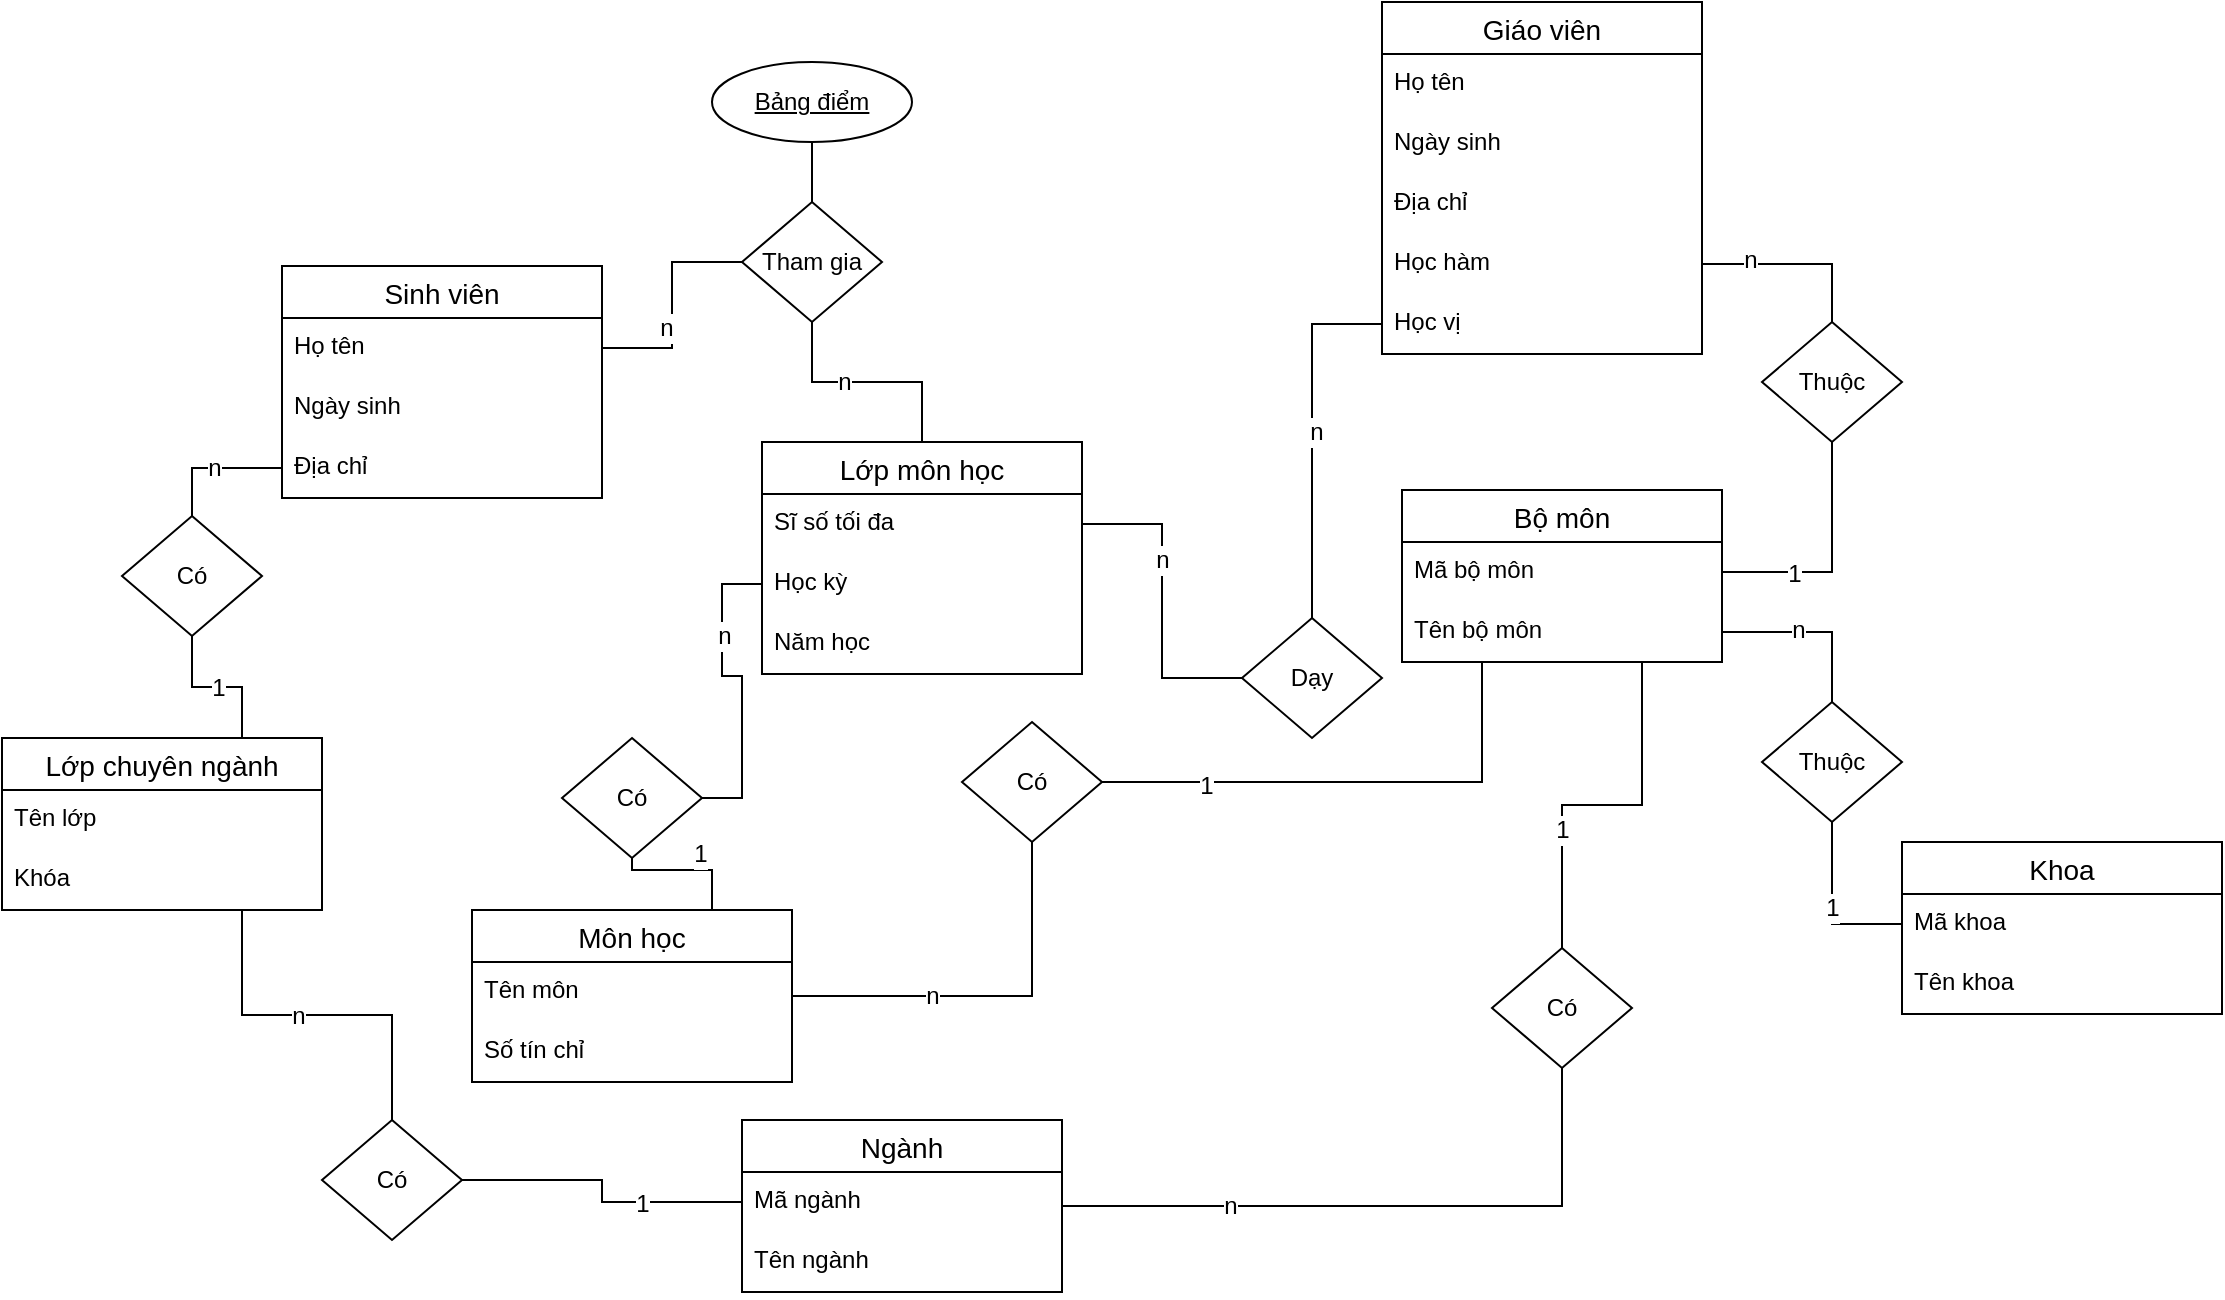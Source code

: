 <mxfile version="14.6.12" type="github" pages="6">
  <diagram id="YeaQKbLMFFDkwzYKFkze" name="Page-1">
    <mxGraphModel dx="5258" dy="2484" grid="1" gridSize="10" guides="1" tooltips="1" connect="1" arrows="1" fold="1" page="1" pageScale="1" pageWidth="850" pageHeight="1100" math="0" shadow="0">
      <root>
        <mxCell id="0" />
        <mxCell id="1" parent="0" />
        <mxCell id="9X2CMqkSPYzM0DyeADOx-2" value="Giáo viên" style="swimlane;fontStyle=0;childLayout=stackLayout;horizontal=1;startSize=26;horizontalStack=0;resizeParent=1;resizeParentMax=0;resizeLast=0;collapsible=1;marginBottom=0;align=center;fontSize=14;" vertex="1" parent="1">
          <mxGeometry x="-10" y="160" width="160" height="176" as="geometry" />
        </mxCell>
        <mxCell id="9X2CMqkSPYzM0DyeADOx-3" value="Họ tên" style="text;strokeColor=none;fillColor=none;spacingLeft=4;spacingRight=4;overflow=hidden;rotatable=0;points=[[0,0.5],[1,0.5]];portConstraint=eastwest;fontSize=12;" vertex="1" parent="9X2CMqkSPYzM0DyeADOx-2">
          <mxGeometry y="26" width="160" height="30" as="geometry" />
        </mxCell>
        <mxCell id="9X2CMqkSPYzM0DyeADOx-4" value="Ngày sinh" style="text;strokeColor=none;fillColor=none;spacingLeft=4;spacingRight=4;overflow=hidden;rotatable=0;points=[[0,0.5],[1,0.5]];portConstraint=eastwest;fontSize=12;" vertex="1" parent="9X2CMqkSPYzM0DyeADOx-2">
          <mxGeometry y="56" width="160" height="30" as="geometry" />
        </mxCell>
        <mxCell id="9X2CMqkSPYzM0DyeADOx-5" value="Địa chỉ" style="text;strokeColor=none;fillColor=none;spacingLeft=4;spacingRight=4;overflow=hidden;rotatable=0;points=[[0,0.5],[1,0.5]];portConstraint=eastwest;fontSize=12;" vertex="1" parent="9X2CMqkSPYzM0DyeADOx-2">
          <mxGeometry y="86" width="160" height="30" as="geometry" />
        </mxCell>
        <mxCell id="9X2CMqkSPYzM0DyeADOx-28" value="Học hàm" style="text;strokeColor=none;fillColor=none;spacingLeft=4;spacingRight=4;overflow=hidden;rotatable=0;points=[[0,0.5],[1,0.5]];portConstraint=eastwest;fontSize=12;" vertex="1" parent="9X2CMqkSPYzM0DyeADOx-2">
          <mxGeometry y="116" width="160" height="30" as="geometry" />
        </mxCell>
        <mxCell id="9X2CMqkSPYzM0DyeADOx-29" value="Học vị" style="text;strokeColor=none;fillColor=none;spacingLeft=4;spacingRight=4;overflow=hidden;rotatable=0;points=[[0,0.5],[1,0.5]];portConstraint=eastwest;fontSize=12;" vertex="1" parent="9X2CMqkSPYzM0DyeADOx-2">
          <mxGeometry y="146" width="160" height="30" as="geometry" />
        </mxCell>
        <mxCell id="9X2CMqkSPYzM0DyeADOx-63" style="edgeStyle=orthogonalEdgeStyle;rounded=0;orthogonalLoop=1;jettySize=auto;html=1;exitX=0.75;exitY=1;exitDx=0;exitDy=0;fontSize=12;endArrow=none;endFill=0;" edge="1" parent="1" source="9X2CMqkSPYzM0DyeADOx-11" target="9X2CMqkSPYzM0DyeADOx-62">
          <mxGeometry relative="1" as="geometry" />
        </mxCell>
        <mxCell id="9X2CMqkSPYzM0DyeADOx-86" value="n" style="edgeLabel;html=1;align=center;verticalAlign=middle;resizable=0;points=[];fontSize=12;" vertex="1" connectable="0" parent="9X2CMqkSPYzM0DyeADOx-63">
          <mxGeometry x="-0.107" relative="1" as="geometry">
            <mxPoint as="offset" />
          </mxGeometry>
        </mxCell>
        <mxCell id="9X2CMqkSPYzM0DyeADOx-66" value="1" style="edgeStyle=orthogonalEdgeStyle;rounded=0;orthogonalLoop=1;jettySize=auto;html=1;exitX=0.75;exitY=0;exitDx=0;exitDy=0;entryX=0.5;entryY=1;entryDx=0;entryDy=0;fontSize=12;endArrow=none;endFill=0;" edge="1" parent="1" source="9X2CMqkSPYzM0DyeADOx-11" target="9X2CMqkSPYzM0DyeADOx-65">
          <mxGeometry relative="1" as="geometry" />
        </mxCell>
        <mxCell id="9X2CMqkSPYzM0DyeADOx-11" value="Lớp chuyên ngành" style="swimlane;fontStyle=0;childLayout=stackLayout;horizontal=1;startSize=26;horizontalStack=0;resizeParent=1;resizeParentMax=0;resizeLast=0;collapsible=1;marginBottom=0;align=center;fontSize=14;" vertex="1" parent="1">
          <mxGeometry x="-700" y="528" width="160" height="86" as="geometry" />
        </mxCell>
        <mxCell id="9X2CMqkSPYzM0DyeADOx-12" value="Tên lớp" style="text;strokeColor=none;fillColor=none;spacingLeft=4;spacingRight=4;overflow=hidden;rotatable=0;points=[[0,0.5],[1,0.5]];portConstraint=eastwest;fontSize=12;" vertex="1" parent="9X2CMqkSPYzM0DyeADOx-11">
          <mxGeometry y="26" width="160" height="30" as="geometry" />
        </mxCell>
        <mxCell id="9X2CMqkSPYzM0DyeADOx-13" value="Khóa" style="text;strokeColor=none;fillColor=none;spacingLeft=4;spacingRight=4;overflow=hidden;rotatable=0;points=[[0,0.5],[1,0.5]];portConstraint=eastwest;fontSize=12;" vertex="1" parent="9X2CMqkSPYzM0DyeADOx-11">
          <mxGeometry y="56" width="160" height="30" as="geometry" />
        </mxCell>
        <mxCell id="9X2CMqkSPYzM0DyeADOx-55" style="edgeStyle=orthogonalEdgeStyle;rounded=0;orthogonalLoop=1;jettySize=auto;html=1;exitX=1;exitY=0.5;exitDx=0;exitDy=0;entryX=0.5;entryY=1;entryDx=0;entryDy=0;fontSize=12;endArrow=none;endFill=0;" edge="1" parent="1" source="9X2CMqkSPYzM0DyeADOx-15" target="9X2CMqkSPYzM0DyeADOx-53">
          <mxGeometry relative="1" as="geometry" />
        </mxCell>
        <mxCell id="9X2CMqkSPYzM0DyeADOx-77" value="n" style="edgeLabel;html=1;align=center;verticalAlign=middle;resizable=0;points=[];fontSize=12;" vertex="1" connectable="0" parent="9X2CMqkSPYzM0DyeADOx-55">
          <mxGeometry x="-0.473" relative="1" as="geometry">
            <mxPoint as="offset" />
          </mxGeometry>
        </mxCell>
        <mxCell id="9X2CMqkSPYzM0DyeADOx-15" value="Ngành" style="swimlane;fontStyle=0;childLayout=stackLayout;horizontal=1;startSize=26;horizontalStack=0;resizeParent=1;resizeParentMax=0;resizeLast=0;collapsible=1;marginBottom=0;align=center;fontSize=14;" vertex="1" parent="1">
          <mxGeometry x="-330" y="719" width="160" height="86" as="geometry" />
        </mxCell>
        <mxCell id="9X2CMqkSPYzM0DyeADOx-16" value="Mã ngành" style="text;strokeColor=none;fillColor=none;spacingLeft=4;spacingRight=4;overflow=hidden;rotatable=0;points=[[0,0.5],[1,0.5]];portConstraint=eastwest;fontSize=12;" vertex="1" parent="9X2CMqkSPYzM0DyeADOx-15">
          <mxGeometry y="26" width="160" height="30" as="geometry" />
        </mxCell>
        <mxCell id="9X2CMqkSPYzM0DyeADOx-17" value="Tên ngành" style="text;strokeColor=none;fillColor=none;spacingLeft=4;spacingRight=4;overflow=hidden;rotatable=0;points=[[0,0.5],[1,0.5]];portConstraint=eastwest;fontSize=12;" vertex="1" parent="9X2CMqkSPYzM0DyeADOx-15">
          <mxGeometry y="56" width="160" height="30" as="geometry" />
        </mxCell>
        <mxCell id="9X2CMqkSPYzM0DyeADOx-56" style="edgeStyle=orthogonalEdgeStyle;rounded=0;orthogonalLoop=1;jettySize=auto;html=1;exitX=0.75;exitY=1;exitDx=0;exitDy=0;entryX=0.5;entryY=0;entryDx=0;entryDy=0;fontSize=12;endArrow=none;endFill=0;" edge="1" parent="1" source="9X2CMqkSPYzM0DyeADOx-18" target="9X2CMqkSPYzM0DyeADOx-53">
          <mxGeometry relative="1" as="geometry" />
        </mxCell>
        <mxCell id="9X2CMqkSPYzM0DyeADOx-78" value="1" style="edgeLabel;html=1;align=center;verticalAlign=middle;resizable=0;points=[];fontSize=12;" vertex="1" connectable="0" parent="9X2CMqkSPYzM0DyeADOx-56">
          <mxGeometry x="0.351" relative="1" as="geometry">
            <mxPoint as="offset" />
          </mxGeometry>
        </mxCell>
        <mxCell id="9X2CMqkSPYzM0DyeADOx-57" style="edgeStyle=orthogonalEdgeStyle;rounded=0;orthogonalLoop=1;jettySize=auto;html=1;exitX=0.25;exitY=1;exitDx=0;exitDy=0;fontSize=12;endArrow=none;endFill=0;entryX=1;entryY=0.5;entryDx=0;entryDy=0;" edge="1" parent="1" source="9X2CMqkSPYzM0DyeADOx-18" target="9X2CMqkSPYzM0DyeADOx-58">
          <mxGeometry relative="1" as="geometry">
            <mxPoint x="-100" y="590" as="targetPoint" />
          </mxGeometry>
        </mxCell>
        <mxCell id="9X2CMqkSPYzM0DyeADOx-75" value="1" style="edgeLabel;html=1;align=center;verticalAlign=middle;resizable=0;points=[];fontSize=12;" vertex="1" connectable="0" parent="9X2CMqkSPYzM0DyeADOx-57">
          <mxGeometry x="0.584" y="2" relative="1" as="geometry">
            <mxPoint as="offset" />
          </mxGeometry>
        </mxCell>
        <mxCell id="9X2CMqkSPYzM0DyeADOx-18" value="Bộ môn" style="swimlane;fontStyle=0;childLayout=stackLayout;horizontal=1;startSize=26;horizontalStack=0;resizeParent=1;resizeParentMax=0;resizeLast=0;collapsible=1;marginBottom=0;align=center;fontSize=14;" vertex="1" parent="1">
          <mxGeometry y="404" width="160" height="86" as="geometry" />
        </mxCell>
        <mxCell id="9X2CMqkSPYzM0DyeADOx-19" value="Mã bộ môn" style="text;strokeColor=none;fillColor=none;spacingLeft=4;spacingRight=4;overflow=hidden;rotatable=0;points=[[0,0.5],[1,0.5]];portConstraint=eastwest;fontSize=12;" vertex="1" parent="9X2CMqkSPYzM0DyeADOx-18">
          <mxGeometry y="26" width="160" height="30" as="geometry" />
        </mxCell>
        <mxCell id="9X2CMqkSPYzM0DyeADOx-20" value="Tên bộ môn" style="text;strokeColor=none;fillColor=none;spacingLeft=4;spacingRight=4;overflow=hidden;rotatable=0;points=[[0,0.5],[1,0.5]];portConstraint=eastwest;fontSize=12;" vertex="1" parent="9X2CMqkSPYzM0DyeADOx-18">
          <mxGeometry y="56" width="160" height="30" as="geometry" />
        </mxCell>
        <mxCell id="9X2CMqkSPYzM0DyeADOx-21" value="Khoa" style="swimlane;fontStyle=0;childLayout=stackLayout;horizontal=1;startSize=26;horizontalStack=0;resizeParent=1;resizeParentMax=0;resizeLast=0;collapsible=1;marginBottom=0;align=center;fontSize=14;" vertex="1" parent="1">
          <mxGeometry x="250" y="580" width="160" height="86" as="geometry" />
        </mxCell>
        <mxCell id="9X2CMqkSPYzM0DyeADOx-22" value="Mã khoa" style="text;strokeColor=none;fillColor=none;spacingLeft=4;spacingRight=4;overflow=hidden;rotatable=0;points=[[0,0.5],[1,0.5]];portConstraint=eastwest;fontSize=12;" vertex="1" parent="9X2CMqkSPYzM0DyeADOx-21">
          <mxGeometry y="26" width="160" height="30" as="geometry" />
        </mxCell>
        <mxCell id="9X2CMqkSPYzM0DyeADOx-23" value="Tên khoa" style="text;strokeColor=none;fillColor=none;spacingLeft=4;spacingRight=4;overflow=hidden;rotatable=0;points=[[0,0.5],[1,0.5]];portConstraint=eastwest;fontSize=12;" vertex="1" parent="9X2CMqkSPYzM0DyeADOx-21">
          <mxGeometry y="56" width="160" height="30" as="geometry" />
        </mxCell>
        <mxCell id="9X2CMqkSPYzM0DyeADOx-24" value="Sinh viên" style="swimlane;fontStyle=0;childLayout=stackLayout;horizontal=1;startSize=26;horizontalStack=0;resizeParent=1;resizeParentMax=0;resizeLast=0;collapsible=1;marginBottom=0;align=center;fontSize=14;" vertex="1" parent="1">
          <mxGeometry x="-560" y="292" width="160" height="116" as="geometry" />
        </mxCell>
        <mxCell id="9X2CMqkSPYzM0DyeADOx-25" value="Họ tên" style="text;strokeColor=none;fillColor=none;spacingLeft=4;spacingRight=4;overflow=hidden;rotatable=0;points=[[0,0.5],[1,0.5]];portConstraint=eastwest;fontSize=12;" vertex="1" parent="9X2CMqkSPYzM0DyeADOx-24">
          <mxGeometry y="26" width="160" height="30" as="geometry" />
        </mxCell>
        <mxCell id="9X2CMqkSPYzM0DyeADOx-26" value="Ngày sinh" style="text;strokeColor=none;fillColor=none;spacingLeft=4;spacingRight=4;overflow=hidden;rotatable=0;points=[[0,0.5],[1,0.5]];portConstraint=eastwest;fontSize=12;" vertex="1" parent="9X2CMqkSPYzM0DyeADOx-24">
          <mxGeometry y="56" width="160" height="30" as="geometry" />
        </mxCell>
        <mxCell id="9X2CMqkSPYzM0DyeADOx-27" value="Địa chỉ" style="text;strokeColor=none;fillColor=none;spacingLeft=4;spacingRight=4;overflow=hidden;rotatable=0;points=[[0,0.5],[1,0.5]];portConstraint=eastwest;fontSize=12;" vertex="1" parent="9X2CMqkSPYzM0DyeADOx-24">
          <mxGeometry y="86" width="160" height="30" as="geometry" />
        </mxCell>
        <mxCell id="9X2CMqkSPYzM0DyeADOx-30" value="Lớp môn học" style="swimlane;fontStyle=0;childLayout=stackLayout;horizontal=1;startSize=26;horizontalStack=0;resizeParent=1;resizeParentMax=0;resizeLast=0;collapsible=1;marginBottom=0;align=center;fontSize=14;" vertex="1" parent="1">
          <mxGeometry x="-320" y="380" width="160" height="116" as="geometry" />
        </mxCell>
        <mxCell id="9X2CMqkSPYzM0DyeADOx-31" value="Sĩ số tối đa" style="text;strokeColor=none;fillColor=none;spacingLeft=4;spacingRight=4;overflow=hidden;rotatable=0;points=[[0,0.5],[1,0.5]];portConstraint=eastwest;fontSize=12;" vertex="1" parent="9X2CMqkSPYzM0DyeADOx-30">
          <mxGeometry y="26" width="160" height="30" as="geometry" />
        </mxCell>
        <mxCell id="9X2CMqkSPYzM0DyeADOx-32" value="Học kỳ" style="text;strokeColor=none;fillColor=none;spacingLeft=4;spacingRight=4;overflow=hidden;rotatable=0;points=[[0,0.5],[1,0.5]];portConstraint=eastwest;fontSize=12;" vertex="1" parent="9X2CMqkSPYzM0DyeADOx-30">
          <mxGeometry y="56" width="160" height="30" as="geometry" />
        </mxCell>
        <mxCell id="9X2CMqkSPYzM0DyeADOx-33" value="Năm học" style="text;strokeColor=none;fillColor=none;spacingLeft=4;spacingRight=4;overflow=hidden;rotatable=0;points=[[0,0.5],[1,0.5]];portConstraint=eastwest;fontSize=12;" vertex="1" parent="9X2CMqkSPYzM0DyeADOx-30">
          <mxGeometry y="86" width="160" height="30" as="geometry" />
        </mxCell>
        <mxCell id="9X2CMqkSPYzM0DyeADOx-61" style="edgeStyle=orthogonalEdgeStyle;rounded=0;orthogonalLoop=1;jettySize=auto;html=1;exitX=1;exitY=0.5;exitDx=0;exitDy=0;entryX=0.5;entryY=1;entryDx=0;entryDy=0;fontSize=12;endArrow=none;endFill=0;" edge="1" parent="1" source="9X2CMqkSPYzM0DyeADOx-34" target="9X2CMqkSPYzM0DyeADOx-58">
          <mxGeometry relative="1" as="geometry" />
        </mxCell>
        <mxCell id="9X2CMqkSPYzM0DyeADOx-76" value="n" style="edgeLabel;html=1;align=center;verticalAlign=middle;resizable=0;points=[];fontSize=12;" vertex="1" connectable="0" parent="9X2CMqkSPYzM0DyeADOx-61">
          <mxGeometry x="-0.294" relative="1" as="geometry">
            <mxPoint as="offset" />
          </mxGeometry>
        </mxCell>
        <mxCell id="9X2CMqkSPYzM0DyeADOx-34" value="Môn học" style="swimlane;fontStyle=0;childLayout=stackLayout;horizontal=1;startSize=26;horizontalStack=0;resizeParent=1;resizeParentMax=0;resizeLast=0;collapsible=1;marginBottom=0;align=center;fontSize=14;" vertex="1" parent="1">
          <mxGeometry x="-465" y="614" width="160" height="86" as="geometry" />
        </mxCell>
        <mxCell id="9X2CMqkSPYzM0DyeADOx-35" value="Tên môn" style="text;strokeColor=none;fillColor=none;spacingLeft=4;spacingRight=4;overflow=hidden;rotatable=0;points=[[0,0.5],[1,0.5]];portConstraint=eastwest;fontSize=12;" vertex="1" parent="9X2CMqkSPYzM0DyeADOx-34">
          <mxGeometry y="26" width="160" height="30" as="geometry" />
        </mxCell>
        <mxCell id="9X2CMqkSPYzM0DyeADOx-36" value="Số tín chỉ" style="text;strokeColor=none;fillColor=none;spacingLeft=4;spacingRight=4;overflow=hidden;rotatable=0;points=[[0,0.5],[1,0.5]];portConstraint=eastwest;fontSize=12;" vertex="1" parent="9X2CMqkSPYzM0DyeADOx-34">
          <mxGeometry y="56" width="160" height="30" as="geometry" />
        </mxCell>
        <mxCell id="9X2CMqkSPYzM0DyeADOx-41" style="edgeStyle=orthogonalEdgeStyle;rounded=0;orthogonalLoop=1;jettySize=auto;html=1;exitX=1;exitY=0.5;exitDx=0;exitDy=0;entryX=0;entryY=0.5;entryDx=0;entryDy=0;fontSize=12;endArrow=none;endFill=0;" edge="1" parent="1" source="9X2CMqkSPYzM0DyeADOx-38" target="9X2CMqkSPYzM0DyeADOx-32">
          <mxGeometry relative="1" as="geometry" />
        </mxCell>
        <mxCell id="9X2CMqkSPYzM0DyeADOx-42" value="n" style="edgeLabel;html=1;align=center;verticalAlign=middle;resizable=0;points=[];fontSize=12;" vertex="1" connectable="0" parent="9X2CMqkSPYzM0DyeADOx-41">
          <mxGeometry x="0.39" y="-1" relative="1" as="geometry">
            <mxPoint y="-2" as="offset" />
          </mxGeometry>
        </mxCell>
        <mxCell id="9X2CMqkSPYzM0DyeADOx-38" value="Có" style="shape=rhombus;perimeter=rhombusPerimeter;whiteSpace=wrap;html=1;align=center;" vertex="1" parent="1">
          <mxGeometry x="-420" y="528" width="70" height="60" as="geometry" />
        </mxCell>
        <mxCell id="9X2CMqkSPYzM0DyeADOx-39" style="edgeStyle=orthogonalEdgeStyle;rounded=0;orthogonalLoop=1;jettySize=auto;html=1;exitX=0.75;exitY=0;exitDx=0;exitDy=0;entryX=0.5;entryY=1;entryDx=0;entryDy=0;endArrow=none;endFill=0;" edge="1" parent="1" source="9X2CMqkSPYzM0DyeADOx-34" target="9X2CMqkSPYzM0DyeADOx-38">
          <mxGeometry relative="1" as="geometry" />
        </mxCell>
        <mxCell id="9X2CMqkSPYzM0DyeADOx-40" value="1" style="edgeLabel;html=1;align=center;verticalAlign=middle;resizable=0;points=[];fontSize=12;" vertex="1" connectable="0" parent="9X2CMqkSPYzM0DyeADOx-39">
          <mxGeometry x="-0.247" y="-4" relative="1" as="geometry">
            <mxPoint x="-1" y="-4" as="offset" />
          </mxGeometry>
        </mxCell>
        <mxCell id="9X2CMqkSPYzM0DyeADOx-43" value="Dạy" style="shape=rhombus;perimeter=rhombusPerimeter;whiteSpace=wrap;html=1;align=center;" vertex="1" parent="1">
          <mxGeometry x="-80" y="468" width="70" height="60" as="geometry" />
        </mxCell>
        <mxCell id="9X2CMqkSPYzM0DyeADOx-44" style="edgeStyle=orthogonalEdgeStyle;rounded=0;orthogonalLoop=1;jettySize=auto;html=1;exitX=1;exitY=0.5;exitDx=0;exitDy=0;entryX=0;entryY=0.5;entryDx=0;entryDy=0;fontSize=12;endArrow=none;endFill=0;" edge="1" parent="1" source="9X2CMqkSPYzM0DyeADOx-31" target="9X2CMqkSPYzM0DyeADOx-43">
          <mxGeometry relative="1" as="geometry" />
        </mxCell>
        <mxCell id="9X2CMqkSPYzM0DyeADOx-84" value="n" style="edgeLabel;html=1;align=center;verticalAlign=middle;resizable=0;points=[];fontSize=12;" vertex="1" connectable="0" parent="9X2CMqkSPYzM0DyeADOx-44">
          <mxGeometry x="-0.265" relative="1" as="geometry">
            <mxPoint as="offset" />
          </mxGeometry>
        </mxCell>
        <mxCell id="9X2CMqkSPYzM0DyeADOx-46" style="edgeStyle=orthogonalEdgeStyle;rounded=0;orthogonalLoop=1;jettySize=auto;html=1;exitX=0;exitY=0.5;exitDx=0;exitDy=0;entryX=0.5;entryY=0;entryDx=0;entryDy=0;fontSize=12;endArrow=none;endFill=0;" edge="1" parent="1" source="9X2CMqkSPYzM0DyeADOx-29" target="9X2CMqkSPYzM0DyeADOx-43">
          <mxGeometry relative="1" as="geometry" />
        </mxCell>
        <mxCell id="9X2CMqkSPYzM0DyeADOx-83" value="n" style="edgeLabel;html=1;align=center;verticalAlign=middle;resizable=0;points=[];fontSize=12;" vertex="1" connectable="0" parent="9X2CMqkSPYzM0DyeADOx-46">
          <mxGeometry x="-0.028" y="2" relative="1" as="geometry">
            <mxPoint as="offset" />
          </mxGeometry>
        </mxCell>
        <mxCell id="9X2CMqkSPYzM0DyeADOx-47" value="Thuộc" style="shape=rhombus;perimeter=rhombusPerimeter;whiteSpace=wrap;html=1;align=center;" vertex="1" parent="1">
          <mxGeometry x="180" y="510" width="70" height="60" as="geometry" />
        </mxCell>
        <mxCell id="9X2CMqkSPYzM0DyeADOx-48" style="edgeStyle=orthogonalEdgeStyle;rounded=0;orthogonalLoop=1;jettySize=auto;html=1;exitX=1;exitY=0.5;exitDx=0;exitDy=0;entryX=0.5;entryY=0;entryDx=0;entryDy=0;fontSize=12;endArrow=none;endFill=0;" edge="1" parent="1" source="9X2CMqkSPYzM0DyeADOx-20" target="9X2CMqkSPYzM0DyeADOx-47">
          <mxGeometry relative="1" as="geometry" />
        </mxCell>
        <mxCell id="9X2CMqkSPYzM0DyeADOx-80" value="n" style="edgeLabel;html=1;align=center;verticalAlign=middle;resizable=0;points=[];fontSize=12;" vertex="1" connectable="0" parent="9X2CMqkSPYzM0DyeADOx-48">
          <mxGeometry x="-0.159" y="1" relative="1" as="geometry">
            <mxPoint as="offset" />
          </mxGeometry>
        </mxCell>
        <mxCell id="9X2CMqkSPYzM0DyeADOx-49" style="edgeStyle=orthogonalEdgeStyle;rounded=0;orthogonalLoop=1;jettySize=auto;html=1;exitX=0;exitY=0.5;exitDx=0;exitDy=0;entryX=0.5;entryY=1;entryDx=0;entryDy=0;fontSize=12;endArrow=none;endFill=0;" edge="1" parent="1" source="9X2CMqkSPYzM0DyeADOx-22" target="9X2CMqkSPYzM0DyeADOx-47">
          <mxGeometry relative="1" as="geometry" />
        </mxCell>
        <mxCell id="9X2CMqkSPYzM0DyeADOx-79" value="1" style="edgeLabel;html=1;align=center;verticalAlign=middle;resizable=0;points=[];fontSize=12;" vertex="1" connectable="0" parent="9X2CMqkSPYzM0DyeADOx-49">
          <mxGeometry x="0.004" relative="1" as="geometry">
            <mxPoint as="offset" />
          </mxGeometry>
        </mxCell>
        <mxCell id="9X2CMqkSPYzM0DyeADOx-50" value="Thuộc" style="shape=rhombus;perimeter=rhombusPerimeter;whiteSpace=wrap;html=1;align=center;" vertex="1" parent="1">
          <mxGeometry x="180" y="320" width="70" height="60" as="geometry" />
        </mxCell>
        <mxCell id="9X2CMqkSPYzM0DyeADOx-51" style="edgeStyle=orthogonalEdgeStyle;rounded=0;orthogonalLoop=1;jettySize=auto;html=1;exitX=1;exitY=0.5;exitDx=0;exitDy=0;entryX=0.5;entryY=1;entryDx=0;entryDy=0;fontSize=12;endArrow=none;endFill=0;" edge="1" parent="1" source="9X2CMqkSPYzM0DyeADOx-19" target="9X2CMqkSPYzM0DyeADOx-50">
          <mxGeometry relative="1" as="geometry" />
        </mxCell>
        <mxCell id="9X2CMqkSPYzM0DyeADOx-82" value="1" style="edgeLabel;html=1;align=center;verticalAlign=middle;resizable=0;points=[];fontSize=12;" vertex="1" connectable="0" parent="9X2CMqkSPYzM0DyeADOx-51">
          <mxGeometry x="-0.397" y="-1" relative="1" as="geometry">
            <mxPoint as="offset" />
          </mxGeometry>
        </mxCell>
        <mxCell id="9X2CMqkSPYzM0DyeADOx-52" style="edgeStyle=orthogonalEdgeStyle;rounded=0;orthogonalLoop=1;jettySize=auto;html=1;exitX=1;exitY=0.5;exitDx=0;exitDy=0;entryX=0.5;entryY=0;entryDx=0;entryDy=0;fontSize=12;endArrow=none;endFill=0;" edge="1" parent="1" source="9X2CMqkSPYzM0DyeADOx-28" target="9X2CMqkSPYzM0DyeADOx-50">
          <mxGeometry relative="1" as="geometry" />
        </mxCell>
        <mxCell id="9X2CMqkSPYzM0DyeADOx-81" value="n" style="edgeLabel;html=1;align=center;verticalAlign=middle;resizable=0;points=[];fontSize=12;" vertex="1" connectable="0" parent="9X2CMqkSPYzM0DyeADOx-52">
          <mxGeometry x="-0.496" y="2" relative="1" as="geometry">
            <mxPoint as="offset" />
          </mxGeometry>
        </mxCell>
        <mxCell id="9X2CMqkSPYzM0DyeADOx-53" value="Có" style="shape=rhombus;perimeter=rhombusPerimeter;whiteSpace=wrap;html=1;align=center;" vertex="1" parent="1">
          <mxGeometry x="45" y="633" width="70" height="60" as="geometry" />
        </mxCell>
        <mxCell id="9X2CMqkSPYzM0DyeADOx-58" value="Có" style="shape=rhombus;perimeter=rhombusPerimeter;whiteSpace=wrap;html=1;align=center;" vertex="1" parent="1">
          <mxGeometry x="-220" y="520" width="70" height="60" as="geometry" />
        </mxCell>
        <mxCell id="9X2CMqkSPYzM0DyeADOx-64" style="edgeStyle=orthogonalEdgeStyle;rounded=0;orthogonalLoop=1;jettySize=auto;html=1;exitX=1;exitY=0.5;exitDx=0;exitDy=0;entryX=0;entryY=0.5;entryDx=0;entryDy=0;fontSize=12;endArrow=none;endFill=0;" edge="1" parent="1" source="9X2CMqkSPYzM0DyeADOx-62" target="9X2CMqkSPYzM0DyeADOx-16">
          <mxGeometry relative="1" as="geometry" />
        </mxCell>
        <mxCell id="9X2CMqkSPYzM0DyeADOx-85" value="1" style="edgeLabel;html=1;align=center;verticalAlign=middle;resizable=0;points=[];fontSize=12;" vertex="1" connectable="0" parent="9X2CMqkSPYzM0DyeADOx-64">
          <mxGeometry x="0.331" y="-1" relative="1" as="geometry">
            <mxPoint as="offset" />
          </mxGeometry>
        </mxCell>
        <mxCell id="9X2CMqkSPYzM0DyeADOx-62" value="Có" style="shape=rhombus;perimeter=rhombusPerimeter;whiteSpace=wrap;html=1;align=center;" vertex="1" parent="1">
          <mxGeometry x="-540" y="719" width="70" height="60" as="geometry" />
        </mxCell>
        <mxCell id="9X2CMqkSPYzM0DyeADOx-67" value="n" style="edgeStyle=orthogonalEdgeStyle;rounded=0;orthogonalLoop=1;jettySize=auto;html=1;exitX=0.5;exitY=0;exitDx=0;exitDy=0;entryX=0;entryY=0.5;entryDx=0;entryDy=0;fontSize=12;endArrow=none;endFill=0;" edge="1" parent="1" source="9X2CMqkSPYzM0DyeADOx-65" target="9X2CMqkSPYzM0DyeADOx-27">
          <mxGeometry relative="1" as="geometry" />
        </mxCell>
        <mxCell id="9X2CMqkSPYzM0DyeADOx-65" value="Có" style="shape=rhombus;perimeter=rhombusPerimeter;whiteSpace=wrap;html=1;align=center;" vertex="1" parent="1">
          <mxGeometry x="-640" y="417" width="70" height="60" as="geometry" />
        </mxCell>
        <mxCell id="9X2CMqkSPYzM0DyeADOx-70" style="edgeStyle=orthogonalEdgeStyle;rounded=0;orthogonalLoop=1;jettySize=auto;html=1;exitX=0.5;exitY=1;exitDx=0;exitDy=0;fontSize=12;endArrow=none;endFill=0;" edge="1" parent="1" source="9X2CMqkSPYzM0DyeADOx-68" target="9X2CMqkSPYzM0DyeADOx-30">
          <mxGeometry relative="1" as="geometry" />
        </mxCell>
        <mxCell id="9X2CMqkSPYzM0DyeADOx-74" value="n" style="edgeLabel;html=1;align=center;verticalAlign=middle;resizable=0;points=[];fontSize=12;" vertex="1" connectable="0" parent="9X2CMqkSPYzM0DyeADOx-70">
          <mxGeometry x="-0.212" relative="1" as="geometry">
            <mxPoint as="offset" />
          </mxGeometry>
        </mxCell>
        <mxCell id="9X2CMqkSPYzM0DyeADOx-68" value="Tham gia" style="shape=rhombus;perimeter=rhombusPerimeter;whiteSpace=wrap;html=1;align=center;" vertex="1" parent="1">
          <mxGeometry x="-330" y="260" width="70" height="60" as="geometry" />
        </mxCell>
        <mxCell id="9X2CMqkSPYzM0DyeADOx-69" style="edgeStyle=orthogonalEdgeStyle;rounded=0;orthogonalLoop=1;jettySize=auto;html=1;exitX=1;exitY=0.5;exitDx=0;exitDy=0;entryX=0;entryY=0.5;entryDx=0;entryDy=0;fontSize=12;endArrow=none;endFill=0;" edge="1" parent="1" source="9X2CMqkSPYzM0DyeADOx-25" target="9X2CMqkSPYzM0DyeADOx-68">
          <mxGeometry relative="1" as="geometry" />
        </mxCell>
        <mxCell id="9X2CMqkSPYzM0DyeADOx-73" value="n" style="edgeLabel;html=1;align=center;verticalAlign=middle;resizable=0;points=[];fontSize=12;" vertex="1" connectable="0" parent="9X2CMqkSPYzM0DyeADOx-69">
          <mxGeometry x="-0.201" y="3" relative="1" as="geometry">
            <mxPoint as="offset" />
          </mxGeometry>
        </mxCell>
        <mxCell id="9X2CMqkSPYzM0DyeADOx-72" style="edgeStyle=orthogonalEdgeStyle;rounded=0;orthogonalLoop=1;jettySize=auto;html=1;exitX=0.5;exitY=1;exitDx=0;exitDy=0;entryX=0.5;entryY=0;entryDx=0;entryDy=0;fontSize=12;endArrow=none;endFill=0;" edge="1" parent="1" source="9X2CMqkSPYzM0DyeADOx-71" target="9X2CMqkSPYzM0DyeADOx-68">
          <mxGeometry relative="1" as="geometry" />
        </mxCell>
        <mxCell id="9X2CMqkSPYzM0DyeADOx-71" value="Bảng điểm" style="ellipse;whiteSpace=wrap;html=1;align=center;fontStyle=4;fontSize=12;" vertex="1" parent="1">
          <mxGeometry x="-345" y="190" width="100" height="40" as="geometry" />
        </mxCell>
      </root>
    </mxGraphModel>
  </diagram>
  <diagram id="dZTY8O5AlewTThltYiFZ" name="Page-2">
    <mxGraphModel dx="2330" dy="355" grid="1" gridSize="10" guides="1" tooltips="1" connect="1" arrows="1" fold="1" page="1" pageScale="1" pageWidth="850" pageHeight="1100" math="0" shadow="0">
      <root>
        <mxCell id="AdvRrq_eRsj3rZsmq_SG-0" />
        <mxCell id="AdvRrq_eRsj3rZsmq_SG-1" parent="AdvRrq_eRsj3rZsmq_SG-0" />
        <mxCell id="cWJDVNp62_sx931hdSTG-52" style="edgeStyle=orthogonalEdgeStyle;rounded=0;sketch=0;orthogonalLoop=1;jettySize=auto;html=1;exitX=0.5;exitY=1;exitDx=0;exitDy=0;entryX=0.5;entryY=0;entryDx=0;entryDy=0;startArrow=ERoneToMany;startFill=0;endArrow=ERmandOne;endFill=0;strokeColor=#000000;fillColor=#B2C9AB;fontColor=#46495D;" edge="1" parent="AdvRrq_eRsj3rZsmq_SG-1" source="AdvRrq_eRsj3rZsmq_SG-2" target="cWJDVNp62_sx931hdSTG-37">
          <mxGeometry relative="1" as="geometry" />
        </mxCell>
        <mxCell id="AdvRrq_eRsj3rZsmq_SG-2" value="Sinh viên" style="shape=table;startSize=30;container=1;collapsible=1;childLayout=tableLayout;fixedRows=1;rowLines=0;fontStyle=1;align=center;resizeLast=1;" parent="AdvRrq_eRsj3rZsmq_SG-1" vertex="1">
          <mxGeometry x="-1380" y="480" width="180" height="190" as="geometry" />
        </mxCell>
        <mxCell id="AdvRrq_eRsj3rZsmq_SG-3" value="" style="shape=partialRectangle;collapsible=0;dropTarget=0;pointerEvents=0;fillColor=none;top=0;left=0;bottom=1;right=0;points=[[0,0.5],[1,0.5]];portConstraint=eastwest;" parent="AdvRrq_eRsj3rZsmq_SG-2" vertex="1">
          <mxGeometry y="30" width="180" height="30" as="geometry" />
        </mxCell>
        <mxCell id="AdvRrq_eRsj3rZsmq_SG-4" value="PK" style="shape=partialRectangle;connectable=0;fillColor=none;top=0;left=0;bottom=0;right=0;fontStyle=1;overflow=hidden;" parent="AdvRrq_eRsj3rZsmq_SG-3" vertex="1">
          <mxGeometry width="30" height="30" as="geometry" />
        </mxCell>
        <mxCell id="AdvRrq_eRsj3rZsmq_SG-5" value="Mã SV" style="shape=partialRectangle;connectable=0;fillColor=none;top=0;left=0;bottom=0;right=0;align=left;spacingLeft=6;fontStyle=5;overflow=hidden;" parent="AdvRrq_eRsj3rZsmq_SG-3" vertex="1">
          <mxGeometry x="30" width="150" height="30" as="geometry" />
        </mxCell>
        <mxCell id="AdvRrq_eRsj3rZsmq_SG-6" value="" style="shape=partialRectangle;collapsible=0;dropTarget=0;pointerEvents=0;fillColor=none;top=0;left=0;bottom=0;right=0;points=[[0,0.5],[1,0.5]];portConstraint=eastwest;" parent="AdvRrq_eRsj3rZsmq_SG-2" vertex="1">
          <mxGeometry y="60" width="180" height="30" as="geometry" />
        </mxCell>
        <mxCell id="AdvRrq_eRsj3rZsmq_SG-7" value="" style="shape=partialRectangle;connectable=0;fillColor=none;top=0;left=0;bottom=0;right=0;editable=1;overflow=hidden;" parent="AdvRrq_eRsj3rZsmq_SG-6" vertex="1">
          <mxGeometry width="30" height="30" as="geometry" />
        </mxCell>
        <mxCell id="AdvRrq_eRsj3rZsmq_SG-8" value="Họ tên" style="shape=partialRectangle;connectable=0;fillColor=none;top=0;left=0;bottom=0;right=0;align=left;spacingLeft=6;overflow=hidden;" parent="AdvRrq_eRsj3rZsmq_SG-6" vertex="1">
          <mxGeometry x="30" width="150" height="30" as="geometry" />
        </mxCell>
        <mxCell id="AdvRrq_eRsj3rZsmq_SG-9" value="" style="shape=partialRectangle;collapsible=0;dropTarget=0;pointerEvents=0;fillColor=none;top=0;left=0;bottom=0;right=0;points=[[0,0.5],[1,0.5]];portConstraint=eastwest;" parent="AdvRrq_eRsj3rZsmq_SG-2" vertex="1">
          <mxGeometry y="90" width="180" height="30" as="geometry" />
        </mxCell>
        <mxCell id="AdvRrq_eRsj3rZsmq_SG-10" value="" style="shape=partialRectangle;connectable=0;fillColor=none;top=0;left=0;bottom=0;right=0;editable=1;overflow=hidden;" parent="AdvRrq_eRsj3rZsmq_SG-9" vertex="1">
          <mxGeometry width="30" height="30" as="geometry" />
        </mxCell>
        <mxCell id="AdvRrq_eRsj3rZsmq_SG-11" value="Ngày sinh" style="shape=partialRectangle;connectable=0;fillColor=none;top=0;left=0;bottom=0;right=0;align=left;spacingLeft=6;overflow=hidden;" parent="AdvRrq_eRsj3rZsmq_SG-9" vertex="1">
          <mxGeometry x="30" width="150" height="30" as="geometry" />
        </mxCell>
        <mxCell id="AdvRrq_eRsj3rZsmq_SG-12" value="" style="shape=partialRectangle;collapsible=0;dropTarget=0;pointerEvents=0;fillColor=none;top=0;left=0;bottom=0;right=0;points=[[0,0.5],[1,0.5]];portConstraint=eastwest;" parent="AdvRrq_eRsj3rZsmq_SG-2" vertex="1">
          <mxGeometry y="120" width="180" height="30" as="geometry" />
        </mxCell>
        <mxCell id="AdvRrq_eRsj3rZsmq_SG-13" value="" style="shape=partialRectangle;connectable=0;fillColor=none;top=0;left=0;bottom=0;right=0;editable=1;overflow=hidden;" parent="AdvRrq_eRsj3rZsmq_SG-12" vertex="1">
          <mxGeometry width="30" height="30" as="geometry" />
        </mxCell>
        <mxCell id="AdvRrq_eRsj3rZsmq_SG-14" value="Địc chỉ" style="shape=partialRectangle;connectable=0;fillColor=none;top=0;left=0;bottom=0;right=0;align=left;spacingLeft=6;overflow=hidden;" parent="AdvRrq_eRsj3rZsmq_SG-12" vertex="1">
          <mxGeometry x="30" width="150" height="30" as="geometry" />
        </mxCell>
        <mxCell id="AdvRrq_eRsj3rZsmq_SG-15" style="shape=partialRectangle;collapsible=0;dropTarget=0;pointerEvents=0;fillColor=none;top=0;left=0;bottom=0;right=0;points=[[0,0.5],[1,0.5]];portConstraint=eastwest;" parent="AdvRrq_eRsj3rZsmq_SG-2" vertex="1">
          <mxGeometry y="150" width="180" height="30" as="geometry" />
        </mxCell>
        <mxCell id="AdvRrq_eRsj3rZsmq_SG-16" value="FK" style="shape=partialRectangle;connectable=0;fillColor=none;top=0;left=0;bottom=0;right=0;editable=1;overflow=hidden;" parent="AdvRrq_eRsj3rZsmq_SG-15" vertex="1">
          <mxGeometry width="30" height="30" as="geometry" />
        </mxCell>
        <mxCell id="AdvRrq_eRsj3rZsmq_SG-17" value="Mã lớp quản lý" style="shape=partialRectangle;connectable=0;fillColor=none;top=0;left=0;bottom=0;right=0;align=left;spacingLeft=6;overflow=hidden;fontStyle=5" parent="AdvRrq_eRsj3rZsmq_SG-15" vertex="1">
          <mxGeometry x="30" width="150" height="30" as="geometry" />
        </mxCell>
        <mxCell id="AdvRrq_eRsj3rZsmq_SG-25" value="Bảng điểm" style="shape=table;startSize=30;container=1;collapsible=1;childLayout=tableLayout;fixedRows=1;rowLines=0;fontStyle=1;align=center;resizeLast=1;" parent="AdvRrq_eRsj3rZsmq_SG-1" vertex="1">
          <mxGeometry x="-1160" y="410" width="180" height="190" as="geometry" />
        </mxCell>
        <mxCell id="AdvRrq_eRsj3rZsmq_SG-26" value="" style="shape=partialRectangle;collapsible=0;dropTarget=0;pointerEvents=0;fillColor=none;top=0;left=0;bottom=0;right=0;points=[[0,0.5],[1,0.5]];portConstraint=eastwest;" parent="AdvRrq_eRsj3rZsmq_SG-25" vertex="1">
          <mxGeometry y="30" width="180" height="30" as="geometry" />
        </mxCell>
        <mxCell id="AdvRrq_eRsj3rZsmq_SG-27" value="PK,FK1" style="shape=partialRectangle;connectable=0;fillColor=none;top=0;left=0;bottom=0;right=0;fontStyle=1;overflow=hidden;" parent="AdvRrq_eRsj3rZsmq_SG-26" vertex="1">
          <mxGeometry width="60" height="30" as="geometry" />
        </mxCell>
        <mxCell id="AdvRrq_eRsj3rZsmq_SG-28" value="Mã SV" style="shape=partialRectangle;connectable=0;fillColor=none;top=0;left=0;bottom=0;right=0;align=left;spacingLeft=6;fontStyle=5;overflow=hidden;" parent="AdvRrq_eRsj3rZsmq_SG-26" vertex="1">
          <mxGeometry x="60" width="120" height="30" as="geometry" />
        </mxCell>
        <mxCell id="AdvRrq_eRsj3rZsmq_SG-29" value="" style="shape=partialRectangle;collapsible=0;dropTarget=0;pointerEvents=0;fillColor=none;top=0;left=0;bottom=1;right=0;points=[[0,0.5],[1,0.5]];portConstraint=eastwest;" parent="AdvRrq_eRsj3rZsmq_SG-25" vertex="1">
          <mxGeometry y="60" width="180" height="30" as="geometry" />
        </mxCell>
        <mxCell id="AdvRrq_eRsj3rZsmq_SG-30" value="PK,FK2" style="shape=partialRectangle;connectable=0;fillColor=none;top=0;left=0;bottom=0;right=0;fontStyle=1;overflow=hidden;" parent="AdvRrq_eRsj3rZsmq_SG-29" vertex="1">
          <mxGeometry width="60" height="30" as="geometry" />
        </mxCell>
        <mxCell id="AdvRrq_eRsj3rZsmq_SG-31" value="Mã lớp môn học" style="shape=partialRectangle;connectable=0;fillColor=none;top=0;left=0;bottom=0;right=0;align=left;spacingLeft=6;fontStyle=5;overflow=hidden;" parent="AdvRrq_eRsj3rZsmq_SG-29" vertex="1">
          <mxGeometry x="60" width="120" height="30" as="geometry" />
        </mxCell>
        <mxCell id="AdvRrq_eRsj3rZsmq_SG-32" value="" style="shape=partialRectangle;collapsible=0;dropTarget=0;pointerEvents=0;fillColor=none;top=0;left=0;bottom=0;right=0;points=[[0,0.5],[1,0.5]];portConstraint=eastwest;" parent="AdvRrq_eRsj3rZsmq_SG-25" vertex="1">
          <mxGeometry y="90" width="180" height="30" as="geometry" />
        </mxCell>
        <mxCell id="AdvRrq_eRsj3rZsmq_SG-33" value="" style="shape=partialRectangle;connectable=0;fillColor=none;top=0;left=0;bottom=0;right=0;editable=1;overflow=hidden;" parent="AdvRrq_eRsj3rZsmq_SG-32" vertex="1">
          <mxGeometry width="60" height="30" as="geometry" />
        </mxCell>
        <mxCell id="AdvRrq_eRsj3rZsmq_SG-34" value="Điểm CC" style="shape=partialRectangle;connectable=0;fillColor=none;top=0;left=0;bottom=0;right=0;align=left;spacingLeft=6;overflow=hidden;" parent="AdvRrq_eRsj3rZsmq_SG-32" vertex="1">
          <mxGeometry x="60" width="120" height="30" as="geometry" />
        </mxCell>
        <mxCell id="AdvRrq_eRsj3rZsmq_SG-35" style="shape=partialRectangle;collapsible=0;dropTarget=0;pointerEvents=0;fillColor=none;top=0;left=0;bottom=0;right=0;points=[[0,0.5],[1,0.5]];portConstraint=eastwest;" parent="AdvRrq_eRsj3rZsmq_SG-25" vertex="1">
          <mxGeometry y="120" width="180" height="30" as="geometry" />
        </mxCell>
        <mxCell id="AdvRrq_eRsj3rZsmq_SG-36" style="shape=partialRectangle;connectable=0;fillColor=none;top=0;left=0;bottom=0;right=0;editable=1;overflow=hidden;" parent="AdvRrq_eRsj3rZsmq_SG-35" vertex="1">
          <mxGeometry width="60" height="30" as="geometry" />
        </mxCell>
        <mxCell id="AdvRrq_eRsj3rZsmq_SG-37" value="Điểm TX" style="shape=partialRectangle;connectable=0;fillColor=none;top=0;left=0;bottom=0;right=0;align=left;spacingLeft=6;overflow=hidden;" parent="AdvRrq_eRsj3rZsmq_SG-35" vertex="1">
          <mxGeometry x="60" width="120" height="30" as="geometry" />
        </mxCell>
        <mxCell id="AdvRrq_eRsj3rZsmq_SG-38" style="shape=partialRectangle;collapsible=0;dropTarget=0;pointerEvents=0;fillColor=none;top=0;left=0;bottom=0;right=0;points=[[0,0.5],[1,0.5]];portConstraint=eastwest;" parent="AdvRrq_eRsj3rZsmq_SG-25" vertex="1">
          <mxGeometry y="150" width="180" height="30" as="geometry" />
        </mxCell>
        <mxCell id="AdvRrq_eRsj3rZsmq_SG-39" style="shape=partialRectangle;connectable=0;fillColor=none;top=0;left=0;bottom=0;right=0;editable=1;overflow=hidden;" parent="AdvRrq_eRsj3rZsmq_SG-38" vertex="1">
          <mxGeometry width="60" height="30" as="geometry" />
        </mxCell>
        <mxCell id="AdvRrq_eRsj3rZsmq_SG-40" value="Điểm thi" style="shape=partialRectangle;connectable=0;fillColor=none;top=0;left=0;bottom=0;right=0;align=left;spacingLeft=6;overflow=hidden;" parent="AdvRrq_eRsj3rZsmq_SG-38" vertex="1">
          <mxGeometry x="60" width="120" height="30" as="geometry" />
        </mxCell>
        <mxCell id="AdvRrq_eRsj3rZsmq_SG-141" style="edgeStyle=none;rounded=0;orthogonalLoop=1;jettySize=auto;html=1;exitX=0;exitY=0;exitDx=0;exitDy=0;entryX=1;entryY=0.5;entryDx=0;entryDy=0;startArrow=ERmandOne;startFill=0;endArrow=ERoneToMany;endFill=0;" parent="AdvRrq_eRsj3rZsmq_SG-1" source="AdvRrq_eRsj3rZsmq_SG-41" target="AdvRrq_eRsj3rZsmq_SG-29" edge="1">
          <mxGeometry relative="1" as="geometry" />
        </mxCell>
        <mxCell id="AdvRrq_eRsj3rZsmq_SG-41" value="Lớp môn học" style="shape=table;startSize=30;container=1;collapsible=1;childLayout=tableLayout;fixedRows=1;rowLines=0;fontStyle=1;align=center;resizeLast=1;" parent="AdvRrq_eRsj3rZsmq_SG-1" vertex="1">
          <mxGeometry x="-900" y="550" width="180" height="190" as="geometry" />
        </mxCell>
        <mxCell id="AdvRrq_eRsj3rZsmq_SG-42" value="" style="shape=partialRectangle;collapsible=0;dropTarget=0;pointerEvents=0;fillColor=none;top=0;left=0;bottom=1;right=0;points=[[0,0.5],[1,0.5]];portConstraint=eastwest;" parent="AdvRrq_eRsj3rZsmq_SG-41" vertex="1">
          <mxGeometry y="30" width="180" height="30" as="geometry" />
        </mxCell>
        <mxCell id="AdvRrq_eRsj3rZsmq_SG-43" value="PK" style="shape=partialRectangle;connectable=0;fillColor=none;top=0;left=0;bottom=0;right=0;fontStyle=1;overflow=hidden;" parent="AdvRrq_eRsj3rZsmq_SG-42" vertex="1">
          <mxGeometry width="30" height="30" as="geometry" />
        </mxCell>
        <mxCell id="AdvRrq_eRsj3rZsmq_SG-44" value="Mã lớp" style="shape=partialRectangle;connectable=0;fillColor=none;top=0;left=0;bottom=0;right=0;align=left;spacingLeft=6;fontStyle=5;overflow=hidden;" parent="AdvRrq_eRsj3rZsmq_SG-42" vertex="1">
          <mxGeometry x="30" width="150" height="30" as="geometry" />
        </mxCell>
        <mxCell id="AdvRrq_eRsj3rZsmq_SG-45" value="" style="shape=partialRectangle;collapsible=0;dropTarget=0;pointerEvents=0;fillColor=none;top=0;left=0;bottom=0;right=0;points=[[0,0.5],[1,0.5]];portConstraint=eastwest;" parent="AdvRrq_eRsj3rZsmq_SG-41" vertex="1">
          <mxGeometry y="60" width="180" height="30" as="geometry" />
        </mxCell>
        <mxCell id="AdvRrq_eRsj3rZsmq_SG-46" value="" style="shape=partialRectangle;connectable=0;fillColor=none;top=0;left=0;bottom=0;right=0;editable=1;overflow=hidden;" parent="AdvRrq_eRsj3rZsmq_SG-45" vertex="1">
          <mxGeometry width="30" height="30" as="geometry" />
        </mxCell>
        <mxCell id="AdvRrq_eRsj3rZsmq_SG-47" value="Sĩ số tối đa" style="shape=partialRectangle;connectable=0;fillColor=none;top=0;left=0;bottom=0;right=0;align=left;spacingLeft=6;overflow=hidden;" parent="AdvRrq_eRsj3rZsmq_SG-45" vertex="1">
          <mxGeometry x="30" width="150" height="30" as="geometry" />
        </mxCell>
        <mxCell id="AdvRrq_eRsj3rZsmq_SG-54" style="shape=partialRectangle;collapsible=0;dropTarget=0;pointerEvents=0;fillColor=none;top=0;left=0;bottom=0;right=0;points=[[0,0.5],[1,0.5]];portConstraint=eastwest;" parent="AdvRrq_eRsj3rZsmq_SG-41" vertex="1">
          <mxGeometry y="90" width="180" height="30" as="geometry" />
        </mxCell>
        <mxCell id="AdvRrq_eRsj3rZsmq_SG-55" value="" style="shape=partialRectangle;connectable=0;fillColor=none;top=0;left=0;bottom=0;right=0;editable=1;overflow=hidden;" parent="AdvRrq_eRsj3rZsmq_SG-54" vertex="1">
          <mxGeometry width="30" height="30" as="geometry" />
        </mxCell>
        <mxCell id="AdvRrq_eRsj3rZsmq_SG-56" value="Học kỳ" style="shape=partialRectangle;connectable=0;fillColor=none;top=0;left=0;bottom=0;right=0;align=left;spacingLeft=6;overflow=hidden;fontStyle=0" parent="AdvRrq_eRsj3rZsmq_SG-54" vertex="1">
          <mxGeometry x="30" width="150" height="30" as="geometry" />
        </mxCell>
        <mxCell id="AdvRrq_eRsj3rZsmq_SG-48" style="shape=partialRectangle;collapsible=0;dropTarget=0;pointerEvents=0;fillColor=none;top=0;left=0;bottom=0;right=0;points=[[0,0.5],[1,0.5]];portConstraint=eastwest;" parent="AdvRrq_eRsj3rZsmq_SG-41" vertex="1">
          <mxGeometry y="120" width="180" height="30" as="geometry" />
        </mxCell>
        <mxCell id="AdvRrq_eRsj3rZsmq_SG-49" style="shape=partialRectangle;connectable=0;fillColor=none;top=0;left=0;bottom=0;right=0;editable=1;overflow=hidden;" parent="AdvRrq_eRsj3rZsmq_SG-48" vertex="1">
          <mxGeometry width="30" height="30" as="geometry" />
        </mxCell>
        <mxCell id="AdvRrq_eRsj3rZsmq_SG-50" value="Năm học" style="shape=partialRectangle;connectable=0;fillColor=none;top=0;left=0;bottom=0;right=0;align=left;spacingLeft=6;overflow=hidden;fontStyle=0" parent="AdvRrq_eRsj3rZsmq_SG-48" vertex="1">
          <mxGeometry x="30" width="150" height="30" as="geometry" />
        </mxCell>
        <mxCell id="AdvRrq_eRsj3rZsmq_SG-51" value="" style="shape=partialRectangle;collapsible=0;dropTarget=0;pointerEvents=0;fillColor=none;top=0;left=0;bottom=0;right=0;points=[[0,0.5],[1,0.5]];portConstraint=eastwest;" parent="AdvRrq_eRsj3rZsmq_SG-41" vertex="1">
          <mxGeometry y="150" width="180" height="30" as="geometry" />
        </mxCell>
        <mxCell id="AdvRrq_eRsj3rZsmq_SG-52" value="FK" style="shape=partialRectangle;connectable=0;fillColor=none;top=0;left=0;bottom=0;right=0;editable=1;overflow=hidden;" parent="AdvRrq_eRsj3rZsmq_SG-51" vertex="1">
          <mxGeometry width="30" height="30" as="geometry" />
        </mxCell>
        <mxCell id="AdvRrq_eRsj3rZsmq_SG-53" value="Mã môn" style="shape=partialRectangle;connectable=0;fillColor=none;top=0;left=0;bottom=0;right=0;align=left;spacingLeft=6;overflow=hidden;fontStyle=5" parent="AdvRrq_eRsj3rZsmq_SG-51" vertex="1">
          <mxGeometry x="30" width="150" height="30" as="geometry" />
        </mxCell>
        <mxCell id="rEU7aXDS0TOf21XFzWgF-0" style="edgeStyle=none;rounded=0;orthogonalLoop=1;jettySize=auto;html=1;exitX=0.5;exitY=1;exitDx=0;exitDy=0;entryX=0.5;entryY=0;entryDx=0;entryDy=0;startArrow=ERmandOne;startFill=0;endArrow=ERoneToMany;endFill=0;" parent="AdvRrq_eRsj3rZsmq_SG-1" source="AdvRrq_eRsj3rZsmq_SG-57" target="AdvRrq_eRsj3rZsmq_SG-120" edge="1">
          <mxGeometry relative="1" as="geometry" />
        </mxCell>
        <mxCell id="AdvRrq_eRsj3rZsmq_SG-57" value="Giáo viên" style="shape=table;startSize=30;container=1;collapsible=1;childLayout=tableLayout;fixedRows=1;rowLines=0;fontStyle=1;align=center;resizeLast=1;" parent="AdvRrq_eRsj3rZsmq_SG-1" vertex="1">
          <mxGeometry x="-640" y="290" width="180" height="240" as="geometry" />
        </mxCell>
        <mxCell id="AdvRrq_eRsj3rZsmq_SG-58" value="" style="shape=partialRectangle;collapsible=0;dropTarget=0;pointerEvents=0;fillColor=none;top=0;left=0;bottom=1;right=0;points=[[0,0.5],[1,0.5]];portConstraint=eastwest;" parent="AdvRrq_eRsj3rZsmq_SG-57" vertex="1">
          <mxGeometry y="30" width="180" height="30" as="geometry" />
        </mxCell>
        <mxCell id="AdvRrq_eRsj3rZsmq_SG-59" value="PK" style="shape=partialRectangle;connectable=0;fillColor=none;top=0;left=0;bottom=0;right=0;fontStyle=1;overflow=hidden;" parent="AdvRrq_eRsj3rZsmq_SG-58" vertex="1">
          <mxGeometry width="30" height="30" as="geometry" />
        </mxCell>
        <mxCell id="AdvRrq_eRsj3rZsmq_SG-60" value="Mã GV" style="shape=partialRectangle;connectable=0;fillColor=none;top=0;left=0;bottom=0;right=0;align=left;spacingLeft=6;fontStyle=5;overflow=hidden;" parent="AdvRrq_eRsj3rZsmq_SG-58" vertex="1">
          <mxGeometry x="30" width="150" height="30" as="geometry" />
        </mxCell>
        <mxCell id="AdvRrq_eRsj3rZsmq_SG-61" value="" style="shape=partialRectangle;collapsible=0;dropTarget=0;pointerEvents=0;fillColor=none;top=0;left=0;bottom=0;right=0;points=[[0,0.5],[1,0.5]];portConstraint=eastwest;" parent="AdvRrq_eRsj3rZsmq_SG-57" vertex="1">
          <mxGeometry y="60" width="180" height="25" as="geometry" />
        </mxCell>
        <mxCell id="AdvRrq_eRsj3rZsmq_SG-62" value="" style="shape=partialRectangle;connectable=0;fillColor=none;top=0;left=0;bottom=0;right=0;editable=1;overflow=hidden;" parent="AdvRrq_eRsj3rZsmq_SG-61" vertex="1">
          <mxGeometry width="30" height="25" as="geometry" />
        </mxCell>
        <mxCell id="AdvRrq_eRsj3rZsmq_SG-63" value="Họ tên" style="shape=partialRectangle;connectable=0;fillColor=none;top=0;left=0;bottom=0;right=0;align=left;spacingLeft=6;overflow=hidden;" parent="AdvRrq_eRsj3rZsmq_SG-61" vertex="1">
          <mxGeometry x="30" width="150" height="25" as="geometry" />
        </mxCell>
        <mxCell id="AdvRrq_eRsj3rZsmq_SG-64" value="" style="shape=partialRectangle;collapsible=0;dropTarget=0;pointerEvents=0;fillColor=none;top=0;left=0;bottom=0;right=0;points=[[0,0.5],[1,0.5]];portConstraint=eastwest;" parent="AdvRrq_eRsj3rZsmq_SG-57" vertex="1">
          <mxGeometry y="85" width="180" height="30" as="geometry" />
        </mxCell>
        <mxCell id="AdvRrq_eRsj3rZsmq_SG-65" value="" style="shape=partialRectangle;connectable=0;fillColor=none;top=0;left=0;bottom=0;right=0;editable=1;overflow=hidden;" parent="AdvRrq_eRsj3rZsmq_SG-64" vertex="1">
          <mxGeometry width="30" height="30" as="geometry" />
        </mxCell>
        <mxCell id="AdvRrq_eRsj3rZsmq_SG-66" value="Ngày sinh" style="shape=partialRectangle;connectable=0;fillColor=none;top=0;left=0;bottom=0;right=0;align=left;spacingLeft=6;overflow=hidden;" parent="AdvRrq_eRsj3rZsmq_SG-64" vertex="1">
          <mxGeometry x="30" width="150" height="30" as="geometry" />
        </mxCell>
        <mxCell id="AdvRrq_eRsj3rZsmq_SG-67" value="" style="shape=partialRectangle;collapsible=0;dropTarget=0;pointerEvents=0;fillColor=none;top=0;left=0;bottom=0;right=0;points=[[0,0.5],[1,0.5]];portConstraint=eastwest;" parent="AdvRrq_eRsj3rZsmq_SG-57" vertex="1">
          <mxGeometry y="115" width="180" height="30" as="geometry" />
        </mxCell>
        <mxCell id="AdvRrq_eRsj3rZsmq_SG-68" value="" style="shape=partialRectangle;connectable=0;fillColor=none;top=0;left=0;bottom=0;right=0;editable=1;overflow=hidden;" parent="AdvRrq_eRsj3rZsmq_SG-67" vertex="1">
          <mxGeometry width="30" height="30" as="geometry" />
        </mxCell>
        <mxCell id="AdvRrq_eRsj3rZsmq_SG-69" value="Địc chỉ" style="shape=partialRectangle;connectable=0;fillColor=none;top=0;left=0;bottom=0;right=0;align=left;spacingLeft=6;overflow=hidden;" parent="AdvRrq_eRsj3rZsmq_SG-67" vertex="1">
          <mxGeometry x="30" width="150" height="30" as="geometry" />
        </mxCell>
        <mxCell id="AdvRrq_eRsj3rZsmq_SG-70" style="shape=partialRectangle;collapsible=0;dropTarget=0;pointerEvents=0;fillColor=none;top=0;left=0;bottom=0;right=0;points=[[0,0.5],[1,0.5]];portConstraint=eastwest;" parent="AdvRrq_eRsj3rZsmq_SG-57" vertex="1">
          <mxGeometry y="145" width="180" height="30" as="geometry" />
        </mxCell>
        <mxCell id="AdvRrq_eRsj3rZsmq_SG-71" style="shape=partialRectangle;connectable=0;fillColor=none;top=0;left=0;bottom=0;right=0;editable=1;overflow=hidden;" parent="AdvRrq_eRsj3rZsmq_SG-70" vertex="1">
          <mxGeometry width="30" height="30" as="geometry" />
        </mxCell>
        <mxCell id="AdvRrq_eRsj3rZsmq_SG-72" value="Học hàm" style="shape=partialRectangle;connectable=0;fillColor=none;top=0;left=0;bottom=0;right=0;align=left;spacingLeft=6;overflow=hidden;" parent="AdvRrq_eRsj3rZsmq_SG-70" vertex="1">
          <mxGeometry x="30" width="150" height="30" as="geometry" />
        </mxCell>
        <mxCell id="AdvRrq_eRsj3rZsmq_SG-73" style="shape=partialRectangle;collapsible=0;dropTarget=0;pointerEvents=0;fillColor=none;top=0;left=0;bottom=0;right=0;points=[[0,0.5],[1,0.5]];portConstraint=eastwest;" parent="AdvRrq_eRsj3rZsmq_SG-57" vertex="1">
          <mxGeometry y="175" width="180" height="30" as="geometry" />
        </mxCell>
        <mxCell id="AdvRrq_eRsj3rZsmq_SG-74" style="shape=partialRectangle;connectable=0;fillColor=none;top=0;left=0;bottom=0;right=0;editable=1;overflow=hidden;" parent="AdvRrq_eRsj3rZsmq_SG-73" vertex="1">
          <mxGeometry width="30" height="30" as="geometry" />
        </mxCell>
        <mxCell id="AdvRrq_eRsj3rZsmq_SG-75" value="Học vị" style="shape=partialRectangle;connectable=0;fillColor=none;top=0;left=0;bottom=0;right=0;align=left;spacingLeft=6;overflow=hidden;" parent="AdvRrq_eRsj3rZsmq_SG-73" vertex="1">
          <mxGeometry x="30" width="150" height="30" as="geometry" />
        </mxCell>
        <mxCell id="AdvRrq_eRsj3rZsmq_SG-76" style="shape=partialRectangle;collapsible=0;dropTarget=0;pointerEvents=0;fillColor=none;top=0;left=0;bottom=0;right=0;points=[[0,0.5],[1,0.5]];portConstraint=eastwest;" parent="AdvRrq_eRsj3rZsmq_SG-57" vertex="1">
          <mxGeometry y="205" width="180" height="25" as="geometry" />
        </mxCell>
        <mxCell id="AdvRrq_eRsj3rZsmq_SG-77" value="FK" style="shape=partialRectangle;connectable=0;fillColor=none;top=0;left=0;bottom=0;right=0;editable=1;overflow=hidden;" parent="AdvRrq_eRsj3rZsmq_SG-76" vertex="1">
          <mxGeometry width="30" height="25" as="geometry" />
        </mxCell>
        <mxCell id="AdvRrq_eRsj3rZsmq_SG-78" value="Mã bộ môn" style="shape=partialRectangle;connectable=0;fillColor=none;top=0;left=0;bottom=0;right=0;align=left;spacingLeft=6;overflow=hidden;fontStyle=5" parent="AdvRrq_eRsj3rZsmq_SG-76" vertex="1">
          <mxGeometry x="30" width="150" height="25" as="geometry" />
        </mxCell>
        <mxCell id="cWJDVNp62_sx931hdSTG-10" style="edgeStyle=orthogonalEdgeStyle;rounded=0;sketch=0;orthogonalLoop=1;jettySize=auto;html=1;exitX=0.5;exitY=0;exitDx=0;exitDy=0;entryX=0;entryY=0.5;entryDx=0;entryDy=0;startArrow=ERoneToMany;startFill=0;endArrow=ERmandOne;endFill=0;strokeColor=#000000;fillColor=#B2C9AB;fontColor=#46495D;" edge="1" parent="AdvRrq_eRsj3rZsmq_SG-1" source="AdvRrq_eRsj3rZsmq_SG-79" target="AdvRrq_eRsj3rZsmq_SG-54">
          <mxGeometry relative="1" as="geometry" />
        </mxCell>
        <mxCell id="AdvRrq_eRsj3rZsmq_SG-79" value="Môn học" style="shape=table;startSize=30;container=1;collapsible=1;childLayout=tableLayout;fixedRows=1;rowLines=0;fontStyle=1;align=center;resizeLast=1;" parent="AdvRrq_eRsj3rZsmq_SG-1" vertex="1">
          <mxGeometry x="-1160" y="740" width="180" height="160" as="geometry" />
        </mxCell>
        <mxCell id="AdvRrq_eRsj3rZsmq_SG-80" value="" style="shape=partialRectangle;collapsible=0;dropTarget=0;pointerEvents=0;fillColor=none;top=0;left=0;bottom=1;right=0;points=[[0,0.5],[1,0.5]];portConstraint=eastwest;" parent="AdvRrq_eRsj3rZsmq_SG-79" vertex="1">
          <mxGeometry y="30" width="180" height="30" as="geometry" />
        </mxCell>
        <mxCell id="AdvRrq_eRsj3rZsmq_SG-81" value="PK" style="shape=partialRectangle;connectable=0;fillColor=none;top=0;left=0;bottom=0;right=0;fontStyle=1;overflow=hidden;" parent="AdvRrq_eRsj3rZsmq_SG-80" vertex="1">
          <mxGeometry width="30" height="30" as="geometry" />
        </mxCell>
        <mxCell id="AdvRrq_eRsj3rZsmq_SG-82" value="Mã lớp" style="shape=partialRectangle;connectable=0;fillColor=none;top=0;left=0;bottom=0;right=0;align=left;spacingLeft=6;fontStyle=5;overflow=hidden;" parent="AdvRrq_eRsj3rZsmq_SG-80" vertex="1">
          <mxGeometry x="30" width="150" height="30" as="geometry" />
        </mxCell>
        <mxCell id="AdvRrq_eRsj3rZsmq_SG-83" value="" style="shape=partialRectangle;collapsible=0;dropTarget=0;pointerEvents=0;fillColor=none;top=0;left=0;bottom=0;right=0;points=[[0,0.5],[1,0.5]];portConstraint=eastwest;" parent="AdvRrq_eRsj3rZsmq_SG-79" vertex="1">
          <mxGeometry y="60" width="180" height="30" as="geometry" />
        </mxCell>
        <mxCell id="AdvRrq_eRsj3rZsmq_SG-84" value="" style="shape=partialRectangle;connectable=0;fillColor=none;top=0;left=0;bottom=0;right=0;editable=1;overflow=hidden;" parent="AdvRrq_eRsj3rZsmq_SG-83" vertex="1">
          <mxGeometry width="30" height="30" as="geometry" />
        </mxCell>
        <mxCell id="AdvRrq_eRsj3rZsmq_SG-85" value="Tên môn" style="shape=partialRectangle;connectable=0;fillColor=none;top=0;left=0;bottom=0;right=0;align=left;spacingLeft=6;overflow=hidden;" parent="AdvRrq_eRsj3rZsmq_SG-83" vertex="1">
          <mxGeometry x="30" width="150" height="30" as="geometry" />
        </mxCell>
        <mxCell id="AdvRrq_eRsj3rZsmq_SG-86" style="shape=partialRectangle;collapsible=0;dropTarget=0;pointerEvents=0;fillColor=none;top=0;left=0;bottom=0;right=0;points=[[0,0.5],[1,0.5]];portConstraint=eastwest;" parent="AdvRrq_eRsj3rZsmq_SG-79" vertex="1">
          <mxGeometry y="90" width="180" height="30" as="geometry" />
        </mxCell>
        <mxCell id="AdvRrq_eRsj3rZsmq_SG-87" style="shape=partialRectangle;connectable=0;fillColor=none;top=0;left=0;bottom=0;right=0;editable=1;overflow=hidden;" parent="AdvRrq_eRsj3rZsmq_SG-86" vertex="1">
          <mxGeometry width="30" height="30" as="geometry" />
        </mxCell>
        <mxCell id="AdvRrq_eRsj3rZsmq_SG-88" value="Tín chỉ" style="shape=partialRectangle;connectable=0;fillColor=none;top=0;left=0;bottom=0;right=0;align=left;spacingLeft=6;overflow=hidden;fontStyle=0" parent="AdvRrq_eRsj3rZsmq_SG-86" vertex="1">
          <mxGeometry x="30" width="150" height="30" as="geometry" />
        </mxCell>
        <mxCell id="AdvRrq_eRsj3rZsmq_SG-89" style="shape=partialRectangle;collapsible=0;dropTarget=0;pointerEvents=0;fillColor=none;top=0;left=0;bottom=0;right=0;points=[[0,0.5],[1,0.5]];portConstraint=eastwest;" parent="AdvRrq_eRsj3rZsmq_SG-79" vertex="1">
          <mxGeometry y="120" width="180" height="30" as="geometry" />
        </mxCell>
        <mxCell id="AdvRrq_eRsj3rZsmq_SG-90" value="FK" style="shape=partialRectangle;connectable=0;fillColor=none;top=0;left=0;bottom=0;right=0;editable=1;overflow=hidden;" parent="AdvRrq_eRsj3rZsmq_SG-89" vertex="1">
          <mxGeometry width="30" height="30" as="geometry" />
        </mxCell>
        <mxCell id="AdvRrq_eRsj3rZsmq_SG-91" value="Mã bộ môn" style="shape=partialRectangle;connectable=0;fillColor=none;top=0;left=0;bottom=0;right=0;align=left;spacingLeft=6;overflow=hidden;fontStyle=5" parent="AdvRrq_eRsj3rZsmq_SG-89" vertex="1">
          <mxGeometry x="30" width="150" height="30" as="geometry" />
        </mxCell>
        <mxCell id="AdvRrq_eRsj3rZsmq_SG-120" value="D_Giáo viên Lớp MH" style="shape=table;startSize=30;container=1;collapsible=1;childLayout=tableLayout;fixedRows=1;rowLines=0;fontStyle=1;align=center;resizeLast=1;" parent="AdvRrq_eRsj3rZsmq_SG-1" vertex="1">
          <mxGeometry x="-640" y="570" width="180" height="130" as="geometry" />
        </mxCell>
        <mxCell id="AdvRrq_eRsj3rZsmq_SG-121" value="" style="shape=partialRectangle;collapsible=0;dropTarget=0;pointerEvents=0;fillColor=none;top=0;left=0;bottom=0;right=0;points=[[0,0.5],[1,0.5]];portConstraint=eastwest;" parent="AdvRrq_eRsj3rZsmq_SG-120" vertex="1">
          <mxGeometry y="30" width="180" height="30" as="geometry" />
        </mxCell>
        <mxCell id="AdvRrq_eRsj3rZsmq_SG-122" value="PK,FK1" style="shape=partialRectangle;connectable=0;fillColor=none;top=0;left=0;bottom=0;right=0;fontStyle=1;overflow=hidden;" parent="AdvRrq_eRsj3rZsmq_SG-121" vertex="1">
          <mxGeometry width="60" height="30" as="geometry" />
        </mxCell>
        <mxCell id="AdvRrq_eRsj3rZsmq_SG-123" value="Mã GV" style="shape=partialRectangle;connectable=0;fillColor=none;top=0;left=0;bottom=0;right=0;align=left;spacingLeft=6;fontStyle=5;overflow=hidden;" parent="AdvRrq_eRsj3rZsmq_SG-121" vertex="1">
          <mxGeometry x="60" width="120" height="30" as="geometry" />
        </mxCell>
        <mxCell id="AdvRrq_eRsj3rZsmq_SG-124" value="" style="shape=partialRectangle;collapsible=0;dropTarget=0;pointerEvents=0;fillColor=none;top=0;left=0;bottom=1;right=0;points=[[0,0.5],[1,0.5]];portConstraint=eastwest;" parent="AdvRrq_eRsj3rZsmq_SG-120" vertex="1">
          <mxGeometry y="60" width="180" height="30" as="geometry" />
        </mxCell>
        <mxCell id="AdvRrq_eRsj3rZsmq_SG-125" value="PK,FK2" style="shape=partialRectangle;connectable=0;fillColor=none;top=0;left=0;bottom=0;right=0;fontStyle=1;overflow=hidden;" parent="AdvRrq_eRsj3rZsmq_SG-124" vertex="1">
          <mxGeometry width="60" height="30" as="geometry" />
        </mxCell>
        <mxCell id="AdvRrq_eRsj3rZsmq_SG-126" value="Mã lớp MH" style="shape=partialRectangle;connectable=0;fillColor=none;top=0;left=0;bottom=0;right=0;align=left;spacingLeft=6;fontStyle=5;overflow=hidden;" parent="AdvRrq_eRsj3rZsmq_SG-124" vertex="1">
          <mxGeometry x="60" width="120" height="30" as="geometry" />
        </mxCell>
        <mxCell id="AdvRrq_eRsj3rZsmq_SG-127" style="shape=partialRectangle;collapsible=0;dropTarget=0;pointerEvents=0;fillColor=none;top=0;left=0;bottom=1;right=0;points=[[0,0.5],[1,0.5]];portConstraint=eastwest;" parent="AdvRrq_eRsj3rZsmq_SG-120" vertex="1">
          <mxGeometry y="90" width="180" height="30" as="geometry" />
        </mxCell>
        <mxCell id="AdvRrq_eRsj3rZsmq_SG-128" style="shape=partialRectangle;connectable=0;fillColor=none;top=0;left=0;bottom=0;right=0;fontStyle=1;overflow=hidden;" parent="AdvRrq_eRsj3rZsmq_SG-127" vertex="1">
          <mxGeometry width="60" height="30" as="geometry" />
        </mxCell>
        <mxCell id="AdvRrq_eRsj3rZsmq_SG-129" value="Số tiết" style="shape=partialRectangle;connectable=0;fillColor=none;top=0;left=0;bottom=0;right=0;align=left;spacingLeft=6;fontStyle=0;overflow=hidden;" parent="AdvRrq_eRsj3rZsmq_SG-127" vertex="1">
          <mxGeometry x="60" width="120" height="30" as="geometry" />
        </mxCell>
        <mxCell id="AdvRrq_eRsj3rZsmq_SG-137" style="edgeStyle=none;rounded=0;orthogonalLoop=1;jettySize=auto;html=1;exitX=1;exitY=0.5;exitDx=0;exitDy=0;entryX=0;entryY=0.5;entryDx=0;entryDy=0;endArrow=ERoneToMany;endFill=0;startArrow=ERmandOne;startFill=0;" parent="AdvRrq_eRsj3rZsmq_SG-1" source="AdvRrq_eRsj3rZsmq_SG-48" target="AdvRrq_eRsj3rZsmq_SG-121" edge="1">
          <mxGeometry relative="1" as="geometry" />
        </mxCell>
        <mxCell id="AdvRrq_eRsj3rZsmq_SG-140" style="edgeStyle=none;rounded=0;orthogonalLoop=1;jettySize=auto;html=1;exitX=1;exitY=0.5;exitDx=0;exitDy=0;entryX=0;entryY=0.5;entryDx=0;entryDy=0;startArrow=ERmandOne;startFill=0;endArrow=ERoneToMany;endFill=0;" parent="AdvRrq_eRsj3rZsmq_SG-1" source="AdvRrq_eRsj3rZsmq_SG-9" target="AdvRrq_eRsj3rZsmq_SG-35" edge="1">
          <mxGeometry relative="1" as="geometry" />
        </mxCell>
        <mxCell id="cWJDVNp62_sx931hdSTG-21" style="edgeStyle=orthogonalEdgeStyle;rounded=0;sketch=0;orthogonalLoop=1;jettySize=auto;html=1;exitX=1;exitY=0.5;exitDx=0;exitDy=0;entryX=0.5;entryY=0;entryDx=0;entryDy=0;startArrow=ERoneToMany;startFill=0;endArrow=ERmandOne;endFill=0;strokeColor=#000000;fillColor=#B2C9AB;fontColor=#46495D;" edge="1" parent="AdvRrq_eRsj3rZsmq_SG-1" source="cWJDVNp62_sx931hdSTG-4" target="cWJDVNp62_sx931hdSTG-11">
          <mxGeometry relative="1" as="geometry" />
        </mxCell>
        <mxCell id="cWJDVNp62_sx931hdSTG-0" value="Bộ môn" style="shape=table;startSize=30;container=1;collapsible=1;childLayout=tableLayout;fixedRows=1;rowLines=0;fontStyle=1;align=center;resizeLast=1;" vertex="1" parent="AdvRrq_eRsj3rZsmq_SG-1">
          <mxGeometry x="-660" y="750" width="180" height="130" as="geometry" />
        </mxCell>
        <mxCell id="cWJDVNp62_sx931hdSTG-1" style="shape=partialRectangle;collapsible=0;dropTarget=0;pointerEvents=0;fillColor=none;top=0;left=0;bottom=0;right=0;points=[[0,0.5],[1,0.5]];portConstraint=eastwest;" vertex="1" parent="cWJDVNp62_sx931hdSTG-0">
          <mxGeometry y="30" width="180" height="30" as="geometry" />
        </mxCell>
        <mxCell id="cWJDVNp62_sx931hdSTG-2" value="PK" style="shape=partialRectangle;connectable=0;fillColor=none;top=0;left=0;bottom=0;right=0;editable=1;overflow=hidden;fontStyle=5" vertex="1" parent="cWJDVNp62_sx931hdSTG-1">
          <mxGeometry width="30" height="30" as="geometry" />
        </mxCell>
        <mxCell id="cWJDVNp62_sx931hdSTG-3" value="Mã bộ môn" style="shape=partialRectangle;connectable=0;fillColor=none;top=0;left=0;bottom=0;right=0;align=left;spacingLeft=6;overflow=hidden;fontStyle=5" vertex="1" parent="cWJDVNp62_sx931hdSTG-1">
          <mxGeometry x="30" width="150" height="30" as="geometry" />
        </mxCell>
        <mxCell id="cWJDVNp62_sx931hdSTG-4" value="" style="shape=partialRectangle;collapsible=0;dropTarget=0;pointerEvents=0;fillColor=none;top=0;left=0;bottom=0;right=0;points=[[0,0.5],[1,0.5]];portConstraint=eastwest;" vertex="1" parent="cWJDVNp62_sx931hdSTG-0">
          <mxGeometry y="60" width="180" height="30" as="geometry" />
        </mxCell>
        <mxCell id="cWJDVNp62_sx931hdSTG-5" value="" style="shape=partialRectangle;connectable=0;fillColor=none;top=0;left=0;bottom=0;right=0;editable=1;overflow=hidden;" vertex="1" parent="cWJDVNp62_sx931hdSTG-4">
          <mxGeometry width="30" height="30" as="geometry" />
        </mxCell>
        <mxCell id="cWJDVNp62_sx931hdSTG-6" value="Tên bộ môn" style="shape=partialRectangle;connectable=0;fillColor=none;top=0;left=0;bottom=0;right=0;align=left;spacingLeft=6;overflow=hidden;" vertex="1" parent="cWJDVNp62_sx931hdSTG-4">
          <mxGeometry x="30" width="150" height="30" as="geometry" />
        </mxCell>
        <mxCell id="cWJDVNp62_sx931hdSTG-34" style="shape=partialRectangle;collapsible=0;dropTarget=0;pointerEvents=0;fillColor=none;top=0;left=0;bottom=0;right=0;points=[[0,0.5],[1,0.5]];portConstraint=eastwest;" vertex="1" parent="cWJDVNp62_sx931hdSTG-0">
          <mxGeometry y="90" width="180" height="30" as="geometry" />
        </mxCell>
        <mxCell id="cWJDVNp62_sx931hdSTG-35" value="FK" style="shape=partialRectangle;connectable=0;fillColor=none;top=0;left=0;bottom=0;right=0;editable=1;overflow=hidden;" vertex="1" parent="cWJDVNp62_sx931hdSTG-34">
          <mxGeometry width="30" height="30" as="geometry" />
        </mxCell>
        <mxCell id="cWJDVNp62_sx931hdSTG-36" value="Mã khoa" style="shape=partialRectangle;connectable=0;fillColor=none;top=0;left=0;bottom=0;right=0;align=left;spacingLeft=6;overflow=hidden;fontStyle=5" vertex="1" parent="cWJDVNp62_sx931hdSTG-34">
          <mxGeometry x="30" width="150" height="30" as="geometry" />
        </mxCell>
        <mxCell id="cWJDVNp62_sx931hdSTG-7" style="edgeStyle=orthogonalEdgeStyle;rounded=0;sketch=0;orthogonalLoop=1;jettySize=auto;html=1;exitX=1;exitY=0.5;exitDx=0;exitDy=0;entryX=0.5;entryY=0;entryDx=0;entryDy=0;fillColor=#B2C9AB;fontColor=#46495D;startArrow=ERoneToMany;startFill=0;endArrow=ERmandOne;endFill=0;" edge="1" parent="AdvRrq_eRsj3rZsmq_SG-1" source="AdvRrq_eRsj3rZsmq_SG-67" target="cWJDVNp62_sx931hdSTG-0">
          <mxGeometry relative="1" as="geometry">
            <Array as="points">
              <mxPoint x="-440" y="420" />
              <mxPoint x="-440" y="720" />
              <mxPoint x="-540" y="720" />
              <mxPoint x="-540" y="730" />
              <mxPoint x="-570" y="730" />
            </Array>
          </mxGeometry>
        </mxCell>
        <mxCell id="cWJDVNp62_sx931hdSTG-11" value="Khoa" style="shape=table;startSize=30;container=1;collapsible=1;childLayout=tableLayout;fixedRows=1;rowLines=0;fontStyle=1;align=center;resizeLast=1;" vertex="1" parent="AdvRrq_eRsj3rZsmq_SG-1">
          <mxGeometry x="-450" y="920" width="180" height="100" as="geometry" />
        </mxCell>
        <mxCell id="cWJDVNp62_sx931hdSTG-12" style="shape=partialRectangle;collapsible=0;dropTarget=0;pointerEvents=0;fillColor=none;top=0;left=0;bottom=0;right=0;points=[[0,0.5],[1,0.5]];portConstraint=eastwest;" vertex="1" parent="cWJDVNp62_sx931hdSTG-11">
          <mxGeometry y="30" width="180" height="30" as="geometry" />
        </mxCell>
        <mxCell id="cWJDVNp62_sx931hdSTG-13" value="PK" style="shape=partialRectangle;connectable=0;fillColor=none;top=0;left=0;bottom=0;right=0;editable=1;overflow=hidden;fontStyle=5" vertex="1" parent="cWJDVNp62_sx931hdSTG-12">
          <mxGeometry width="30" height="30" as="geometry" />
        </mxCell>
        <mxCell id="cWJDVNp62_sx931hdSTG-14" value="Mã khoa" style="shape=partialRectangle;connectable=0;fillColor=none;top=0;left=0;bottom=0;right=0;align=left;spacingLeft=6;overflow=hidden;fontStyle=5" vertex="1" parent="cWJDVNp62_sx931hdSTG-12">
          <mxGeometry x="30" width="150" height="30" as="geometry" />
        </mxCell>
        <mxCell id="cWJDVNp62_sx931hdSTG-15" value="" style="shape=partialRectangle;collapsible=0;dropTarget=0;pointerEvents=0;fillColor=none;top=0;left=0;bottom=0;right=0;points=[[0,0.5],[1,0.5]];portConstraint=eastwest;" vertex="1" parent="cWJDVNp62_sx931hdSTG-11">
          <mxGeometry y="60" width="180" height="30" as="geometry" />
        </mxCell>
        <mxCell id="cWJDVNp62_sx931hdSTG-16" value="" style="shape=partialRectangle;connectable=0;fillColor=none;top=0;left=0;bottom=0;right=0;editable=1;overflow=hidden;" vertex="1" parent="cWJDVNp62_sx931hdSTG-15">
          <mxGeometry width="30" height="30" as="geometry" />
        </mxCell>
        <mxCell id="cWJDVNp62_sx931hdSTG-17" value="Tên khoa" style="shape=partialRectangle;connectable=0;fillColor=none;top=0;left=0;bottom=0;right=0;align=left;spacingLeft=6;overflow=hidden;" vertex="1" parent="cWJDVNp62_sx931hdSTG-15">
          <mxGeometry x="30" width="150" height="30" as="geometry" />
        </mxCell>
        <mxCell id="cWJDVNp62_sx931hdSTG-20" style="edgeStyle=orthogonalEdgeStyle;rounded=0;sketch=0;orthogonalLoop=1;jettySize=auto;html=1;exitX=1;exitY=0.5;exitDx=0;exitDy=0;entryX=0;entryY=0.5;entryDx=0;entryDy=0;startArrow=ERoneToMany;startFill=0;endArrow=ERmandOne;endFill=0;strokeColor=#000000;fillColor=#B2C9AB;fontColor=#46495D;" edge="1" parent="AdvRrq_eRsj3rZsmq_SG-1" source="AdvRrq_eRsj3rZsmq_SG-86" target="cWJDVNp62_sx931hdSTG-4">
          <mxGeometry relative="1" as="geometry" />
        </mxCell>
        <mxCell id="cWJDVNp62_sx931hdSTG-30" style="edgeStyle=orthogonalEdgeStyle;rounded=0;sketch=0;orthogonalLoop=1;jettySize=auto;html=1;exitX=0.5;exitY=0;exitDx=0;exitDy=0;entryX=0.5;entryY=1;entryDx=0;entryDy=0;startArrow=ERoneToMany;startFill=0;endArrow=ERmandOne;endFill=0;strokeColor=#000000;fillColor=#B2C9AB;fontColor=#46495D;" edge="1" parent="AdvRrq_eRsj3rZsmq_SG-1" source="cWJDVNp62_sx931hdSTG-22" target="cWJDVNp62_sx931hdSTG-0">
          <mxGeometry relative="1" as="geometry" />
        </mxCell>
        <mxCell id="cWJDVNp62_sx931hdSTG-22" value="Ngành" style="shape=table;startSize=30;container=1;collapsible=1;childLayout=tableLayout;fixedRows=1;rowLines=0;fontStyle=1;align=center;resizeLast=1;" vertex="1" parent="AdvRrq_eRsj3rZsmq_SG-1">
          <mxGeometry x="-850" y="920" width="180" height="130" as="geometry" />
        </mxCell>
        <mxCell id="cWJDVNp62_sx931hdSTG-23" style="shape=partialRectangle;collapsible=0;dropTarget=0;pointerEvents=0;fillColor=none;top=0;left=0;bottom=0;right=0;points=[[0,0.5],[1,0.5]];portConstraint=eastwest;" vertex="1" parent="cWJDVNp62_sx931hdSTG-22">
          <mxGeometry y="30" width="180" height="30" as="geometry" />
        </mxCell>
        <mxCell id="cWJDVNp62_sx931hdSTG-24" value="PK" style="shape=partialRectangle;connectable=0;fillColor=none;top=0;left=0;bottom=0;right=0;editable=1;overflow=hidden;fontStyle=5" vertex="1" parent="cWJDVNp62_sx931hdSTG-23">
          <mxGeometry width="30" height="30" as="geometry" />
        </mxCell>
        <mxCell id="cWJDVNp62_sx931hdSTG-25" value="Mã chuyên ngành" style="shape=partialRectangle;connectable=0;fillColor=none;top=0;left=0;bottom=0;right=0;align=left;spacingLeft=6;overflow=hidden;fontStyle=5" vertex="1" parent="cWJDVNp62_sx931hdSTG-23">
          <mxGeometry x="30" width="150" height="30" as="geometry" />
        </mxCell>
        <mxCell id="cWJDVNp62_sx931hdSTG-26" value="" style="shape=partialRectangle;collapsible=0;dropTarget=0;pointerEvents=0;fillColor=none;top=0;left=0;bottom=0;right=0;points=[[0,0.5],[1,0.5]];portConstraint=eastwest;" vertex="1" parent="cWJDVNp62_sx931hdSTG-22">
          <mxGeometry y="60" width="180" height="30" as="geometry" />
        </mxCell>
        <mxCell id="cWJDVNp62_sx931hdSTG-27" value="" style="shape=partialRectangle;connectable=0;fillColor=none;top=0;left=0;bottom=0;right=0;editable=1;overflow=hidden;" vertex="1" parent="cWJDVNp62_sx931hdSTG-26">
          <mxGeometry width="30" height="30" as="geometry" />
        </mxCell>
        <mxCell id="cWJDVNp62_sx931hdSTG-28" value="Tên chuyên ngành" style="shape=partialRectangle;connectable=0;fillColor=none;top=0;left=0;bottom=0;right=0;align=left;spacingLeft=6;overflow=hidden;" vertex="1" parent="cWJDVNp62_sx931hdSTG-26">
          <mxGeometry x="30" width="150" height="30" as="geometry" />
        </mxCell>
        <mxCell id="cWJDVNp62_sx931hdSTG-31" style="shape=partialRectangle;collapsible=0;dropTarget=0;pointerEvents=0;fillColor=none;top=0;left=0;bottom=0;right=0;points=[[0,0.5],[1,0.5]];portConstraint=eastwest;" vertex="1" parent="cWJDVNp62_sx931hdSTG-22">
          <mxGeometry y="90" width="180" height="30" as="geometry" />
        </mxCell>
        <mxCell id="cWJDVNp62_sx931hdSTG-32" value="FK" style="shape=partialRectangle;connectable=0;fillColor=none;top=0;left=0;bottom=0;right=0;editable=1;overflow=hidden;" vertex="1" parent="cWJDVNp62_sx931hdSTG-31">
          <mxGeometry width="30" height="30" as="geometry" />
        </mxCell>
        <mxCell id="cWJDVNp62_sx931hdSTG-33" value="Mã bộ môn" style="shape=partialRectangle;connectable=0;fillColor=none;top=0;left=0;bottom=0;right=0;align=left;spacingLeft=6;overflow=hidden;fontStyle=5" vertex="1" parent="cWJDVNp62_sx931hdSTG-31">
          <mxGeometry x="30" width="150" height="30" as="geometry" />
        </mxCell>
        <mxCell id="cWJDVNp62_sx931hdSTG-37" value="Lớp chuyên ngành" style="shape=table;startSize=30;container=1;collapsible=1;childLayout=tableLayout;fixedRows=1;rowLines=0;fontStyle=1;align=center;resizeLast=1;" vertex="1" parent="AdvRrq_eRsj3rZsmq_SG-1">
          <mxGeometry x="-1380" y="860" width="180" height="160" as="geometry" />
        </mxCell>
        <mxCell id="cWJDVNp62_sx931hdSTG-38" style="shape=partialRectangle;collapsible=0;dropTarget=0;pointerEvents=0;fillColor=none;top=0;left=0;bottom=0;right=0;points=[[0,0.5],[1,0.5]];portConstraint=eastwest;" vertex="1" parent="cWJDVNp62_sx931hdSTG-37">
          <mxGeometry y="30" width="180" height="30" as="geometry" />
        </mxCell>
        <mxCell id="cWJDVNp62_sx931hdSTG-39" value="PK" style="shape=partialRectangle;connectable=0;fillColor=none;top=0;left=0;bottom=0;right=0;editable=1;overflow=hidden;fontStyle=5" vertex="1" parent="cWJDVNp62_sx931hdSTG-38">
          <mxGeometry width="30" height="30" as="geometry" />
        </mxCell>
        <mxCell id="cWJDVNp62_sx931hdSTG-40" value="Mã lớp" style="shape=partialRectangle;connectable=0;fillColor=none;top=0;left=0;bottom=0;right=0;align=left;spacingLeft=6;overflow=hidden;fontStyle=5" vertex="1" parent="cWJDVNp62_sx931hdSTG-38">
          <mxGeometry x="30" width="150" height="30" as="geometry" />
        </mxCell>
        <mxCell id="cWJDVNp62_sx931hdSTG-41" value="" style="shape=partialRectangle;collapsible=0;dropTarget=0;pointerEvents=0;fillColor=none;top=0;left=0;bottom=0;right=0;points=[[0,0.5],[1,0.5]];portConstraint=eastwest;" vertex="1" parent="cWJDVNp62_sx931hdSTG-37">
          <mxGeometry y="60" width="180" height="30" as="geometry" />
        </mxCell>
        <mxCell id="cWJDVNp62_sx931hdSTG-42" value="" style="shape=partialRectangle;connectable=0;fillColor=none;top=0;left=0;bottom=0;right=0;editable=1;overflow=hidden;" vertex="1" parent="cWJDVNp62_sx931hdSTG-41">
          <mxGeometry width="30" height="30" as="geometry" />
        </mxCell>
        <mxCell id="cWJDVNp62_sx931hdSTG-43" value="Tên lớp" style="shape=partialRectangle;connectable=0;fillColor=none;top=0;left=0;bottom=0;right=0;align=left;spacingLeft=6;overflow=hidden;" vertex="1" parent="cWJDVNp62_sx931hdSTG-41">
          <mxGeometry x="30" width="150" height="30" as="geometry" />
        </mxCell>
        <mxCell id="cWJDVNp62_sx931hdSTG-48" style="shape=partialRectangle;collapsible=0;dropTarget=0;pointerEvents=0;fillColor=none;top=0;left=0;bottom=0;right=0;points=[[0,0.5],[1,0.5]];portConstraint=eastwest;" vertex="1" parent="cWJDVNp62_sx931hdSTG-37">
          <mxGeometry y="90" width="180" height="30" as="geometry" />
        </mxCell>
        <mxCell id="cWJDVNp62_sx931hdSTG-49" style="shape=partialRectangle;connectable=0;fillColor=none;top=0;left=0;bottom=0;right=0;editable=1;overflow=hidden;" vertex="1" parent="cWJDVNp62_sx931hdSTG-48">
          <mxGeometry width="30" height="30" as="geometry" />
        </mxCell>
        <mxCell id="cWJDVNp62_sx931hdSTG-50" value="Khóa" style="shape=partialRectangle;connectable=0;fillColor=none;top=0;left=0;bottom=0;right=0;align=left;spacingLeft=6;overflow=hidden;fontStyle=0" vertex="1" parent="cWJDVNp62_sx931hdSTG-48">
          <mxGeometry x="30" width="150" height="30" as="geometry" />
        </mxCell>
        <mxCell id="cWJDVNp62_sx931hdSTG-44" style="shape=partialRectangle;collapsible=0;dropTarget=0;pointerEvents=0;fillColor=none;top=0;left=0;bottom=0;right=0;points=[[0,0.5],[1,0.5]];portConstraint=eastwest;" vertex="1" parent="cWJDVNp62_sx931hdSTG-37">
          <mxGeometry y="120" width="180" height="30" as="geometry" />
        </mxCell>
        <mxCell id="cWJDVNp62_sx931hdSTG-45" value="FK" style="shape=partialRectangle;connectable=0;fillColor=none;top=0;left=0;bottom=0;right=0;editable=1;overflow=hidden;" vertex="1" parent="cWJDVNp62_sx931hdSTG-44">
          <mxGeometry width="30" height="30" as="geometry" />
        </mxCell>
        <mxCell id="cWJDVNp62_sx931hdSTG-46" value="Mã ngành" style="shape=partialRectangle;connectable=0;fillColor=none;top=0;left=0;bottom=0;right=0;align=left;spacingLeft=6;overflow=hidden;fontStyle=5" vertex="1" parent="cWJDVNp62_sx931hdSTG-44">
          <mxGeometry x="30" width="150" height="30" as="geometry" />
        </mxCell>
        <mxCell id="cWJDVNp62_sx931hdSTG-47" style="edgeStyle=orthogonalEdgeStyle;rounded=0;sketch=0;orthogonalLoop=1;jettySize=auto;html=1;exitX=1;exitY=0.5;exitDx=0;exitDy=0;entryX=0;entryY=0.5;entryDx=0;entryDy=0;startArrow=ERoneToMany;startFill=0;endArrow=ERmandOne;endFill=0;strokeColor=#000000;fillColor=#B2C9AB;fontColor=#46495D;" edge="1" parent="AdvRrq_eRsj3rZsmq_SG-1" source="cWJDVNp62_sx931hdSTG-41" target="cWJDVNp62_sx931hdSTG-26">
          <mxGeometry relative="1" as="geometry" />
        </mxCell>
      </root>
    </mxGraphModel>
  </diagram>
  <diagram id="Eb5IYiFmtug-rNe0flD5" name="Page-3">
    <mxGraphModel dx="3652" dy="621" grid="1" gridSize="10" guides="1" tooltips="1" connect="1" arrows="1" fold="1" page="1" pageScale="1" pageWidth="850" pageHeight="1100" math="0" shadow="0">
      <root>
        <mxCell id="bmw66Jrpzni1h5dn9ctm-0" />
        <mxCell id="bmw66Jrpzni1h5dn9ctm-1" parent="bmw66Jrpzni1h5dn9ctm-0" />
        <mxCell id="bmw66Jrpzni1h5dn9ctm-2" value="Sinh viên" style="shape=table;startSize=30;container=1;collapsible=1;childLayout=tableLayout;fixedRows=1;rowLines=0;fontStyle=1;align=center;resizeLast=1;" parent="bmw66Jrpzni1h5dn9ctm-1" vertex="1">
          <mxGeometry x="-2050" y="20" width="180" height="190" as="geometry" />
        </mxCell>
        <mxCell id="bmw66Jrpzni1h5dn9ctm-3" value="" style="shape=partialRectangle;collapsible=0;dropTarget=0;pointerEvents=0;fillColor=none;top=0;left=0;bottom=1;right=0;points=[[0,0.5],[1,0.5]];portConstraint=eastwest;" parent="bmw66Jrpzni1h5dn9ctm-2" vertex="1">
          <mxGeometry y="30" width="180" height="30" as="geometry" />
        </mxCell>
        <mxCell id="bmw66Jrpzni1h5dn9ctm-4" value="PK" style="shape=partialRectangle;connectable=0;fillColor=none;top=0;left=0;bottom=0;right=0;fontStyle=1;overflow=hidden;" parent="bmw66Jrpzni1h5dn9ctm-3" vertex="1">
          <mxGeometry width="30" height="30" as="geometry" />
        </mxCell>
        <mxCell id="bmw66Jrpzni1h5dn9ctm-5" value="Mã SV" style="shape=partialRectangle;connectable=0;fillColor=none;top=0;left=0;bottom=0;right=0;align=left;spacingLeft=6;fontStyle=5;overflow=hidden;" parent="bmw66Jrpzni1h5dn9ctm-3" vertex="1">
          <mxGeometry x="30" width="150" height="30" as="geometry" />
        </mxCell>
        <mxCell id="bmw66Jrpzni1h5dn9ctm-6" value="" style="shape=partialRectangle;collapsible=0;dropTarget=0;pointerEvents=0;fillColor=none;top=0;left=0;bottom=0;right=0;points=[[0,0.5],[1,0.5]];portConstraint=eastwest;" parent="bmw66Jrpzni1h5dn9ctm-2" vertex="1">
          <mxGeometry y="60" width="180" height="30" as="geometry" />
        </mxCell>
        <mxCell id="bmw66Jrpzni1h5dn9ctm-7" value="" style="shape=partialRectangle;connectable=0;fillColor=none;top=0;left=0;bottom=0;right=0;editable=1;overflow=hidden;" parent="bmw66Jrpzni1h5dn9ctm-6" vertex="1">
          <mxGeometry width="30" height="30" as="geometry" />
        </mxCell>
        <mxCell id="bmw66Jrpzni1h5dn9ctm-8" value="Họ tên" style="shape=partialRectangle;connectable=0;fillColor=none;top=0;left=0;bottom=0;right=0;align=left;spacingLeft=6;overflow=hidden;" parent="bmw66Jrpzni1h5dn9ctm-6" vertex="1">
          <mxGeometry x="30" width="150" height="30" as="geometry" />
        </mxCell>
        <mxCell id="bmw66Jrpzni1h5dn9ctm-9" value="" style="shape=partialRectangle;collapsible=0;dropTarget=0;pointerEvents=0;fillColor=none;top=0;left=0;bottom=0;right=0;points=[[0,0.5],[1,0.5]];portConstraint=eastwest;" parent="bmw66Jrpzni1h5dn9ctm-2" vertex="1">
          <mxGeometry y="90" width="180" height="30" as="geometry" />
        </mxCell>
        <mxCell id="bmw66Jrpzni1h5dn9ctm-10" value="" style="shape=partialRectangle;connectable=0;fillColor=none;top=0;left=0;bottom=0;right=0;editable=1;overflow=hidden;" parent="bmw66Jrpzni1h5dn9ctm-9" vertex="1">
          <mxGeometry width="30" height="30" as="geometry" />
        </mxCell>
        <mxCell id="bmw66Jrpzni1h5dn9ctm-11" value="Ngày sinh" style="shape=partialRectangle;connectable=0;fillColor=none;top=0;left=0;bottom=0;right=0;align=left;spacingLeft=6;overflow=hidden;" parent="bmw66Jrpzni1h5dn9ctm-9" vertex="1">
          <mxGeometry x="30" width="150" height="30" as="geometry" />
        </mxCell>
        <mxCell id="bmw66Jrpzni1h5dn9ctm-12" value="" style="shape=partialRectangle;collapsible=0;dropTarget=0;pointerEvents=0;fillColor=none;top=0;left=0;bottom=0;right=0;points=[[0,0.5],[1,0.5]];portConstraint=eastwest;" parent="bmw66Jrpzni1h5dn9ctm-2" vertex="1">
          <mxGeometry y="120" width="180" height="30" as="geometry" />
        </mxCell>
        <mxCell id="bmw66Jrpzni1h5dn9ctm-13" value="" style="shape=partialRectangle;connectable=0;fillColor=none;top=0;left=0;bottom=0;right=0;editable=1;overflow=hidden;" parent="bmw66Jrpzni1h5dn9ctm-12" vertex="1">
          <mxGeometry width="30" height="30" as="geometry" />
        </mxCell>
        <mxCell id="bmw66Jrpzni1h5dn9ctm-14" value="Địc chỉ" style="shape=partialRectangle;connectable=0;fillColor=none;top=0;left=0;bottom=0;right=0;align=left;spacingLeft=6;overflow=hidden;" parent="bmw66Jrpzni1h5dn9ctm-12" vertex="1">
          <mxGeometry x="30" width="150" height="30" as="geometry" />
        </mxCell>
        <mxCell id="bmw66Jrpzni1h5dn9ctm-15" style="shape=partialRectangle;collapsible=0;dropTarget=0;pointerEvents=0;fillColor=none;top=0;left=0;bottom=0;right=0;points=[[0,0.5],[1,0.5]];portConstraint=eastwest;" parent="bmw66Jrpzni1h5dn9ctm-2" vertex="1">
          <mxGeometry y="150" width="180" height="30" as="geometry" />
        </mxCell>
        <mxCell id="bmw66Jrpzni1h5dn9ctm-16" value="FK" style="shape=partialRectangle;connectable=0;fillColor=none;top=0;left=0;bottom=0;right=0;editable=1;overflow=hidden;" parent="bmw66Jrpzni1h5dn9ctm-15" vertex="1">
          <mxGeometry width="30" height="30" as="geometry" />
        </mxCell>
        <mxCell id="bmw66Jrpzni1h5dn9ctm-17" value="Mã lớp quản lý" style="shape=partialRectangle;connectable=0;fillColor=none;top=0;left=0;bottom=0;right=0;align=left;spacingLeft=6;overflow=hidden;fontStyle=5" parent="bmw66Jrpzni1h5dn9ctm-15" vertex="1">
          <mxGeometry x="30" width="150" height="30" as="geometry" />
        </mxCell>
        <mxCell id="bmw66Jrpzni1h5dn9ctm-19" value="Lớp quản lý" style="shape=table;startSize=30;container=1;collapsible=1;childLayout=tableLayout;fixedRows=1;rowLines=0;fontStyle=1;align=center;resizeLast=1;" parent="bmw66Jrpzni1h5dn9ctm-1" vertex="1">
          <mxGeometry x="-2050" y="240" width="180" height="100" as="geometry" />
        </mxCell>
        <mxCell id="bmw66Jrpzni1h5dn9ctm-20" value="" style="shape=partialRectangle;collapsible=0;dropTarget=0;pointerEvents=0;fillColor=none;top=0;left=0;bottom=1;right=0;points=[[0,0.5],[1,0.5]];portConstraint=eastwest;" parent="bmw66Jrpzni1h5dn9ctm-19" vertex="1">
          <mxGeometry y="30" width="180" height="30" as="geometry" />
        </mxCell>
        <mxCell id="bmw66Jrpzni1h5dn9ctm-21" value="PK" style="shape=partialRectangle;connectable=0;fillColor=none;top=0;left=0;bottom=0;right=0;fontStyle=1;overflow=hidden;" parent="bmw66Jrpzni1h5dn9ctm-20" vertex="1">
          <mxGeometry width="30" height="30" as="geometry" />
        </mxCell>
        <mxCell id="bmw66Jrpzni1h5dn9ctm-22" value="Mã lớp" style="shape=partialRectangle;connectable=0;fillColor=none;top=0;left=0;bottom=0;right=0;align=left;spacingLeft=6;fontStyle=5;overflow=hidden;" parent="bmw66Jrpzni1h5dn9ctm-20" vertex="1">
          <mxGeometry x="30" width="150" height="30" as="geometry" />
        </mxCell>
        <mxCell id="bmw66Jrpzni1h5dn9ctm-23" value="" style="shape=partialRectangle;collapsible=0;dropTarget=0;pointerEvents=0;fillColor=none;top=0;left=0;bottom=0;right=0;points=[[0,0.5],[1,0.5]];portConstraint=eastwest;" parent="bmw66Jrpzni1h5dn9ctm-19" vertex="1">
          <mxGeometry y="60" width="180" height="30" as="geometry" />
        </mxCell>
        <mxCell id="bmw66Jrpzni1h5dn9ctm-24" value="" style="shape=partialRectangle;connectable=0;fillColor=none;top=0;left=0;bottom=0;right=0;editable=1;overflow=hidden;" parent="bmw66Jrpzni1h5dn9ctm-23" vertex="1">
          <mxGeometry width="30" height="30" as="geometry" />
        </mxCell>
        <mxCell id="bmw66Jrpzni1h5dn9ctm-25" value="Tên lớp" style="shape=partialRectangle;connectable=0;fillColor=none;top=0;left=0;bottom=0;right=0;align=left;spacingLeft=6;overflow=hidden;" parent="bmw66Jrpzni1h5dn9ctm-23" vertex="1">
          <mxGeometry x="30" width="150" height="30" as="geometry" />
        </mxCell>
        <mxCell id="bmw66Jrpzni1h5dn9ctm-26" value="Bảng điểm" style="shape=table;startSize=30;container=1;collapsible=1;childLayout=tableLayout;fixedRows=1;rowLines=0;fontStyle=1;align=center;resizeLast=1;" parent="bmw66Jrpzni1h5dn9ctm-1" vertex="1">
          <mxGeometry x="-2050" y="480" width="180" height="190" as="geometry" />
        </mxCell>
        <mxCell id="bmw66Jrpzni1h5dn9ctm-27" value="" style="shape=partialRectangle;collapsible=0;dropTarget=0;pointerEvents=0;fillColor=none;top=0;left=0;bottom=0;right=0;points=[[0,0.5],[1,0.5]];portConstraint=eastwest;" parent="bmw66Jrpzni1h5dn9ctm-26" vertex="1">
          <mxGeometry y="30" width="180" height="30" as="geometry" />
        </mxCell>
        <mxCell id="bmw66Jrpzni1h5dn9ctm-28" value="PK,FK1" style="shape=partialRectangle;connectable=0;fillColor=none;top=0;left=0;bottom=0;right=0;fontStyle=1;overflow=hidden;" parent="bmw66Jrpzni1h5dn9ctm-27" vertex="1">
          <mxGeometry width="60" height="30" as="geometry" />
        </mxCell>
        <mxCell id="bmw66Jrpzni1h5dn9ctm-29" value="Mã SV" style="shape=partialRectangle;connectable=0;fillColor=none;top=0;left=0;bottom=0;right=0;align=left;spacingLeft=6;fontStyle=5;overflow=hidden;" parent="bmw66Jrpzni1h5dn9ctm-27" vertex="1">
          <mxGeometry x="60" width="120" height="30" as="geometry" />
        </mxCell>
        <mxCell id="bmw66Jrpzni1h5dn9ctm-30" value="" style="shape=partialRectangle;collapsible=0;dropTarget=0;pointerEvents=0;fillColor=none;top=0;left=0;bottom=1;right=0;points=[[0,0.5],[1,0.5]];portConstraint=eastwest;" parent="bmw66Jrpzni1h5dn9ctm-26" vertex="1">
          <mxGeometry y="60" width="180" height="30" as="geometry" />
        </mxCell>
        <mxCell id="bmw66Jrpzni1h5dn9ctm-31" value="PK,FK2" style="shape=partialRectangle;connectable=0;fillColor=none;top=0;left=0;bottom=0;right=0;fontStyle=1;overflow=hidden;" parent="bmw66Jrpzni1h5dn9ctm-30" vertex="1">
          <mxGeometry width="60" height="30" as="geometry" />
        </mxCell>
        <mxCell id="bmw66Jrpzni1h5dn9ctm-32" value="Mã lớp môn học" style="shape=partialRectangle;connectable=0;fillColor=none;top=0;left=0;bottom=0;right=0;align=left;spacingLeft=6;fontStyle=5;overflow=hidden;" parent="bmw66Jrpzni1h5dn9ctm-30" vertex="1">
          <mxGeometry x="60" width="120" height="30" as="geometry" />
        </mxCell>
        <mxCell id="bmw66Jrpzni1h5dn9ctm-33" value="" style="shape=partialRectangle;collapsible=0;dropTarget=0;pointerEvents=0;fillColor=none;top=0;left=0;bottom=0;right=0;points=[[0,0.5],[1,0.5]];portConstraint=eastwest;" parent="bmw66Jrpzni1h5dn9ctm-26" vertex="1">
          <mxGeometry y="90" width="180" height="30" as="geometry" />
        </mxCell>
        <mxCell id="bmw66Jrpzni1h5dn9ctm-34" value="" style="shape=partialRectangle;connectable=0;fillColor=none;top=0;left=0;bottom=0;right=0;editable=1;overflow=hidden;" parent="bmw66Jrpzni1h5dn9ctm-33" vertex="1">
          <mxGeometry width="60" height="30" as="geometry" />
        </mxCell>
        <mxCell id="bmw66Jrpzni1h5dn9ctm-35" value="Điểm CC" style="shape=partialRectangle;connectable=0;fillColor=none;top=0;left=0;bottom=0;right=0;align=left;spacingLeft=6;overflow=hidden;" parent="bmw66Jrpzni1h5dn9ctm-33" vertex="1">
          <mxGeometry x="60" width="120" height="30" as="geometry" />
        </mxCell>
        <mxCell id="bmw66Jrpzni1h5dn9ctm-36" style="shape=partialRectangle;collapsible=0;dropTarget=0;pointerEvents=0;fillColor=none;top=0;left=0;bottom=0;right=0;points=[[0,0.5],[1,0.5]];portConstraint=eastwest;" parent="bmw66Jrpzni1h5dn9ctm-26" vertex="1">
          <mxGeometry y="120" width="180" height="30" as="geometry" />
        </mxCell>
        <mxCell id="bmw66Jrpzni1h5dn9ctm-37" style="shape=partialRectangle;connectable=0;fillColor=none;top=0;left=0;bottom=0;right=0;editable=1;overflow=hidden;" parent="bmw66Jrpzni1h5dn9ctm-36" vertex="1">
          <mxGeometry width="60" height="30" as="geometry" />
        </mxCell>
        <mxCell id="bmw66Jrpzni1h5dn9ctm-38" value="Điểm TX" style="shape=partialRectangle;connectable=0;fillColor=none;top=0;left=0;bottom=0;right=0;align=left;spacingLeft=6;overflow=hidden;" parent="bmw66Jrpzni1h5dn9ctm-36" vertex="1">
          <mxGeometry x="60" width="120" height="30" as="geometry" />
        </mxCell>
        <mxCell id="bmw66Jrpzni1h5dn9ctm-39" style="shape=partialRectangle;collapsible=0;dropTarget=0;pointerEvents=0;fillColor=none;top=0;left=0;bottom=0;right=0;points=[[0,0.5],[1,0.5]];portConstraint=eastwest;" parent="bmw66Jrpzni1h5dn9ctm-26" vertex="1">
          <mxGeometry y="150" width="180" height="30" as="geometry" />
        </mxCell>
        <mxCell id="bmw66Jrpzni1h5dn9ctm-40" style="shape=partialRectangle;connectable=0;fillColor=none;top=0;left=0;bottom=0;right=0;editable=1;overflow=hidden;" parent="bmw66Jrpzni1h5dn9ctm-39" vertex="1">
          <mxGeometry width="60" height="30" as="geometry" />
        </mxCell>
        <mxCell id="bmw66Jrpzni1h5dn9ctm-41" value="Điểm thi" style="shape=partialRectangle;connectable=0;fillColor=none;top=0;left=0;bottom=0;right=0;align=left;spacingLeft=6;overflow=hidden;" parent="bmw66Jrpzni1h5dn9ctm-39" vertex="1">
          <mxGeometry x="60" width="120" height="30" as="geometry" />
        </mxCell>
        <mxCell id="bmw66Jrpzni1h5dn9ctm-43" value="Lớp môn học" style="shape=table;startSize=30;container=1;collapsible=1;childLayout=tableLayout;fixedRows=1;rowLines=0;fontStyle=1;align=center;resizeLast=1;" parent="bmw66Jrpzni1h5dn9ctm-1" vertex="1">
          <mxGeometry x="-1450" y="510" width="180" height="190" as="geometry" />
        </mxCell>
        <mxCell id="bmw66Jrpzni1h5dn9ctm-44" value="" style="shape=partialRectangle;collapsible=0;dropTarget=0;pointerEvents=0;fillColor=none;top=0;left=0;bottom=1;right=0;points=[[0,0.5],[1,0.5]];portConstraint=eastwest;" parent="bmw66Jrpzni1h5dn9ctm-43" vertex="1">
          <mxGeometry y="30" width="180" height="30" as="geometry" />
        </mxCell>
        <mxCell id="bmw66Jrpzni1h5dn9ctm-45" value="PK" style="shape=partialRectangle;connectable=0;fillColor=none;top=0;left=0;bottom=0;right=0;fontStyle=1;overflow=hidden;" parent="bmw66Jrpzni1h5dn9ctm-44" vertex="1">
          <mxGeometry width="30" height="30" as="geometry" />
        </mxCell>
        <mxCell id="bmw66Jrpzni1h5dn9ctm-46" value="Mã lớp" style="shape=partialRectangle;connectable=0;fillColor=none;top=0;left=0;bottom=0;right=0;align=left;spacingLeft=6;fontStyle=5;overflow=hidden;" parent="bmw66Jrpzni1h5dn9ctm-44" vertex="1">
          <mxGeometry x="30" width="150" height="30" as="geometry" />
        </mxCell>
        <mxCell id="bmw66Jrpzni1h5dn9ctm-47" value="" style="shape=partialRectangle;collapsible=0;dropTarget=0;pointerEvents=0;fillColor=none;top=0;left=0;bottom=0;right=0;points=[[0,0.5],[1,0.5]];portConstraint=eastwest;" parent="bmw66Jrpzni1h5dn9ctm-43" vertex="1">
          <mxGeometry y="60" width="180" height="30" as="geometry" />
        </mxCell>
        <mxCell id="bmw66Jrpzni1h5dn9ctm-48" value="" style="shape=partialRectangle;connectable=0;fillColor=none;top=0;left=0;bottom=0;right=0;editable=1;overflow=hidden;" parent="bmw66Jrpzni1h5dn9ctm-47" vertex="1">
          <mxGeometry width="30" height="30" as="geometry" />
        </mxCell>
        <mxCell id="bmw66Jrpzni1h5dn9ctm-49" value="Sĩ số tối đa" style="shape=partialRectangle;connectable=0;fillColor=none;top=0;left=0;bottom=0;right=0;align=left;spacingLeft=6;overflow=hidden;" parent="bmw66Jrpzni1h5dn9ctm-47" vertex="1">
          <mxGeometry x="30" width="150" height="30" as="geometry" />
        </mxCell>
        <mxCell id="bmw66Jrpzni1h5dn9ctm-50" style="shape=partialRectangle;collapsible=0;dropTarget=0;pointerEvents=0;fillColor=none;top=0;left=0;bottom=0;right=0;points=[[0,0.5],[1,0.5]];portConstraint=eastwest;" parent="bmw66Jrpzni1h5dn9ctm-43" vertex="1">
          <mxGeometry y="90" width="180" height="30" as="geometry" />
        </mxCell>
        <mxCell id="bmw66Jrpzni1h5dn9ctm-51" style="shape=partialRectangle;connectable=0;fillColor=none;top=0;left=0;bottom=0;right=0;editable=1;overflow=hidden;" parent="bmw66Jrpzni1h5dn9ctm-50" vertex="1">
          <mxGeometry width="30" height="30" as="geometry" />
        </mxCell>
        <mxCell id="bmw66Jrpzni1h5dn9ctm-52" value="Năm học" style="shape=partialRectangle;connectable=0;fillColor=none;top=0;left=0;bottom=0;right=0;align=left;spacingLeft=6;overflow=hidden;fontStyle=0" parent="bmw66Jrpzni1h5dn9ctm-50" vertex="1">
          <mxGeometry x="30" width="150" height="30" as="geometry" />
        </mxCell>
        <mxCell id="bmw66Jrpzni1h5dn9ctm-53" value="" style="shape=partialRectangle;collapsible=0;dropTarget=0;pointerEvents=0;fillColor=none;top=0;left=0;bottom=0;right=0;points=[[0,0.5],[1,0.5]];portConstraint=eastwest;" parent="bmw66Jrpzni1h5dn9ctm-43" vertex="1">
          <mxGeometry y="120" width="180" height="30" as="geometry" />
        </mxCell>
        <mxCell id="bmw66Jrpzni1h5dn9ctm-54" value="FK" style="shape=partialRectangle;connectable=0;fillColor=none;top=0;left=0;bottom=0;right=0;editable=1;overflow=hidden;" parent="bmw66Jrpzni1h5dn9ctm-53" vertex="1">
          <mxGeometry width="30" height="30" as="geometry" />
        </mxCell>
        <mxCell id="bmw66Jrpzni1h5dn9ctm-55" value="Mã môn" style="shape=partialRectangle;connectable=0;fillColor=none;top=0;left=0;bottom=0;right=0;align=left;spacingLeft=6;overflow=hidden;fontStyle=5" parent="bmw66Jrpzni1h5dn9ctm-53" vertex="1">
          <mxGeometry x="30" width="150" height="30" as="geometry" />
        </mxCell>
        <mxCell id="bmw66Jrpzni1h5dn9ctm-56" style="shape=partialRectangle;collapsible=0;dropTarget=0;pointerEvents=0;fillColor=none;top=0;left=0;bottom=0;right=0;points=[[0,0.5],[1,0.5]];portConstraint=eastwest;" parent="bmw66Jrpzni1h5dn9ctm-43" vertex="1">
          <mxGeometry y="150" width="180" height="30" as="geometry" />
        </mxCell>
        <mxCell id="bmw66Jrpzni1h5dn9ctm-57" value="FK" style="shape=partialRectangle;connectable=0;fillColor=none;top=0;left=0;bottom=0;right=0;editable=1;overflow=hidden;" parent="bmw66Jrpzni1h5dn9ctm-56" vertex="1">
          <mxGeometry width="30" height="30" as="geometry" />
        </mxCell>
        <mxCell id="bmw66Jrpzni1h5dn9ctm-58" value="Mã HK" style="shape=partialRectangle;connectable=0;fillColor=none;top=0;left=0;bottom=0;right=0;align=left;spacingLeft=6;overflow=hidden;fontStyle=5" parent="bmw66Jrpzni1h5dn9ctm-56" vertex="1">
          <mxGeometry x="30" width="150" height="30" as="geometry" />
        </mxCell>
        <mxCell id="bmw66Jrpzni1h5dn9ctm-60" value="Giáo viên" style="shape=table;startSize=30;container=1;collapsible=1;childLayout=tableLayout;fixedRows=1;rowLines=0;fontStyle=1;align=center;resizeLast=1;" parent="bmw66Jrpzni1h5dn9ctm-1" vertex="1">
          <mxGeometry x="-690" y="160" width="180" height="240" as="geometry" />
        </mxCell>
        <mxCell id="bmw66Jrpzni1h5dn9ctm-61" value="" style="shape=partialRectangle;collapsible=0;dropTarget=0;pointerEvents=0;fillColor=none;top=0;left=0;bottom=1;right=0;points=[[0,0.5],[1,0.5]];portConstraint=eastwest;" parent="bmw66Jrpzni1h5dn9ctm-60" vertex="1">
          <mxGeometry y="30" width="180" height="30" as="geometry" />
        </mxCell>
        <mxCell id="bmw66Jrpzni1h5dn9ctm-62" value="PK" style="shape=partialRectangle;connectable=0;fillColor=none;top=0;left=0;bottom=0;right=0;fontStyle=1;overflow=hidden;" parent="bmw66Jrpzni1h5dn9ctm-61" vertex="1">
          <mxGeometry width="30" height="30" as="geometry" />
        </mxCell>
        <mxCell id="bmw66Jrpzni1h5dn9ctm-63" value="Mã GV" style="shape=partialRectangle;connectable=0;fillColor=none;top=0;left=0;bottom=0;right=0;align=left;spacingLeft=6;fontStyle=5;overflow=hidden;" parent="bmw66Jrpzni1h5dn9ctm-61" vertex="1">
          <mxGeometry x="30" width="150" height="30" as="geometry" />
        </mxCell>
        <mxCell id="bmw66Jrpzni1h5dn9ctm-64" value="" style="shape=partialRectangle;collapsible=0;dropTarget=0;pointerEvents=0;fillColor=none;top=0;left=0;bottom=0;right=0;points=[[0,0.5],[1,0.5]];portConstraint=eastwest;" parent="bmw66Jrpzni1h5dn9ctm-60" vertex="1">
          <mxGeometry y="60" width="180" height="25" as="geometry" />
        </mxCell>
        <mxCell id="bmw66Jrpzni1h5dn9ctm-65" value="" style="shape=partialRectangle;connectable=0;fillColor=none;top=0;left=0;bottom=0;right=0;editable=1;overflow=hidden;" parent="bmw66Jrpzni1h5dn9ctm-64" vertex="1">
          <mxGeometry width="30" height="25" as="geometry" />
        </mxCell>
        <mxCell id="bmw66Jrpzni1h5dn9ctm-66" value="Họ tên" style="shape=partialRectangle;connectable=0;fillColor=none;top=0;left=0;bottom=0;right=0;align=left;spacingLeft=6;overflow=hidden;" parent="bmw66Jrpzni1h5dn9ctm-64" vertex="1">
          <mxGeometry x="30" width="150" height="25" as="geometry" />
        </mxCell>
        <mxCell id="bmw66Jrpzni1h5dn9ctm-67" value="" style="shape=partialRectangle;collapsible=0;dropTarget=0;pointerEvents=0;fillColor=none;top=0;left=0;bottom=0;right=0;points=[[0,0.5],[1,0.5]];portConstraint=eastwest;" parent="bmw66Jrpzni1h5dn9ctm-60" vertex="1">
          <mxGeometry y="85" width="180" height="30" as="geometry" />
        </mxCell>
        <mxCell id="bmw66Jrpzni1h5dn9ctm-68" value="" style="shape=partialRectangle;connectable=0;fillColor=none;top=0;left=0;bottom=0;right=0;editable=1;overflow=hidden;" parent="bmw66Jrpzni1h5dn9ctm-67" vertex="1">
          <mxGeometry width="30" height="30" as="geometry" />
        </mxCell>
        <mxCell id="bmw66Jrpzni1h5dn9ctm-69" value="Ngày sinh" style="shape=partialRectangle;connectable=0;fillColor=none;top=0;left=0;bottom=0;right=0;align=left;spacingLeft=6;overflow=hidden;" parent="bmw66Jrpzni1h5dn9ctm-67" vertex="1">
          <mxGeometry x="30" width="150" height="30" as="geometry" />
        </mxCell>
        <mxCell id="bmw66Jrpzni1h5dn9ctm-70" value="" style="shape=partialRectangle;collapsible=0;dropTarget=0;pointerEvents=0;fillColor=none;top=0;left=0;bottom=0;right=0;points=[[0,0.5],[1,0.5]];portConstraint=eastwest;" parent="bmw66Jrpzni1h5dn9ctm-60" vertex="1">
          <mxGeometry y="115" width="180" height="30" as="geometry" />
        </mxCell>
        <mxCell id="bmw66Jrpzni1h5dn9ctm-71" value="" style="shape=partialRectangle;connectable=0;fillColor=none;top=0;left=0;bottom=0;right=0;editable=1;overflow=hidden;" parent="bmw66Jrpzni1h5dn9ctm-70" vertex="1">
          <mxGeometry width="30" height="30" as="geometry" />
        </mxCell>
        <mxCell id="bmw66Jrpzni1h5dn9ctm-72" value="Địc chỉ" style="shape=partialRectangle;connectable=0;fillColor=none;top=0;left=0;bottom=0;right=0;align=left;spacingLeft=6;overflow=hidden;" parent="bmw66Jrpzni1h5dn9ctm-70" vertex="1">
          <mxGeometry x="30" width="150" height="30" as="geometry" />
        </mxCell>
        <mxCell id="bmw66Jrpzni1h5dn9ctm-73" style="shape=partialRectangle;collapsible=0;dropTarget=0;pointerEvents=0;fillColor=none;top=0;left=0;bottom=0;right=0;points=[[0,0.5],[1,0.5]];portConstraint=eastwest;" parent="bmw66Jrpzni1h5dn9ctm-60" vertex="1">
          <mxGeometry y="145" width="180" height="30" as="geometry" />
        </mxCell>
        <mxCell id="bmw66Jrpzni1h5dn9ctm-74" style="shape=partialRectangle;connectable=0;fillColor=none;top=0;left=0;bottom=0;right=0;editable=1;overflow=hidden;" parent="bmw66Jrpzni1h5dn9ctm-73" vertex="1">
          <mxGeometry width="30" height="30" as="geometry" />
        </mxCell>
        <mxCell id="bmw66Jrpzni1h5dn9ctm-75" value="Học hàm" style="shape=partialRectangle;connectable=0;fillColor=none;top=0;left=0;bottom=0;right=0;align=left;spacingLeft=6;overflow=hidden;" parent="bmw66Jrpzni1h5dn9ctm-73" vertex="1">
          <mxGeometry x="30" width="150" height="30" as="geometry" />
        </mxCell>
        <mxCell id="bmw66Jrpzni1h5dn9ctm-76" style="shape=partialRectangle;collapsible=0;dropTarget=0;pointerEvents=0;fillColor=none;top=0;left=0;bottom=0;right=0;points=[[0,0.5],[1,0.5]];portConstraint=eastwest;" parent="bmw66Jrpzni1h5dn9ctm-60" vertex="1">
          <mxGeometry y="175" width="180" height="30" as="geometry" />
        </mxCell>
        <mxCell id="bmw66Jrpzni1h5dn9ctm-77" style="shape=partialRectangle;connectable=0;fillColor=none;top=0;left=0;bottom=0;right=0;editable=1;overflow=hidden;" parent="bmw66Jrpzni1h5dn9ctm-76" vertex="1">
          <mxGeometry width="30" height="30" as="geometry" />
        </mxCell>
        <mxCell id="bmw66Jrpzni1h5dn9ctm-78" value="Học vị" style="shape=partialRectangle;connectable=0;fillColor=none;top=0;left=0;bottom=0;right=0;align=left;spacingLeft=6;overflow=hidden;" parent="bmw66Jrpzni1h5dn9ctm-76" vertex="1">
          <mxGeometry x="30" width="150" height="30" as="geometry" />
        </mxCell>
        <mxCell id="bmw66Jrpzni1h5dn9ctm-79" style="shape=partialRectangle;collapsible=0;dropTarget=0;pointerEvents=0;fillColor=none;top=0;left=0;bottom=0;right=0;points=[[0,0.5],[1,0.5]];portConstraint=eastwest;" parent="bmw66Jrpzni1h5dn9ctm-60" vertex="1">
          <mxGeometry y="205" width="180" height="25" as="geometry" />
        </mxCell>
        <mxCell id="bmw66Jrpzni1h5dn9ctm-80" value="FK" style="shape=partialRectangle;connectable=0;fillColor=none;top=0;left=0;bottom=0;right=0;editable=1;overflow=hidden;" parent="bmw66Jrpzni1h5dn9ctm-79" vertex="1">
          <mxGeometry width="30" height="25" as="geometry" />
        </mxCell>
        <mxCell id="bmw66Jrpzni1h5dn9ctm-81" value="Mã bộ môn" style="shape=partialRectangle;connectable=0;fillColor=none;top=0;left=0;bottom=0;right=0;align=left;spacingLeft=6;overflow=hidden;fontStyle=5" parent="bmw66Jrpzni1h5dn9ctm-79" vertex="1">
          <mxGeometry x="30" width="150" height="25" as="geometry" />
        </mxCell>
        <mxCell id="bmw66Jrpzni1h5dn9ctm-82" value="Môn học" style="shape=table;startSize=30;container=1;collapsible=1;childLayout=tableLayout;fixedRows=1;rowLines=0;fontStyle=1;align=center;resizeLast=1;" parent="bmw66Jrpzni1h5dn9ctm-1" vertex="1">
          <mxGeometry x="-2060" y="840" width="180" height="160" as="geometry" />
        </mxCell>
        <mxCell id="bmw66Jrpzni1h5dn9ctm-83" value="" style="shape=partialRectangle;collapsible=0;dropTarget=0;pointerEvents=0;fillColor=none;top=0;left=0;bottom=1;right=0;points=[[0,0.5],[1,0.5]];portConstraint=eastwest;" parent="bmw66Jrpzni1h5dn9ctm-82" vertex="1">
          <mxGeometry y="30" width="180" height="30" as="geometry" />
        </mxCell>
        <mxCell id="bmw66Jrpzni1h5dn9ctm-84" value="PK" style="shape=partialRectangle;connectable=0;fillColor=none;top=0;left=0;bottom=0;right=0;fontStyle=1;overflow=hidden;" parent="bmw66Jrpzni1h5dn9ctm-83" vertex="1">
          <mxGeometry width="30" height="30" as="geometry" />
        </mxCell>
        <mxCell id="bmw66Jrpzni1h5dn9ctm-85" value="Mã lớp" style="shape=partialRectangle;connectable=0;fillColor=none;top=0;left=0;bottom=0;right=0;align=left;spacingLeft=6;fontStyle=5;overflow=hidden;" parent="bmw66Jrpzni1h5dn9ctm-83" vertex="1">
          <mxGeometry x="30" width="150" height="30" as="geometry" />
        </mxCell>
        <mxCell id="bmw66Jrpzni1h5dn9ctm-86" value="" style="shape=partialRectangle;collapsible=0;dropTarget=0;pointerEvents=0;fillColor=none;top=0;left=0;bottom=0;right=0;points=[[0,0.5],[1,0.5]];portConstraint=eastwest;" parent="bmw66Jrpzni1h5dn9ctm-82" vertex="1">
          <mxGeometry y="60" width="180" height="30" as="geometry" />
        </mxCell>
        <mxCell id="bmw66Jrpzni1h5dn9ctm-87" value="" style="shape=partialRectangle;connectable=0;fillColor=none;top=0;left=0;bottom=0;right=0;editable=1;overflow=hidden;" parent="bmw66Jrpzni1h5dn9ctm-86" vertex="1">
          <mxGeometry width="30" height="30" as="geometry" />
        </mxCell>
        <mxCell id="bmw66Jrpzni1h5dn9ctm-88" value="Tên môn" style="shape=partialRectangle;connectable=0;fillColor=none;top=0;left=0;bottom=0;right=0;align=left;spacingLeft=6;overflow=hidden;" parent="bmw66Jrpzni1h5dn9ctm-86" vertex="1">
          <mxGeometry x="30" width="150" height="30" as="geometry" />
        </mxCell>
        <mxCell id="bmw66Jrpzni1h5dn9ctm-89" style="shape=partialRectangle;collapsible=0;dropTarget=0;pointerEvents=0;fillColor=none;top=0;left=0;bottom=0;right=0;points=[[0,0.5],[1,0.5]];portConstraint=eastwest;" parent="bmw66Jrpzni1h5dn9ctm-82" vertex="1">
          <mxGeometry y="90" width="180" height="30" as="geometry" />
        </mxCell>
        <mxCell id="bmw66Jrpzni1h5dn9ctm-90" style="shape=partialRectangle;connectable=0;fillColor=none;top=0;left=0;bottom=0;right=0;editable=1;overflow=hidden;" parent="bmw66Jrpzni1h5dn9ctm-89" vertex="1">
          <mxGeometry width="30" height="30" as="geometry" />
        </mxCell>
        <mxCell id="bmw66Jrpzni1h5dn9ctm-91" value="Tín chỉ" style="shape=partialRectangle;connectable=0;fillColor=none;top=0;left=0;bottom=0;right=0;align=left;spacingLeft=6;overflow=hidden;fontStyle=0" parent="bmw66Jrpzni1h5dn9ctm-89" vertex="1">
          <mxGeometry x="30" width="150" height="30" as="geometry" />
        </mxCell>
        <mxCell id="bmw66Jrpzni1h5dn9ctm-92" style="shape=partialRectangle;collapsible=0;dropTarget=0;pointerEvents=0;fillColor=none;top=0;left=0;bottom=0;right=0;points=[[0,0.5],[1,0.5]];portConstraint=eastwest;" parent="bmw66Jrpzni1h5dn9ctm-82" vertex="1">
          <mxGeometry y="120" width="180" height="30" as="geometry" />
        </mxCell>
        <mxCell id="bmw66Jrpzni1h5dn9ctm-93" value="FK" style="shape=partialRectangle;connectable=0;fillColor=none;top=0;left=0;bottom=0;right=0;editable=1;overflow=hidden;" parent="bmw66Jrpzni1h5dn9ctm-92" vertex="1">
          <mxGeometry width="30" height="30" as="geometry" />
        </mxCell>
        <mxCell id="bmw66Jrpzni1h5dn9ctm-94" value="Mã bộ môn" style="shape=partialRectangle;connectable=0;fillColor=none;top=0;left=0;bottom=0;right=0;align=left;spacingLeft=6;overflow=hidden;fontStyle=5" parent="bmw66Jrpzni1h5dn9ctm-92" vertex="1">
          <mxGeometry x="30" width="150" height="30" as="geometry" />
        </mxCell>
        <mxCell id="bmw66Jrpzni1h5dn9ctm-95" value="Môn tiên quyết" style="shape=table;startSize=30;container=1;collapsible=1;childLayout=tableLayout;fixedRows=1;rowLines=0;fontStyle=1;align=center;resizeLast=1;" parent="bmw66Jrpzni1h5dn9ctm-1" vertex="1">
          <mxGeometry x="-1450" y="840" width="180" height="100" as="geometry" />
        </mxCell>
        <mxCell id="bmw66Jrpzni1h5dn9ctm-96" value="" style="shape=partialRectangle;collapsible=0;dropTarget=0;pointerEvents=0;fillColor=none;top=0;left=0;bottom=0;right=0;points=[[0,0.5],[1,0.5]];portConstraint=eastwest;" parent="bmw66Jrpzni1h5dn9ctm-95" vertex="1">
          <mxGeometry y="30" width="180" height="30" as="geometry" />
        </mxCell>
        <mxCell id="bmw66Jrpzni1h5dn9ctm-97" value="PK,FK1" style="shape=partialRectangle;connectable=0;fillColor=none;top=0;left=0;bottom=0;right=0;fontStyle=1;overflow=hidden;" parent="bmw66Jrpzni1h5dn9ctm-96" vertex="1">
          <mxGeometry width="60" height="30" as="geometry" />
        </mxCell>
        <mxCell id="bmw66Jrpzni1h5dn9ctm-98" value="Mã môn tiên quyết" style="shape=partialRectangle;connectable=0;fillColor=none;top=0;left=0;bottom=0;right=0;align=left;spacingLeft=6;fontStyle=5;overflow=hidden;" parent="bmw66Jrpzni1h5dn9ctm-96" vertex="1">
          <mxGeometry x="60" width="120" height="30" as="geometry" />
        </mxCell>
        <mxCell id="bmw66Jrpzni1h5dn9ctm-99" value="" style="shape=partialRectangle;collapsible=0;dropTarget=0;pointerEvents=0;fillColor=none;top=0;left=0;bottom=1;right=0;points=[[0,0.5],[1,0.5]];portConstraint=eastwest;" parent="bmw66Jrpzni1h5dn9ctm-95" vertex="1">
          <mxGeometry y="60" width="180" height="30" as="geometry" />
        </mxCell>
        <mxCell id="bmw66Jrpzni1h5dn9ctm-100" value="PK,FK2" style="shape=partialRectangle;connectable=0;fillColor=none;top=0;left=0;bottom=0;right=0;fontStyle=1;overflow=hidden;" parent="bmw66Jrpzni1h5dn9ctm-99" vertex="1">
          <mxGeometry width="60" height="30" as="geometry" />
        </mxCell>
        <mxCell id="bmw66Jrpzni1h5dn9ctm-101" value="Mã môn học" style="shape=partialRectangle;connectable=0;fillColor=none;top=0;left=0;bottom=0;right=0;align=left;spacingLeft=6;fontStyle=5;overflow=hidden;" parent="bmw66Jrpzni1h5dn9ctm-99" vertex="1">
          <mxGeometry x="60" width="120" height="30" as="geometry" />
        </mxCell>
        <mxCell id="bmw66Jrpzni1h5dn9ctm-245" style="edgeStyle=none;rounded=0;orthogonalLoop=1;jettySize=auto;html=1;exitX=1;exitY=0.5;exitDx=0;exitDy=0;entryX=0;entryY=0.5;entryDx=0;entryDy=0;startArrow=none;startFill=0;endArrow=classic;endFill=1;" parent="bmw66Jrpzni1h5dn9ctm-1" source="bmw66Jrpzni1h5dn9ctm-104" target="bmw66Jrpzni1h5dn9ctm-239" edge="1">
          <mxGeometry relative="1" as="geometry" />
        </mxCell>
        <mxCell id="bmw66Jrpzni1h5dn9ctm-103" value="Học kỳ" style="shape=table;startSize=30;container=1;collapsible=1;childLayout=tableLayout;fixedRows=1;rowLines=0;fontStyle=1;align=center;resizeLast=1;" parent="bmw66Jrpzni1h5dn9ctm-1" vertex="1">
          <mxGeometry x="-1450" y="300" width="180" height="100" as="geometry" />
        </mxCell>
        <mxCell id="bmw66Jrpzni1h5dn9ctm-104" value="" style="shape=partialRectangle;collapsible=0;dropTarget=0;pointerEvents=0;fillColor=none;top=0;left=0;bottom=1;right=0;points=[[0,0.5],[1,0.5]];portConstraint=eastwest;" parent="bmw66Jrpzni1h5dn9ctm-103" vertex="1">
          <mxGeometry y="30" width="180" height="30" as="geometry" />
        </mxCell>
        <mxCell id="bmw66Jrpzni1h5dn9ctm-105" value="PK" style="shape=partialRectangle;connectable=0;fillColor=none;top=0;left=0;bottom=0;right=0;fontStyle=1;overflow=hidden;" parent="bmw66Jrpzni1h5dn9ctm-104" vertex="1">
          <mxGeometry width="30" height="30" as="geometry" />
        </mxCell>
        <mxCell id="bmw66Jrpzni1h5dn9ctm-106" value="Mã học kỳ" style="shape=partialRectangle;connectable=0;fillColor=none;top=0;left=0;bottom=0;right=0;align=left;spacingLeft=6;fontStyle=5;overflow=hidden;" parent="bmw66Jrpzni1h5dn9ctm-104" vertex="1">
          <mxGeometry x="30" width="150" height="30" as="geometry" />
        </mxCell>
        <mxCell id="bmw66Jrpzni1h5dn9ctm-107" value="" style="shape=partialRectangle;collapsible=0;dropTarget=0;pointerEvents=0;fillColor=none;top=0;left=0;bottom=0;right=0;points=[[0,0.5],[1,0.5]];portConstraint=eastwest;" parent="bmw66Jrpzni1h5dn9ctm-103" vertex="1">
          <mxGeometry y="60" width="180" height="30" as="geometry" />
        </mxCell>
        <mxCell id="bmw66Jrpzni1h5dn9ctm-108" value="" style="shape=partialRectangle;connectable=0;fillColor=none;top=0;left=0;bottom=0;right=0;editable=1;overflow=hidden;" parent="bmw66Jrpzni1h5dn9ctm-107" vertex="1">
          <mxGeometry width="30" height="30" as="geometry" />
        </mxCell>
        <mxCell id="bmw66Jrpzni1h5dn9ctm-109" value="Tên học kỳ" style="shape=partialRectangle;connectable=0;fillColor=none;top=0;left=0;bottom=0;right=0;align=left;spacingLeft=6;overflow=hidden;" parent="bmw66Jrpzni1h5dn9ctm-107" vertex="1">
          <mxGeometry x="30" width="150" height="30" as="geometry" />
        </mxCell>
        <mxCell id="bmw66Jrpzni1h5dn9ctm-110" value="D_CTĐT Môn học" style="shape=table;startSize=30;container=1;collapsible=1;childLayout=tableLayout;fixedRows=1;rowLines=0;fontStyle=1;align=center;resizeLast=1;" parent="bmw66Jrpzni1h5dn9ctm-1" vertex="1">
          <mxGeometry x="-2060" y="700" width="180" height="90" as="geometry" />
        </mxCell>
        <mxCell id="bmw66Jrpzni1h5dn9ctm-111" value="" style="shape=partialRectangle;collapsible=0;dropTarget=0;pointerEvents=0;fillColor=none;top=0;left=0;bottom=0;right=0;points=[[0,0.5],[1,0.5]];portConstraint=eastwest;" parent="bmw66Jrpzni1h5dn9ctm-110" vertex="1">
          <mxGeometry y="30" width="180" height="20" as="geometry" />
        </mxCell>
        <mxCell id="bmw66Jrpzni1h5dn9ctm-112" value="PK,FK1" style="shape=partialRectangle;connectable=0;fillColor=none;top=0;left=0;bottom=0;right=0;fontStyle=1;overflow=hidden;" parent="bmw66Jrpzni1h5dn9ctm-111" vertex="1">
          <mxGeometry width="60" height="20" as="geometry" />
        </mxCell>
        <mxCell id="bmw66Jrpzni1h5dn9ctm-113" value="Mã CTĐT" style="shape=partialRectangle;connectable=0;fillColor=none;top=0;left=0;bottom=0;right=0;align=left;spacingLeft=6;fontStyle=5;overflow=hidden;" parent="bmw66Jrpzni1h5dn9ctm-111" vertex="1">
          <mxGeometry x="60" width="120" height="20" as="geometry" />
        </mxCell>
        <mxCell id="bmw66Jrpzni1h5dn9ctm-114" value="" style="shape=partialRectangle;collapsible=0;dropTarget=0;pointerEvents=0;fillColor=none;top=0;left=0;bottom=1;right=0;points=[[0,0.5],[1,0.5]];portConstraint=eastwest;" parent="bmw66Jrpzni1h5dn9ctm-110" vertex="1">
          <mxGeometry y="50" width="180" height="30" as="geometry" />
        </mxCell>
        <mxCell id="bmw66Jrpzni1h5dn9ctm-115" value="PK,FK2" style="shape=partialRectangle;connectable=0;fillColor=none;top=0;left=0;bottom=0;right=0;fontStyle=1;overflow=hidden;" parent="bmw66Jrpzni1h5dn9ctm-114" vertex="1">
          <mxGeometry width="60" height="30" as="geometry" />
        </mxCell>
        <mxCell id="bmw66Jrpzni1h5dn9ctm-116" value="Mã môn học" style="shape=partialRectangle;connectable=0;fillColor=none;top=0;left=0;bottom=0;right=0;align=left;spacingLeft=6;fontStyle=5;overflow=hidden;" parent="bmw66Jrpzni1h5dn9ctm-114" vertex="1">
          <mxGeometry x="60" width="120" height="30" as="geometry" />
        </mxCell>
        <mxCell id="bmw66Jrpzni1h5dn9ctm-117" value="D_Giáo viên Lớp MH" style="shape=table;startSize=30;container=1;collapsible=1;childLayout=tableLayout;fixedRows=1;rowLines=0;fontStyle=1;align=center;resizeLast=1;" parent="bmw66Jrpzni1h5dn9ctm-1" vertex="1">
          <mxGeometry x="-690" y="440" width="180" height="130" as="geometry" />
        </mxCell>
        <mxCell id="bmw66Jrpzni1h5dn9ctm-118" value="" style="shape=partialRectangle;collapsible=0;dropTarget=0;pointerEvents=0;fillColor=none;top=0;left=0;bottom=0;right=0;points=[[0,0.5],[1,0.5]];portConstraint=eastwest;" parent="bmw66Jrpzni1h5dn9ctm-117" vertex="1">
          <mxGeometry y="30" width="180" height="30" as="geometry" />
        </mxCell>
        <mxCell id="bmw66Jrpzni1h5dn9ctm-119" value="PK,FK1" style="shape=partialRectangle;connectable=0;fillColor=none;top=0;left=0;bottom=0;right=0;fontStyle=1;overflow=hidden;" parent="bmw66Jrpzni1h5dn9ctm-118" vertex="1">
          <mxGeometry width="60" height="30" as="geometry" />
        </mxCell>
        <mxCell id="bmw66Jrpzni1h5dn9ctm-120" value="Mã GV" style="shape=partialRectangle;connectable=0;fillColor=none;top=0;left=0;bottom=0;right=0;align=left;spacingLeft=6;fontStyle=5;overflow=hidden;" parent="bmw66Jrpzni1h5dn9ctm-118" vertex="1">
          <mxGeometry x="60" width="120" height="30" as="geometry" />
        </mxCell>
        <mxCell id="bmw66Jrpzni1h5dn9ctm-121" value="" style="shape=partialRectangle;collapsible=0;dropTarget=0;pointerEvents=0;fillColor=none;top=0;left=0;bottom=1;right=0;points=[[0,0.5],[1,0.5]];portConstraint=eastwest;" parent="bmw66Jrpzni1h5dn9ctm-117" vertex="1">
          <mxGeometry y="60" width="180" height="30" as="geometry" />
        </mxCell>
        <mxCell id="bmw66Jrpzni1h5dn9ctm-122" value="PK,FK2" style="shape=partialRectangle;connectable=0;fillColor=none;top=0;left=0;bottom=0;right=0;fontStyle=1;overflow=hidden;" parent="bmw66Jrpzni1h5dn9ctm-121" vertex="1">
          <mxGeometry width="60" height="30" as="geometry" />
        </mxCell>
        <mxCell id="bmw66Jrpzni1h5dn9ctm-123" value="Mã lớp MH" style="shape=partialRectangle;connectable=0;fillColor=none;top=0;left=0;bottom=0;right=0;align=left;spacingLeft=6;fontStyle=5;overflow=hidden;" parent="bmw66Jrpzni1h5dn9ctm-121" vertex="1">
          <mxGeometry x="60" width="120" height="30" as="geometry" />
        </mxCell>
        <mxCell id="bmw66Jrpzni1h5dn9ctm-124" style="shape=partialRectangle;collapsible=0;dropTarget=0;pointerEvents=0;fillColor=none;top=0;left=0;bottom=1;right=0;points=[[0,0.5],[1,0.5]];portConstraint=eastwest;" parent="bmw66Jrpzni1h5dn9ctm-117" vertex="1">
          <mxGeometry y="90" width="180" height="30" as="geometry" />
        </mxCell>
        <mxCell id="bmw66Jrpzni1h5dn9ctm-125" style="shape=partialRectangle;connectable=0;fillColor=none;top=0;left=0;bottom=0;right=0;fontStyle=1;overflow=hidden;" parent="bmw66Jrpzni1h5dn9ctm-124" vertex="1">
          <mxGeometry width="60" height="30" as="geometry" />
        </mxCell>
        <mxCell id="bmw66Jrpzni1h5dn9ctm-126" value="Vai trò" style="shape=partialRectangle;connectable=0;fillColor=none;top=0;left=0;bottom=0;right=0;align=left;spacingLeft=6;fontStyle=0;overflow=hidden;" parent="bmw66Jrpzni1h5dn9ctm-124" vertex="1">
          <mxGeometry x="60" width="120" height="30" as="geometry" />
        </mxCell>
        <mxCell id="bmw66Jrpzni1h5dn9ctm-172" style="edgeStyle=none;rounded=0;orthogonalLoop=1;jettySize=auto;html=1;exitX=1;exitY=0.5;exitDx=0;exitDy=0;entryX=0;entryY=0.5;entryDx=0;entryDy=0;startArrow=none;startFill=0;endArrow=classic;endFill=1;" parent="bmw66Jrpzni1h5dn9ctm-1" source="bmw66Jrpzni1h5dn9ctm-130" target="bmw66Jrpzni1h5dn9ctm-166" edge="1">
          <mxGeometry relative="1" as="geometry" />
        </mxCell>
        <mxCell id="bmw66Jrpzni1h5dn9ctm-129" value="Chương trình đào tạo" style="shape=table;startSize=30;container=1;collapsible=1;childLayout=tableLayout;fixedRows=1;rowLines=0;fontStyle=1;align=center;resizeLast=1;" parent="bmw66Jrpzni1h5dn9ctm-1" vertex="1">
          <mxGeometry x="-2050" y="360" width="180" height="100" as="geometry" />
        </mxCell>
        <mxCell id="bmw66Jrpzni1h5dn9ctm-130" value="" style="shape=partialRectangle;collapsible=0;dropTarget=0;pointerEvents=0;fillColor=none;top=0;left=0;bottom=1;right=0;points=[[0,0.5],[1,0.5]];portConstraint=eastwest;" parent="bmw66Jrpzni1h5dn9ctm-129" vertex="1">
          <mxGeometry y="30" width="180" height="30" as="geometry" />
        </mxCell>
        <mxCell id="bmw66Jrpzni1h5dn9ctm-131" value="PK" style="shape=partialRectangle;connectable=0;fillColor=none;top=0;left=0;bottom=0;right=0;fontStyle=1;overflow=hidden;" parent="bmw66Jrpzni1h5dn9ctm-130" vertex="1">
          <mxGeometry width="30" height="30" as="geometry" />
        </mxCell>
        <mxCell id="bmw66Jrpzni1h5dn9ctm-132" value="Mã CTĐT" style="shape=partialRectangle;connectable=0;fillColor=none;top=0;left=0;bottom=0;right=0;align=left;spacingLeft=6;fontStyle=5;overflow=hidden;" parent="bmw66Jrpzni1h5dn9ctm-130" vertex="1">
          <mxGeometry x="30" width="150" height="30" as="geometry" />
        </mxCell>
        <mxCell id="bmw66Jrpzni1h5dn9ctm-133" value="" style="shape=partialRectangle;collapsible=0;dropTarget=0;pointerEvents=0;fillColor=none;top=0;left=0;bottom=0;right=0;points=[[0,0.5],[1,0.5]];portConstraint=eastwest;" parent="bmw66Jrpzni1h5dn9ctm-129" vertex="1">
          <mxGeometry y="60" width="180" height="30" as="geometry" />
        </mxCell>
        <mxCell id="bmw66Jrpzni1h5dn9ctm-134" value="" style="shape=partialRectangle;connectable=0;fillColor=none;top=0;left=0;bottom=0;right=0;editable=1;overflow=hidden;" parent="bmw66Jrpzni1h5dn9ctm-133" vertex="1">
          <mxGeometry width="30" height="30" as="geometry" />
        </mxCell>
        <mxCell id="bmw66Jrpzni1h5dn9ctm-135" value="Tên CTĐT" style="shape=partialRectangle;connectable=0;fillColor=none;top=0;left=0;bottom=0;right=0;align=left;spacingLeft=6;overflow=hidden;" parent="bmw66Jrpzni1h5dn9ctm-133" vertex="1">
          <mxGeometry x="30" width="150" height="30" as="geometry" />
        </mxCell>
        <mxCell id="bmw66Jrpzni1h5dn9ctm-140" value="SinhVien" style="shape=table;startSize=30;container=1;collapsible=1;childLayout=tableLayout;fixedRows=1;rowLines=0;fontStyle=1;align=center;resizeLast=1;" parent="bmw66Jrpzni1h5dn9ctm-1" vertex="1">
          <mxGeometry x="-1780" y="20" width="180" height="190" as="geometry" />
        </mxCell>
        <mxCell id="bmw66Jrpzni1h5dn9ctm-141" value="" style="shape=partialRectangle;collapsible=0;dropTarget=0;pointerEvents=0;fillColor=none;top=0;left=0;bottom=1;right=0;points=[[0,0.5],[1,0.5]];portConstraint=eastwest;" parent="bmw66Jrpzni1h5dn9ctm-140" vertex="1">
          <mxGeometry y="30" width="180" height="30" as="geometry" />
        </mxCell>
        <mxCell id="bmw66Jrpzni1h5dn9ctm-142" value="PK" style="shape=partialRectangle;connectable=0;fillColor=none;top=0;left=0;bottom=0;right=0;fontStyle=1;overflow=hidden;" parent="bmw66Jrpzni1h5dn9ctm-141" vertex="1">
          <mxGeometry width="30" height="30" as="geometry" />
        </mxCell>
        <mxCell id="bmw66Jrpzni1h5dn9ctm-143" value="MaSV (varchar 30)" style="shape=partialRectangle;connectable=0;fillColor=none;top=0;left=0;bottom=0;right=0;align=left;spacingLeft=6;fontStyle=5;overflow=hidden;" parent="bmw66Jrpzni1h5dn9ctm-141" vertex="1">
          <mxGeometry x="30" width="150" height="30" as="geometry" />
        </mxCell>
        <mxCell id="bmw66Jrpzni1h5dn9ctm-144" value="" style="shape=partialRectangle;collapsible=0;dropTarget=0;pointerEvents=0;fillColor=none;top=0;left=0;bottom=0;right=0;points=[[0,0.5],[1,0.5]];portConstraint=eastwest;" parent="bmw66Jrpzni1h5dn9ctm-140" vertex="1">
          <mxGeometry y="60" width="180" height="30" as="geometry" />
        </mxCell>
        <mxCell id="bmw66Jrpzni1h5dn9ctm-145" value="" style="shape=partialRectangle;connectable=0;fillColor=none;top=0;left=0;bottom=0;right=0;editable=1;overflow=hidden;" parent="bmw66Jrpzni1h5dn9ctm-144" vertex="1">
          <mxGeometry width="30" height="30" as="geometry" />
        </mxCell>
        <mxCell id="bmw66Jrpzni1h5dn9ctm-146" value="Hoten (nvarchar 30)" style="shape=partialRectangle;connectable=0;fillColor=none;top=0;left=0;bottom=0;right=0;align=left;spacingLeft=6;overflow=hidden;" parent="bmw66Jrpzni1h5dn9ctm-144" vertex="1">
          <mxGeometry x="30" width="150" height="30" as="geometry" />
        </mxCell>
        <mxCell id="bmw66Jrpzni1h5dn9ctm-147" value="" style="shape=partialRectangle;collapsible=0;dropTarget=0;pointerEvents=0;fillColor=none;top=0;left=0;bottom=0;right=0;points=[[0,0.5],[1,0.5]];portConstraint=eastwest;" parent="bmw66Jrpzni1h5dn9ctm-140" vertex="1">
          <mxGeometry y="90" width="180" height="30" as="geometry" />
        </mxCell>
        <mxCell id="bmw66Jrpzni1h5dn9ctm-148" value="" style="shape=partialRectangle;connectable=0;fillColor=none;top=0;left=0;bottom=0;right=0;editable=1;overflow=hidden;" parent="bmw66Jrpzni1h5dn9ctm-147" vertex="1">
          <mxGeometry width="30" height="30" as="geometry" />
        </mxCell>
        <mxCell id="bmw66Jrpzni1h5dn9ctm-149" value="NS (date)" style="shape=partialRectangle;connectable=0;fillColor=none;top=0;left=0;bottom=0;right=0;align=left;spacingLeft=6;overflow=hidden;" parent="bmw66Jrpzni1h5dn9ctm-147" vertex="1">
          <mxGeometry x="30" width="150" height="30" as="geometry" />
        </mxCell>
        <mxCell id="bmw66Jrpzni1h5dn9ctm-150" value="" style="shape=partialRectangle;collapsible=0;dropTarget=0;pointerEvents=0;fillColor=none;top=0;left=0;bottom=0;right=0;points=[[0,0.5],[1,0.5]];portConstraint=eastwest;" parent="bmw66Jrpzni1h5dn9ctm-140" vertex="1">
          <mxGeometry y="120" width="180" height="30" as="geometry" />
        </mxCell>
        <mxCell id="bmw66Jrpzni1h5dn9ctm-151" value="" style="shape=partialRectangle;connectable=0;fillColor=none;top=0;left=0;bottom=0;right=0;editable=1;overflow=hidden;" parent="bmw66Jrpzni1h5dn9ctm-150" vertex="1">
          <mxGeometry width="30" height="30" as="geometry" />
        </mxCell>
        <mxCell id="bmw66Jrpzni1h5dn9ctm-152" value="Diachi (nvarchar 100)" style="shape=partialRectangle;connectable=0;fillColor=none;top=0;left=0;bottom=0;right=0;align=left;spacingLeft=6;overflow=hidden;" parent="bmw66Jrpzni1h5dn9ctm-150" vertex="1">
          <mxGeometry x="30" width="150" height="30" as="geometry" />
        </mxCell>
        <mxCell id="bmw66Jrpzni1h5dn9ctm-153" style="shape=partialRectangle;collapsible=0;dropTarget=0;pointerEvents=0;fillColor=none;top=0;left=0;bottom=0;right=0;points=[[0,0.5],[1,0.5]];portConstraint=eastwest;" parent="bmw66Jrpzni1h5dn9ctm-140" vertex="1">
          <mxGeometry y="150" width="180" height="30" as="geometry" />
        </mxCell>
        <mxCell id="bmw66Jrpzni1h5dn9ctm-154" value="FK" style="shape=partialRectangle;connectable=0;fillColor=none;top=0;left=0;bottom=0;right=0;editable=1;overflow=hidden;" parent="bmw66Jrpzni1h5dn9ctm-153" vertex="1">
          <mxGeometry width="30" height="30" as="geometry" />
        </mxCell>
        <mxCell id="bmw66Jrpzni1h5dn9ctm-155" value="MaLopQL (varchar 30)" style="shape=partialRectangle;connectable=0;fillColor=none;top=0;left=0;bottom=0;right=0;align=left;spacingLeft=6;overflow=hidden;fontStyle=5" parent="bmw66Jrpzni1h5dn9ctm-153" vertex="1">
          <mxGeometry x="30" width="150" height="30" as="geometry" />
        </mxCell>
        <mxCell id="bmw66Jrpzni1h5dn9ctm-156" style="edgeStyle=none;rounded=0;orthogonalLoop=1;jettySize=auto;html=1;exitX=1;exitY=0.5;exitDx=0;exitDy=0;entryX=0;entryY=0.5;entryDx=0;entryDy=0;startArrow=none;startFill=0;endArrow=classic;endFill=1;" parent="bmw66Jrpzni1h5dn9ctm-1" source="bmw66Jrpzni1h5dn9ctm-9" target="bmw66Jrpzni1h5dn9ctm-147" edge="1">
          <mxGeometry relative="1" as="geometry" />
        </mxCell>
        <mxCell id="bmw66Jrpzni1h5dn9ctm-157" value="LopQL" style="shape=table;startSize=30;container=1;collapsible=1;childLayout=tableLayout;fixedRows=1;rowLines=0;fontStyle=1;align=center;resizeLast=1;" parent="bmw66Jrpzni1h5dn9ctm-1" vertex="1">
          <mxGeometry x="-1790" y="240" width="180" height="100" as="geometry" />
        </mxCell>
        <mxCell id="bmw66Jrpzni1h5dn9ctm-158" value="" style="shape=partialRectangle;collapsible=0;dropTarget=0;pointerEvents=0;fillColor=none;top=0;left=0;bottom=1;right=0;points=[[0,0.5],[1,0.5]];portConstraint=eastwest;" parent="bmw66Jrpzni1h5dn9ctm-157" vertex="1">
          <mxGeometry y="30" width="180" height="30" as="geometry" />
        </mxCell>
        <mxCell id="bmw66Jrpzni1h5dn9ctm-159" value="PK" style="shape=partialRectangle;connectable=0;fillColor=none;top=0;left=0;bottom=0;right=0;fontStyle=1;overflow=hidden;" parent="bmw66Jrpzni1h5dn9ctm-158" vertex="1">
          <mxGeometry width="30" height="30" as="geometry" />
        </mxCell>
        <mxCell id="bmw66Jrpzni1h5dn9ctm-160" value="MaLop (varchar 30)" style="shape=partialRectangle;connectable=0;fillColor=none;top=0;left=0;bottom=0;right=0;align=left;spacingLeft=6;fontStyle=5;overflow=hidden;" parent="bmw66Jrpzni1h5dn9ctm-158" vertex="1">
          <mxGeometry x="30" width="150" height="30" as="geometry" />
        </mxCell>
        <mxCell id="bmw66Jrpzni1h5dn9ctm-161" value="" style="shape=partialRectangle;collapsible=0;dropTarget=0;pointerEvents=0;fillColor=none;top=0;left=0;bottom=0;right=0;points=[[0,0.5],[1,0.5]];portConstraint=eastwest;" parent="bmw66Jrpzni1h5dn9ctm-157" vertex="1">
          <mxGeometry y="60" width="180" height="30" as="geometry" />
        </mxCell>
        <mxCell id="bmw66Jrpzni1h5dn9ctm-162" value="" style="shape=partialRectangle;connectable=0;fillColor=none;top=0;left=0;bottom=0;right=0;editable=1;overflow=hidden;" parent="bmw66Jrpzni1h5dn9ctm-161" vertex="1">
          <mxGeometry width="30" height="30" as="geometry" />
        </mxCell>
        <mxCell id="bmw66Jrpzni1h5dn9ctm-163" value="Tenlop (nvarchar 30)" style="shape=partialRectangle;connectable=0;fillColor=none;top=0;left=0;bottom=0;right=0;align=left;spacingLeft=6;overflow=hidden;" parent="bmw66Jrpzni1h5dn9ctm-161" vertex="1">
          <mxGeometry x="30" width="150" height="30" as="geometry" />
        </mxCell>
        <mxCell id="bmw66Jrpzni1h5dn9ctm-164" style="edgeStyle=none;rounded=0;orthogonalLoop=1;jettySize=auto;html=1;exitX=1;exitY=0.5;exitDx=0;exitDy=0;entryX=0;entryY=0.5;entryDx=0;entryDy=0;startArrow=none;startFill=0;endArrow=classic;endFill=1;" parent="bmw66Jrpzni1h5dn9ctm-1" source="bmw66Jrpzni1h5dn9ctm-20" target="bmw66Jrpzni1h5dn9ctm-158" edge="1">
          <mxGeometry relative="1" as="geometry" />
        </mxCell>
        <mxCell id="bmw66Jrpzni1h5dn9ctm-165" value="CTDT" style="shape=table;startSize=30;container=1;collapsible=1;childLayout=tableLayout;fixedRows=1;rowLines=0;fontStyle=1;align=center;resizeLast=1;" parent="bmw66Jrpzni1h5dn9ctm-1" vertex="1">
          <mxGeometry x="-1790" y="360" width="180" height="100" as="geometry" />
        </mxCell>
        <mxCell id="bmw66Jrpzni1h5dn9ctm-166" value="" style="shape=partialRectangle;collapsible=0;dropTarget=0;pointerEvents=0;fillColor=none;top=0;left=0;bottom=1;right=0;points=[[0,0.5],[1,0.5]];portConstraint=eastwest;" parent="bmw66Jrpzni1h5dn9ctm-165" vertex="1">
          <mxGeometry y="30" width="180" height="30" as="geometry" />
        </mxCell>
        <mxCell id="bmw66Jrpzni1h5dn9ctm-167" value="PK" style="shape=partialRectangle;connectable=0;fillColor=none;top=0;left=0;bottom=0;right=0;fontStyle=1;overflow=hidden;" parent="bmw66Jrpzni1h5dn9ctm-166" vertex="1">
          <mxGeometry width="30" height="30" as="geometry" />
        </mxCell>
        <mxCell id="bmw66Jrpzni1h5dn9ctm-168" value="MaCTDT (varchar 30)" style="shape=partialRectangle;connectable=0;fillColor=none;top=0;left=0;bottom=0;right=0;align=left;spacingLeft=6;fontStyle=5;overflow=hidden;" parent="bmw66Jrpzni1h5dn9ctm-166" vertex="1">
          <mxGeometry x="30" width="150" height="30" as="geometry" />
        </mxCell>
        <mxCell id="bmw66Jrpzni1h5dn9ctm-169" value="" style="shape=partialRectangle;collapsible=0;dropTarget=0;pointerEvents=0;fillColor=none;top=0;left=0;bottom=0;right=0;points=[[0,0.5],[1,0.5]];portConstraint=eastwest;" parent="bmw66Jrpzni1h5dn9ctm-165" vertex="1">
          <mxGeometry y="60" width="180" height="30" as="geometry" />
        </mxCell>
        <mxCell id="bmw66Jrpzni1h5dn9ctm-170" value="" style="shape=partialRectangle;connectable=0;fillColor=none;top=0;left=0;bottom=0;right=0;editable=1;overflow=hidden;" parent="bmw66Jrpzni1h5dn9ctm-169" vertex="1">
          <mxGeometry width="30" height="30" as="geometry" />
        </mxCell>
        <mxCell id="bmw66Jrpzni1h5dn9ctm-171" value="TenCTDT (nvarchar 30)" style="shape=partialRectangle;connectable=0;fillColor=none;top=0;left=0;bottom=0;right=0;align=left;spacingLeft=6;overflow=hidden;" parent="bmw66Jrpzni1h5dn9ctm-169" vertex="1">
          <mxGeometry x="30" width="150" height="30" as="geometry" />
        </mxCell>
        <mxCell id="bmw66Jrpzni1h5dn9ctm-173" value="BangDiem" style="shape=table;startSize=30;container=1;collapsible=1;childLayout=tableLayout;fixedRows=1;rowLines=0;fontStyle=1;align=center;resizeLast=1;" parent="bmw66Jrpzni1h5dn9ctm-1" vertex="1">
          <mxGeometry x="-1790" y="480" width="200" height="190" as="geometry" />
        </mxCell>
        <mxCell id="bmw66Jrpzni1h5dn9ctm-174" value="" style="shape=partialRectangle;collapsible=0;dropTarget=0;pointerEvents=0;fillColor=none;top=0;left=0;bottom=0;right=0;points=[[0,0.5],[1,0.5]];portConstraint=eastwest;" parent="bmw66Jrpzni1h5dn9ctm-173" vertex="1">
          <mxGeometry y="30" width="200" height="30" as="geometry" />
        </mxCell>
        <mxCell id="bmw66Jrpzni1h5dn9ctm-175" value="PK,FK1" style="shape=partialRectangle;connectable=0;fillColor=none;top=0;left=0;bottom=0;right=0;fontStyle=1;overflow=hidden;" parent="bmw66Jrpzni1h5dn9ctm-174" vertex="1">
          <mxGeometry width="60" height="30" as="geometry" />
        </mxCell>
        <mxCell id="bmw66Jrpzni1h5dn9ctm-176" value="MaSV (varchar 30)" style="shape=partialRectangle;connectable=0;fillColor=none;top=0;left=0;bottom=0;right=0;align=left;spacingLeft=6;fontStyle=5;overflow=hidden;" parent="bmw66Jrpzni1h5dn9ctm-174" vertex="1">
          <mxGeometry x="60" width="140" height="30" as="geometry" />
        </mxCell>
        <mxCell id="bmw66Jrpzni1h5dn9ctm-177" value="" style="shape=partialRectangle;collapsible=0;dropTarget=0;pointerEvents=0;fillColor=none;top=0;left=0;bottom=1;right=0;points=[[0,0.5],[1,0.5]];portConstraint=eastwest;" parent="bmw66Jrpzni1h5dn9ctm-173" vertex="1">
          <mxGeometry y="60" width="200" height="30" as="geometry" />
        </mxCell>
        <mxCell id="bmw66Jrpzni1h5dn9ctm-178" value="PK,FK2" style="shape=partialRectangle;connectable=0;fillColor=none;top=0;left=0;bottom=0;right=0;fontStyle=1;overflow=hidden;" parent="bmw66Jrpzni1h5dn9ctm-177" vertex="1">
          <mxGeometry width="60" height="30" as="geometry" />
        </mxCell>
        <mxCell id="bmw66Jrpzni1h5dn9ctm-179" value="MaLopMH (varchar 30)" style="shape=partialRectangle;connectable=0;fillColor=none;top=0;left=0;bottom=0;right=0;align=left;spacingLeft=6;fontStyle=5;overflow=hidden;" parent="bmw66Jrpzni1h5dn9ctm-177" vertex="1">
          <mxGeometry x="60" width="140" height="30" as="geometry" />
        </mxCell>
        <mxCell id="bmw66Jrpzni1h5dn9ctm-180" value="" style="shape=partialRectangle;collapsible=0;dropTarget=0;pointerEvents=0;fillColor=none;top=0;left=0;bottom=0;right=0;points=[[0,0.5],[1,0.5]];portConstraint=eastwest;" parent="bmw66Jrpzni1h5dn9ctm-173" vertex="1">
          <mxGeometry y="90" width="200" height="30" as="geometry" />
        </mxCell>
        <mxCell id="bmw66Jrpzni1h5dn9ctm-181" value="" style="shape=partialRectangle;connectable=0;fillColor=none;top=0;left=0;bottom=0;right=0;editable=1;overflow=hidden;" parent="bmw66Jrpzni1h5dn9ctm-180" vertex="1">
          <mxGeometry width="60" height="30" as="geometry" />
        </mxCell>
        <mxCell id="bmw66Jrpzni1h5dn9ctm-182" value="CC (decimal(4,2))" style="shape=partialRectangle;connectable=0;fillColor=none;top=0;left=0;bottom=0;right=0;align=left;spacingLeft=6;overflow=hidden;" parent="bmw66Jrpzni1h5dn9ctm-180" vertex="1">
          <mxGeometry x="60" width="140" height="30" as="geometry" />
        </mxCell>
        <mxCell id="bmw66Jrpzni1h5dn9ctm-183" style="shape=partialRectangle;collapsible=0;dropTarget=0;pointerEvents=0;fillColor=none;top=0;left=0;bottom=0;right=0;points=[[0,0.5],[1,0.5]];portConstraint=eastwest;" parent="bmw66Jrpzni1h5dn9ctm-173" vertex="1">
          <mxGeometry y="120" width="200" height="30" as="geometry" />
        </mxCell>
        <mxCell id="bmw66Jrpzni1h5dn9ctm-184" style="shape=partialRectangle;connectable=0;fillColor=none;top=0;left=0;bottom=0;right=0;editable=1;overflow=hidden;" parent="bmw66Jrpzni1h5dn9ctm-183" vertex="1">
          <mxGeometry width="60" height="30" as="geometry" />
        </mxCell>
        <mxCell id="bmw66Jrpzni1h5dn9ctm-185" value="TX (decimal(4,2))" style="shape=partialRectangle;connectable=0;fillColor=none;top=0;left=0;bottom=0;right=0;align=left;spacingLeft=6;overflow=hidden;" parent="bmw66Jrpzni1h5dn9ctm-183" vertex="1">
          <mxGeometry x="60" width="140" height="30" as="geometry" />
        </mxCell>
        <mxCell id="bmw66Jrpzni1h5dn9ctm-186" style="shape=partialRectangle;collapsible=0;dropTarget=0;pointerEvents=0;fillColor=none;top=0;left=0;bottom=0;right=0;points=[[0,0.5],[1,0.5]];portConstraint=eastwest;" parent="bmw66Jrpzni1h5dn9ctm-173" vertex="1">
          <mxGeometry y="150" width="200" height="30" as="geometry" />
        </mxCell>
        <mxCell id="bmw66Jrpzni1h5dn9ctm-187" style="shape=partialRectangle;connectable=0;fillColor=none;top=0;left=0;bottom=0;right=0;editable=1;overflow=hidden;" parent="bmw66Jrpzni1h5dn9ctm-186" vertex="1">
          <mxGeometry width="60" height="30" as="geometry" />
        </mxCell>
        <mxCell id="bmw66Jrpzni1h5dn9ctm-188" value="Thi (decimal(4,2))" style="shape=partialRectangle;connectable=0;fillColor=none;top=0;left=0;bottom=0;right=0;align=left;spacingLeft=6;overflow=hidden;" parent="bmw66Jrpzni1h5dn9ctm-186" vertex="1">
          <mxGeometry x="60" width="140" height="30" as="geometry" />
        </mxCell>
        <mxCell id="bmw66Jrpzni1h5dn9ctm-190" style="edgeStyle=none;rounded=0;orthogonalLoop=1;jettySize=auto;html=1;exitX=1;exitY=0.5;exitDx=0;exitDy=0;entryX=0;entryY=0.5;entryDx=0;entryDy=0;startArrow=none;startFill=0;endArrow=classic;endFill=1;" parent="bmw66Jrpzni1h5dn9ctm-1" source="bmw66Jrpzni1h5dn9ctm-33" target="bmw66Jrpzni1h5dn9ctm-180" edge="1">
          <mxGeometry relative="1" as="geometry" />
        </mxCell>
        <mxCell id="bmw66Jrpzni1h5dn9ctm-191" value="D_CTDT_MH" style="shape=table;startSize=30;container=1;collapsible=1;childLayout=tableLayout;fixedRows=1;rowLines=0;fontStyle=1;align=center;resizeLast=1;" parent="bmw66Jrpzni1h5dn9ctm-1" vertex="1">
          <mxGeometry x="-1790" y="700" width="220" height="90" as="geometry" />
        </mxCell>
        <mxCell id="bmw66Jrpzni1h5dn9ctm-192" value="" style="shape=partialRectangle;collapsible=0;dropTarget=0;pointerEvents=0;fillColor=none;top=0;left=0;bottom=0;right=0;points=[[0,0.5],[1,0.5]];portConstraint=eastwest;" parent="bmw66Jrpzni1h5dn9ctm-191" vertex="1">
          <mxGeometry y="30" width="220" height="20" as="geometry" />
        </mxCell>
        <mxCell id="bmw66Jrpzni1h5dn9ctm-193" value="PK,FK1" style="shape=partialRectangle;connectable=0;fillColor=none;top=0;left=0;bottom=0;right=0;fontStyle=1;overflow=hidden;" parent="bmw66Jrpzni1h5dn9ctm-192" vertex="1">
          <mxGeometry width="60" height="20" as="geometry" />
        </mxCell>
        <mxCell id="bmw66Jrpzni1h5dn9ctm-194" value="MaCTDT (varchar 30)" style="shape=partialRectangle;connectable=0;fillColor=none;top=0;left=0;bottom=0;right=0;align=left;spacingLeft=6;fontStyle=5;overflow=hidden;" parent="bmw66Jrpzni1h5dn9ctm-192" vertex="1">
          <mxGeometry x="60" width="160" height="20" as="geometry" />
        </mxCell>
        <mxCell id="bmw66Jrpzni1h5dn9ctm-195" value="" style="shape=partialRectangle;collapsible=0;dropTarget=0;pointerEvents=0;fillColor=none;top=0;left=0;bottom=1;right=0;points=[[0,0.5],[1,0.5]];portConstraint=eastwest;" parent="bmw66Jrpzni1h5dn9ctm-191" vertex="1">
          <mxGeometry y="50" width="220" height="30" as="geometry" />
        </mxCell>
        <mxCell id="bmw66Jrpzni1h5dn9ctm-196" value="PK,FK2" style="shape=partialRectangle;connectable=0;fillColor=none;top=0;left=0;bottom=0;right=0;fontStyle=1;overflow=hidden;" parent="bmw66Jrpzni1h5dn9ctm-195" vertex="1">
          <mxGeometry width="60" height="30" as="geometry" />
        </mxCell>
        <mxCell id="bmw66Jrpzni1h5dn9ctm-197" value="MaMH (varchar 30)" style="shape=partialRectangle;connectable=0;fillColor=none;top=0;left=0;bottom=0;right=0;align=left;spacingLeft=6;fontStyle=5;overflow=hidden;" parent="bmw66Jrpzni1h5dn9ctm-195" vertex="1">
          <mxGeometry x="60" width="160" height="30" as="geometry" />
        </mxCell>
        <mxCell id="bmw66Jrpzni1h5dn9ctm-198" style="edgeStyle=none;rounded=0;orthogonalLoop=1;jettySize=auto;html=1;exitX=1;exitY=0.5;exitDx=0;exitDy=0;entryX=0;entryY=0.5;entryDx=0;entryDy=0;startArrow=none;startFill=0;endArrow=classic;endFill=1;" parent="bmw66Jrpzni1h5dn9ctm-1" source="bmw66Jrpzni1h5dn9ctm-111" target="bmw66Jrpzni1h5dn9ctm-192" edge="1">
          <mxGeometry relative="1" as="geometry" />
        </mxCell>
        <mxCell id="bmw66Jrpzni1h5dn9ctm-199" value="MonHoc" style="shape=table;startSize=30;container=1;collapsible=1;childLayout=tableLayout;fixedRows=1;rowLines=0;fontStyle=1;align=center;resizeLast=1;" parent="bmw66Jrpzni1h5dn9ctm-1" vertex="1">
          <mxGeometry x="-1790" y="840" width="180" height="160" as="geometry" />
        </mxCell>
        <mxCell id="bmw66Jrpzni1h5dn9ctm-200" value="" style="shape=partialRectangle;collapsible=0;dropTarget=0;pointerEvents=0;fillColor=none;top=0;left=0;bottom=1;right=0;points=[[0,0.5],[1,0.5]];portConstraint=eastwest;" parent="bmw66Jrpzni1h5dn9ctm-199" vertex="1">
          <mxGeometry y="30" width="180" height="30" as="geometry" />
        </mxCell>
        <mxCell id="bmw66Jrpzni1h5dn9ctm-201" value="PK" style="shape=partialRectangle;connectable=0;fillColor=none;top=0;left=0;bottom=0;right=0;fontStyle=1;overflow=hidden;" parent="bmw66Jrpzni1h5dn9ctm-200" vertex="1">
          <mxGeometry width="30" height="30" as="geometry" />
        </mxCell>
        <mxCell id="bmw66Jrpzni1h5dn9ctm-202" value="MaMH (varchar 30)" style="shape=partialRectangle;connectable=0;fillColor=none;top=0;left=0;bottom=0;right=0;align=left;spacingLeft=6;fontStyle=5;overflow=hidden;" parent="bmw66Jrpzni1h5dn9ctm-200" vertex="1">
          <mxGeometry x="30" width="150" height="30" as="geometry" />
        </mxCell>
        <mxCell id="bmw66Jrpzni1h5dn9ctm-203" value="" style="shape=partialRectangle;collapsible=0;dropTarget=0;pointerEvents=0;fillColor=none;top=0;left=0;bottom=0;right=0;points=[[0,0.5],[1,0.5]];portConstraint=eastwest;" parent="bmw66Jrpzni1h5dn9ctm-199" vertex="1">
          <mxGeometry y="60" width="180" height="30" as="geometry" />
        </mxCell>
        <mxCell id="bmw66Jrpzni1h5dn9ctm-204" value="" style="shape=partialRectangle;connectable=0;fillColor=none;top=0;left=0;bottom=0;right=0;editable=1;overflow=hidden;" parent="bmw66Jrpzni1h5dn9ctm-203" vertex="1">
          <mxGeometry width="30" height="30" as="geometry" />
        </mxCell>
        <mxCell id="bmw66Jrpzni1h5dn9ctm-205" value="Tenmon (nvarchar 30)" style="shape=partialRectangle;connectable=0;fillColor=none;top=0;left=0;bottom=0;right=0;align=left;spacingLeft=6;overflow=hidden;" parent="bmw66Jrpzni1h5dn9ctm-203" vertex="1">
          <mxGeometry x="30" width="150" height="30" as="geometry" />
        </mxCell>
        <mxCell id="bmw66Jrpzni1h5dn9ctm-206" style="shape=partialRectangle;collapsible=0;dropTarget=0;pointerEvents=0;fillColor=none;top=0;left=0;bottom=0;right=0;points=[[0,0.5],[1,0.5]];portConstraint=eastwest;" parent="bmw66Jrpzni1h5dn9ctm-199" vertex="1">
          <mxGeometry y="90" width="180" height="30" as="geometry" />
        </mxCell>
        <mxCell id="bmw66Jrpzni1h5dn9ctm-207" style="shape=partialRectangle;connectable=0;fillColor=none;top=0;left=0;bottom=0;right=0;editable=1;overflow=hidden;" parent="bmw66Jrpzni1h5dn9ctm-206" vertex="1">
          <mxGeometry width="30" height="30" as="geometry" />
        </mxCell>
        <mxCell id="bmw66Jrpzni1h5dn9ctm-208" value="Tinchi (int)" style="shape=partialRectangle;connectable=0;fillColor=none;top=0;left=0;bottom=0;right=0;align=left;spacingLeft=6;overflow=hidden;fontStyle=0" parent="bmw66Jrpzni1h5dn9ctm-206" vertex="1">
          <mxGeometry x="30" width="150" height="30" as="geometry" />
        </mxCell>
        <mxCell id="bmw66Jrpzni1h5dn9ctm-209" style="shape=partialRectangle;collapsible=0;dropTarget=0;pointerEvents=0;fillColor=none;top=0;left=0;bottom=0;right=0;points=[[0,0.5],[1,0.5]];portConstraint=eastwest;" parent="bmw66Jrpzni1h5dn9ctm-199" vertex="1">
          <mxGeometry y="120" width="180" height="30" as="geometry" />
        </mxCell>
        <mxCell id="bmw66Jrpzni1h5dn9ctm-210" value="FK" style="shape=partialRectangle;connectable=0;fillColor=none;top=0;left=0;bottom=0;right=0;editable=1;overflow=hidden;" parent="bmw66Jrpzni1h5dn9ctm-209" vertex="1">
          <mxGeometry width="30" height="30" as="geometry" />
        </mxCell>
        <mxCell id="bmw66Jrpzni1h5dn9ctm-211" value="MaBM (varchar 30)" style="shape=partialRectangle;connectable=0;fillColor=none;top=0;left=0;bottom=0;right=0;align=left;spacingLeft=6;overflow=hidden;fontStyle=5" parent="bmw66Jrpzni1h5dn9ctm-209" vertex="1">
          <mxGeometry x="30" width="150" height="30" as="geometry" />
        </mxCell>
        <mxCell id="bmw66Jrpzni1h5dn9ctm-212" style="edgeStyle=none;rounded=0;orthogonalLoop=1;jettySize=auto;html=1;exitX=1;exitY=0.5;exitDx=0;exitDy=0;entryX=0;entryY=0.5;entryDx=0;entryDy=0;startArrow=none;startFill=0;endArrow=classic;endFill=1;" parent="bmw66Jrpzni1h5dn9ctm-1" source="bmw66Jrpzni1h5dn9ctm-86" target="bmw66Jrpzni1h5dn9ctm-203" edge="1">
          <mxGeometry relative="1" as="geometry" />
        </mxCell>
        <mxCell id="bmw66Jrpzni1h5dn9ctm-213" value="MonTQ" style="shape=table;startSize=30;container=1;collapsible=1;childLayout=tableLayout;fixedRows=1;rowLines=0;fontStyle=1;align=center;resizeLast=1;" parent="bmw66Jrpzni1h5dn9ctm-1" vertex="1">
          <mxGeometry x="-1170" y="840" width="190" height="100" as="geometry" />
        </mxCell>
        <mxCell id="bmw66Jrpzni1h5dn9ctm-214" value="" style="shape=partialRectangle;collapsible=0;dropTarget=0;pointerEvents=0;fillColor=none;top=0;left=0;bottom=0;right=0;points=[[0,0.5],[1,0.5]];portConstraint=eastwest;" parent="bmw66Jrpzni1h5dn9ctm-213" vertex="1">
          <mxGeometry y="30" width="190" height="30" as="geometry" />
        </mxCell>
        <mxCell id="bmw66Jrpzni1h5dn9ctm-215" value="PK,FK1" style="shape=partialRectangle;connectable=0;fillColor=none;top=0;left=0;bottom=0;right=0;fontStyle=1;overflow=hidden;" parent="bmw66Jrpzni1h5dn9ctm-214" vertex="1">
          <mxGeometry width="60" height="30" as="geometry" />
        </mxCell>
        <mxCell id="bmw66Jrpzni1h5dn9ctm-216" value="MaMTQ (varchar 30)" style="shape=partialRectangle;connectable=0;fillColor=none;top=0;left=0;bottom=0;right=0;align=left;spacingLeft=6;fontStyle=5;overflow=hidden;" parent="bmw66Jrpzni1h5dn9ctm-214" vertex="1">
          <mxGeometry x="60" width="130" height="30" as="geometry" />
        </mxCell>
        <mxCell id="bmw66Jrpzni1h5dn9ctm-217" value="" style="shape=partialRectangle;collapsible=0;dropTarget=0;pointerEvents=0;fillColor=none;top=0;left=0;bottom=1;right=0;points=[[0,0.5],[1,0.5]];portConstraint=eastwest;" parent="bmw66Jrpzni1h5dn9ctm-213" vertex="1">
          <mxGeometry y="60" width="190" height="30" as="geometry" />
        </mxCell>
        <mxCell id="bmw66Jrpzni1h5dn9ctm-218" value="PK,FK2" style="shape=partialRectangle;connectable=0;fillColor=none;top=0;left=0;bottom=0;right=0;fontStyle=1;overflow=hidden;" parent="bmw66Jrpzni1h5dn9ctm-217" vertex="1">
          <mxGeometry width="60" height="30" as="geometry" />
        </mxCell>
        <mxCell id="bmw66Jrpzni1h5dn9ctm-219" value="MaMH (varchar 30)" style="shape=partialRectangle;connectable=0;fillColor=none;top=0;left=0;bottom=0;right=0;align=left;spacingLeft=6;fontStyle=5;overflow=hidden;" parent="bmw66Jrpzni1h5dn9ctm-217" vertex="1">
          <mxGeometry x="60" width="130" height="30" as="geometry" />
        </mxCell>
        <mxCell id="bmw66Jrpzni1h5dn9ctm-220" style="edgeStyle=none;rounded=0;orthogonalLoop=1;jettySize=auto;html=1;exitX=1;exitY=0.5;exitDx=0;exitDy=0;entryX=0;entryY=0.5;entryDx=0;entryDy=0;startArrow=none;startFill=0;endArrow=classic;endFill=1;" parent="bmw66Jrpzni1h5dn9ctm-1" source="bmw66Jrpzni1h5dn9ctm-96" target="bmw66Jrpzni1h5dn9ctm-214" edge="1">
          <mxGeometry relative="1" as="geometry" />
        </mxCell>
        <mxCell id="bmw66Jrpzni1h5dn9ctm-221" value="LopMH" style="shape=table;startSize=30;container=1;collapsible=1;childLayout=tableLayout;fixedRows=1;rowLines=0;fontStyle=1;align=center;resizeLast=1;" parent="bmw66Jrpzni1h5dn9ctm-1" vertex="1">
          <mxGeometry x="-1160" y="510" width="180" height="190" as="geometry" />
        </mxCell>
        <mxCell id="bmw66Jrpzni1h5dn9ctm-222" value="" style="shape=partialRectangle;collapsible=0;dropTarget=0;pointerEvents=0;fillColor=none;top=0;left=0;bottom=1;right=0;points=[[0,0.5],[1,0.5]];portConstraint=eastwest;" parent="bmw66Jrpzni1h5dn9ctm-221" vertex="1">
          <mxGeometry y="30" width="180" height="30" as="geometry" />
        </mxCell>
        <mxCell id="bmw66Jrpzni1h5dn9ctm-223" value="PK" style="shape=partialRectangle;connectable=0;fillColor=none;top=0;left=0;bottom=0;right=0;fontStyle=1;overflow=hidden;" parent="bmw66Jrpzni1h5dn9ctm-222" vertex="1">
          <mxGeometry width="30" height="30" as="geometry" />
        </mxCell>
        <mxCell id="bmw66Jrpzni1h5dn9ctm-224" value="MaLop (varchar 30)" style="shape=partialRectangle;connectable=0;fillColor=none;top=0;left=0;bottom=0;right=0;align=left;spacingLeft=6;fontStyle=5;overflow=hidden;" parent="bmw66Jrpzni1h5dn9ctm-222" vertex="1">
          <mxGeometry x="30" width="150" height="30" as="geometry" />
        </mxCell>
        <mxCell id="bmw66Jrpzni1h5dn9ctm-225" value="" style="shape=partialRectangle;collapsible=0;dropTarget=0;pointerEvents=0;fillColor=none;top=0;left=0;bottom=0;right=0;points=[[0,0.5],[1,0.5]];portConstraint=eastwest;" parent="bmw66Jrpzni1h5dn9ctm-221" vertex="1">
          <mxGeometry y="60" width="180" height="30" as="geometry" />
        </mxCell>
        <mxCell id="bmw66Jrpzni1h5dn9ctm-226" value="" style="shape=partialRectangle;connectable=0;fillColor=none;top=0;left=0;bottom=0;right=0;editable=1;overflow=hidden;" parent="bmw66Jrpzni1h5dn9ctm-225" vertex="1">
          <mxGeometry width="30" height="30" as="geometry" />
        </mxCell>
        <mxCell id="bmw66Jrpzni1h5dn9ctm-227" value="SSMax (int)" style="shape=partialRectangle;connectable=0;fillColor=none;top=0;left=0;bottom=0;right=0;align=left;spacingLeft=6;overflow=hidden;" parent="bmw66Jrpzni1h5dn9ctm-225" vertex="1">
          <mxGeometry x="30" width="150" height="30" as="geometry" />
        </mxCell>
        <mxCell id="bmw66Jrpzni1h5dn9ctm-228" style="shape=partialRectangle;collapsible=0;dropTarget=0;pointerEvents=0;fillColor=none;top=0;left=0;bottom=0;right=0;points=[[0,0.5],[1,0.5]];portConstraint=eastwest;" parent="bmw66Jrpzni1h5dn9ctm-221" vertex="1">
          <mxGeometry y="90" width="180" height="30" as="geometry" />
        </mxCell>
        <mxCell id="bmw66Jrpzni1h5dn9ctm-229" style="shape=partialRectangle;connectable=0;fillColor=none;top=0;left=0;bottom=0;right=0;editable=1;overflow=hidden;" parent="bmw66Jrpzni1h5dn9ctm-228" vertex="1">
          <mxGeometry width="30" height="30" as="geometry" />
        </mxCell>
        <mxCell id="bmw66Jrpzni1h5dn9ctm-230" value="Namhoc (int)" style="shape=partialRectangle;connectable=0;fillColor=none;top=0;left=0;bottom=0;right=0;align=left;spacingLeft=6;overflow=hidden;fontStyle=0" parent="bmw66Jrpzni1h5dn9ctm-228" vertex="1">
          <mxGeometry x="30" width="150" height="30" as="geometry" />
        </mxCell>
        <mxCell id="bmw66Jrpzni1h5dn9ctm-231" value="" style="shape=partialRectangle;collapsible=0;dropTarget=0;pointerEvents=0;fillColor=none;top=0;left=0;bottom=0;right=0;points=[[0,0.5],[1,0.5]];portConstraint=eastwest;" parent="bmw66Jrpzni1h5dn9ctm-221" vertex="1">
          <mxGeometry y="120" width="180" height="30" as="geometry" />
        </mxCell>
        <mxCell id="bmw66Jrpzni1h5dn9ctm-232" value="FK" style="shape=partialRectangle;connectable=0;fillColor=none;top=0;left=0;bottom=0;right=0;editable=1;overflow=hidden;" parent="bmw66Jrpzni1h5dn9ctm-231" vertex="1">
          <mxGeometry width="30" height="30" as="geometry" />
        </mxCell>
        <mxCell id="bmw66Jrpzni1h5dn9ctm-233" value="MaMon (varchar 30)" style="shape=partialRectangle;connectable=0;fillColor=none;top=0;left=0;bottom=0;right=0;align=left;spacingLeft=6;overflow=hidden;fontStyle=5" parent="bmw66Jrpzni1h5dn9ctm-231" vertex="1">
          <mxGeometry x="30" width="150" height="30" as="geometry" />
        </mxCell>
        <mxCell id="bmw66Jrpzni1h5dn9ctm-234" style="shape=partialRectangle;collapsible=0;dropTarget=0;pointerEvents=0;fillColor=none;top=0;left=0;bottom=0;right=0;points=[[0,0.5],[1,0.5]];portConstraint=eastwest;" parent="bmw66Jrpzni1h5dn9ctm-221" vertex="1">
          <mxGeometry y="150" width="180" height="30" as="geometry" />
        </mxCell>
        <mxCell id="bmw66Jrpzni1h5dn9ctm-235" value="FK" style="shape=partialRectangle;connectable=0;fillColor=none;top=0;left=0;bottom=0;right=0;editable=1;overflow=hidden;" parent="bmw66Jrpzni1h5dn9ctm-234" vertex="1">
          <mxGeometry width="30" height="30" as="geometry" />
        </mxCell>
        <mxCell id="bmw66Jrpzni1h5dn9ctm-236" value="MaHK (varchar 30)" style="shape=partialRectangle;connectable=0;fillColor=none;top=0;left=0;bottom=0;right=0;align=left;spacingLeft=6;overflow=hidden;fontStyle=5" parent="bmw66Jrpzni1h5dn9ctm-234" vertex="1">
          <mxGeometry x="30" width="150" height="30" as="geometry" />
        </mxCell>
        <mxCell id="bmw66Jrpzni1h5dn9ctm-237" style="edgeStyle=none;rounded=0;orthogonalLoop=1;jettySize=auto;html=1;exitX=1;exitY=0.5;exitDx=0;exitDy=0;entryX=0;entryY=0.5;entryDx=0;entryDy=0;startArrow=none;startFill=0;endArrow=classic;endFill=1;" parent="bmw66Jrpzni1h5dn9ctm-1" source="bmw66Jrpzni1h5dn9ctm-50" target="bmw66Jrpzni1h5dn9ctm-228" edge="1">
          <mxGeometry relative="1" as="geometry" />
        </mxCell>
        <mxCell id="bmw66Jrpzni1h5dn9ctm-238" value="HK" style="shape=table;startSize=30;container=1;collapsible=1;childLayout=tableLayout;fixedRows=1;rowLines=0;fontStyle=1;align=center;resizeLast=1;" parent="bmw66Jrpzni1h5dn9ctm-1" vertex="1">
          <mxGeometry x="-1180" y="300" width="180" height="100" as="geometry" />
        </mxCell>
        <mxCell id="bmw66Jrpzni1h5dn9ctm-239" value="" style="shape=partialRectangle;collapsible=0;dropTarget=0;pointerEvents=0;fillColor=none;top=0;left=0;bottom=1;right=0;points=[[0,0.5],[1,0.5]];portConstraint=eastwest;" parent="bmw66Jrpzni1h5dn9ctm-238" vertex="1">
          <mxGeometry y="30" width="180" height="30" as="geometry" />
        </mxCell>
        <mxCell id="bmw66Jrpzni1h5dn9ctm-240" value="PK" style="shape=partialRectangle;connectable=0;fillColor=none;top=0;left=0;bottom=0;right=0;fontStyle=1;overflow=hidden;" parent="bmw66Jrpzni1h5dn9ctm-239" vertex="1">
          <mxGeometry width="30" height="30" as="geometry" />
        </mxCell>
        <mxCell id="bmw66Jrpzni1h5dn9ctm-241" value="MaHK (varchar 30)" style="shape=partialRectangle;connectable=0;fillColor=none;top=0;left=0;bottom=0;right=0;align=left;spacingLeft=6;fontStyle=5;overflow=hidden;" parent="bmw66Jrpzni1h5dn9ctm-239" vertex="1">
          <mxGeometry x="30" width="150" height="30" as="geometry" />
        </mxCell>
        <mxCell id="bmw66Jrpzni1h5dn9ctm-242" value="" style="shape=partialRectangle;collapsible=0;dropTarget=0;pointerEvents=0;fillColor=none;top=0;left=0;bottom=0;right=0;points=[[0,0.5],[1,0.5]];portConstraint=eastwest;" parent="bmw66Jrpzni1h5dn9ctm-238" vertex="1">
          <mxGeometry y="60" width="180" height="30" as="geometry" />
        </mxCell>
        <mxCell id="bmw66Jrpzni1h5dn9ctm-243" value="" style="shape=partialRectangle;connectable=0;fillColor=none;top=0;left=0;bottom=0;right=0;editable=1;overflow=hidden;" parent="bmw66Jrpzni1h5dn9ctm-242" vertex="1">
          <mxGeometry width="30" height="30" as="geometry" />
        </mxCell>
        <mxCell id="bmw66Jrpzni1h5dn9ctm-244" value="TenHK (nvarchar 30)" style="shape=partialRectangle;connectable=0;fillColor=none;top=0;left=0;bottom=0;right=0;align=left;spacingLeft=6;overflow=hidden;" parent="bmw66Jrpzni1h5dn9ctm-242" vertex="1">
          <mxGeometry x="30" width="150" height="30" as="geometry" />
        </mxCell>
        <mxCell id="bmw66Jrpzni1h5dn9ctm-246" value="GiaoVien" style="shape=table;startSize=30;container=1;collapsible=1;childLayout=tableLayout;fixedRows=1;rowLines=0;fontStyle=1;align=center;resizeLast=1;" parent="bmw66Jrpzni1h5dn9ctm-1" vertex="1">
          <mxGeometry x="-410" y="160" width="180" height="240" as="geometry" />
        </mxCell>
        <mxCell id="bmw66Jrpzni1h5dn9ctm-247" value="" style="shape=partialRectangle;collapsible=0;dropTarget=0;pointerEvents=0;fillColor=none;top=0;left=0;bottom=1;right=0;points=[[0,0.5],[1,0.5]];portConstraint=eastwest;" parent="bmw66Jrpzni1h5dn9ctm-246" vertex="1">
          <mxGeometry y="30" width="180" height="30" as="geometry" />
        </mxCell>
        <mxCell id="bmw66Jrpzni1h5dn9ctm-248" value="PK" style="shape=partialRectangle;connectable=0;fillColor=none;top=0;left=0;bottom=0;right=0;fontStyle=1;overflow=hidden;" parent="bmw66Jrpzni1h5dn9ctm-247" vertex="1">
          <mxGeometry width="30" height="30" as="geometry" />
        </mxCell>
        <mxCell id="bmw66Jrpzni1h5dn9ctm-249" value="MaGV (varchar 30)" style="shape=partialRectangle;connectable=0;fillColor=none;top=0;left=0;bottom=0;right=0;align=left;spacingLeft=6;fontStyle=5;overflow=hidden;" parent="bmw66Jrpzni1h5dn9ctm-247" vertex="1">
          <mxGeometry x="30" width="150" height="30" as="geometry" />
        </mxCell>
        <mxCell id="bmw66Jrpzni1h5dn9ctm-250" value="" style="shape=partialRectangle;collapsible=0;dropTarget=0;pointerEvents=0;fillColor=none;top=0;left=0;bottom=0;right=0;points=[[0,0.5],[1,0.5]];portConstraint=eastwest;" parent="bmw66Jrpzni1h5dn9ctm-246" vertex="1">
          <mxGeometry y="60" width="180" height="25" as="geometry" />
        </mxCell>
        <mxCell id="bmw66Jrpzni1h5dn9ctm-251" value="" style="shape=partialRectangle;connectable=0;fillColor=none;top=0;left=0;bottom=0;right=0;editable=1;overflow=hidden;" parent="bmw66Jrpzni1h5dn9ctm-250" vertex="1">
          <mxGeometry width="30" height="25" as="geometry" />
        </mxCell>
        <mxCell id="bmw66Jrpzni1h5dn9ctm-252" value="Hoten (nvarchar 30)" style="shape=partialRectangle;connectable=0;fillColor=none;top=0;left=0;bottom=0;right=0;align=left;spacingLeft=6;overflow=hidden;" parent="bmw66Jrpzni1h5dn9ctm-250" vertex="1">
          <mxGeometry x="30" width="150" height="25" as="geometry" />
        </mxCell>
        <mxCell id="bmw66Jrpzni1h5dn9ctm-253" value="" style="shape=partialRectangle;collapsible=0;dropTarget=0;pointerEvents=0;fillColor=none;top=0;left=0;bottom=0;right=0;points=[[0,0.5],[1,0.5]];portConstraint=eastwest;" parent="bmw66Jrpzni1h5dn9ctm-246" vertex="1">
          <mxGeometry y="85" width="180" height="30" as="geometry" />
        </mxCell>
        <mxCell id="bmw66Jrpzni1h5dn9ctm-254" value="" style="shape=partialRectangle;connectable=0;fillColor=none;top=0;left=0;bottom=0;right=0;editable=1;overflow=hidden;" parent="bmw66Jrpzni1h5dn9ctm-253" vertex="1">
          <mxGeometry width="30" height="30" as="geometry" />
        </mxCell>
        <mxCell id="bmw66Jrpzni1h5dn9ctm-255" value="NS (date)" style="shape=partialRectangle;connectable=0;fillColor=none;top=0;left=0;bottom=0;right=0;align=left;spacingLeft=6;overflow=hidden;" parent="bmw66Jrpzni1h5dn9ctm-253" vertex="1">
          <mxGeometry x="30" width="150" height="30" as="geometry" />
        </mxCell>
        <mxCell id="bmw66Jrpzni1h5dn9ctm-256" value="" style="shape=partialRectangle;collapsible=0;dropTarget=0;pointerEvents=0;fillColor=none;top=0;left=0;bottom=0;right=0;points=[[0,0.5],[1,0.5]];portConstraint=eastwest;" parent="bmw66Jrpzni1h5dn9ctm-246" vertex="1">
          <mxGeometry y="115" width="180" height="30" as="geometry" />
        </mxCell>
        <mxCell id="bmw66Jrpzni1h5dn9ctm-257" value="" style="shape=partialRectangle;connectable=0;fillColor=none;top=0;left=0;bottom=0;right=0;editable=1;overflow=hidden;" parent="bmw66Jrpzni1h5dn9ctm-256" vertex="1">
          <mxGeometry width="30" height="30" as="geometry" />
        </mxCell>
        <mxCell id="bmw66Jrpzni1h5dn9ctm-258" value="Diachi (nvarchar 100)" style="shape=partialRectangle;connectable=0;fillColor=none;top=0;left=0;bottom=0;right=0;align=left;spacingLeft=6;overflow=hidden;" parent="bmw66Jrpzni1h5dn9ctm-256" vertex="1">
          <mxGeometry x="30" width="150" height="30" as="geometry" />
        </mxCell>
        <mxCell id="bmw66Jrpzni1h5dn9ctm-259" style="shape=partialRectangle;collapsible=0;dropTarget=0;pointerEvents=0;fillColor=none;top=0;left=0;bottom=0;right=0;points=[[0,0.5],[1,0.5]];portConstraint=eastwest;" parent="bmw66Jrpzni1h5dn9ctm-246" vertex="1">
          <mxGeometry y="145" width="180" height="30" as="geometry" />
        </mxCell>
        <mxCell id="bmw66Jrpzni1h5dn9ctm-260" style="shape=partialRectangle;connectable=0;fillColor=none;top=0;left=0;bottom=0;right=0;editable=1;overflow=hidden;" parent="bmw66Jrpzni1h5dn9ctm-259" vertex="1">
          <mxGeometry width="30" height="30" as="geometry" />
        </mxCell>
        <mxCell id="bmw66Jrpzni1h5dn9ctm-261" value="Hocham (nvarchar 20)" style="shape=partialRectangle;connectable=0;fillColor=none;top=0;left=0;bottom=0;right=0;align=left;spacingLeft=6;overflow=hidden;" parent="bmw66Jrpzni1h5dn9ctm-259" vertex="1">
          <mxGeometry x="30" width="150" height="30" as="geometry" />
        </mxCell>
        <mxCell id="bmw66Jrpzni1h5dn9ctm-262" style="shape=partialRectangle;collapsible=0;dropTarget=0;pointerEvents=0;fillColor=none;top=0;left=0;bottom=0;right=0;points=[[0,0.5],[1,0.5]];portConstraint=eastwest;" parent="bmw66Jrpzni1h5dn9ctm-246" vertex="1">
          <mxGeometry y="175" width="180" height="30" as="geometry" />
        </mxCell>
        <mxCell id="bmw66Jrpzni1h5dn9ctm-263" style="shape=partialRectangle;connectable=0;fillColor=none;top=0;left=0;bottom=0;right=0;editable=1;overflow=hidden;" parent="bmw66Jrpzni1h5dn9ctm-262" vertex="1">
          <mxGeometry width="30" height="30" as="geometry" />
        </mxCell>
        <mxCell id="bmw66Jrpzni1h5dn9ctm-264" value="Hocvi (nvarchar 20)" style="shape=partialRectangle;connectable=0;fillColor=none;top=0;left=0;bottom=0;right=0;align=left;spacingLeft=6;overflow=hidden;" parent="bmw66Jrpzni1h5dn9ctm-262" vertex="1">
          <mxGeometry x="30" width="150" height="30" as="geometry" />
        </mxCell>
        <mxCell id="bmw66Jrpzni1h5dn9ctm-265" style="shape=partialRectangle;collapsible=0;dropTarget=0;pointerEvents=0;fillColor=none;top=0;left=0;bottom=0;right=0;points=[[0,0.5],[1,0.5]];portConstraint=eastwest;" parent="bmw66Jrpzni1h5dn9ctm-246" vertex="1">
          <mxGeometry y="205" width="180" height="25" as="geometry" />
        </mxCell>
        <mxCell id="bmw66Jrpzni1h5dn9ctm-266" value="FK" style="shape=partialRectangle;connectable=0;fillColor=none;top=0;left=0;bottom=0;right=0;editable=1;overflow=hidden;" parent="bmw66Jrpzni1h5dn9ctm-265" vertex="1">
          <mxGeometry width="30" height="25" as="geometry" />
        </mxCell>
        <mxCell id="bmw66Jrpzni1h5dn9ctm-267" value="MaBM (varchar 30)" style="shape=partialRectangle;connectable=0;fillColor=none;top=0;left=0;bottom=0;right=0;align=left;spacingLeft=6;overflow=hidden;fontStyle=5" parent="bmw66Jrpzni1h5dn9ctm-265" vertex="1">
          <mxGeometry x="30" width="150" height="25" as="geometry" />
        </mxCell>
        <mxCell id="bmw66Jrpzni1h5dn9ctm-268" value="D_GV_LMH" style="shape=table;startSize=30;container=1;collapsible=1;childLayout=tableLayout;fixedRows=1;rowLines=0;fontStyle=1;align=center;resizeLast=1;" parent="bmw66Jrpzni1h5dn9ctm-1" vertex="1">
          <mxGeometry x="-370" y="440" width="200" height="130" as="geometry" />
        </mxCell>
        <mxCell id="bmw66Jrpzni1h5dn9ctm-269" value="" style="shape=partialRectangle;collapsible=0;dropTarget=0;pointerEvents=0;fillColor=none;top=0;left=0;bottom=0;right=0;points=[[0,0.5],[1,0.5]];portConstraint=eastwest;" parent="bmw66Jrpzni1h5dn9ctm-268" vertex="1">
          <mxGeometry y="30" width="200" height="30" as="geometry" />
        </mxCell>
        <mxCell id="bmw66Jrpzni1h5dn9ctm-270" value="PK,FK1" style="shape=partialRectangle;connectable=0;fillColor=none;top=0;left=0;bottom=0;right=0;fontStyle=1;overflow=hidden;" parent="bmw66Jrpzni1h5dn9ctm-269" vertex="1">
          <mxGeometry width="60" height="30" as="geometry" />
        </mxCell>
        <mxCell id="bmw66Jrpzni1h5dn9ctm-271" value="MaGV (varchar 30)" style="shape=partialRectangle;connectable=0;fillColor=none;top=0;left=0;bottom=0;right=0;align=left;spacingLeft=6;fontStyle=5;overflow=hidden;" parent="bmw66Jrpzni1h5dn9ctm-269" vertex="1">
          <mxGeometry x="60" width="140" height="30" as="geometry" />
        </mxCell>
        <mxCell id="bmw66Jrpzni1h5dn9ctm-272" value="" style="shape=partialRectangle;collapsible=0;dropTarget=0;pointerEvents=0;fillColor=none;top=0;left=0;bottom=1;right=0;points=[[0,0.5],[1,0.5]];portConstraint=eastwest;" parent="bmw66Jrpzni1h5dn9ctm-268" vertex="1">
          <mxGeometry y="60" width="200" height="30" as="geometry" />
        </mxCell>
        <mxCell id="bmw66Jrpzni1h5dn9ctm-273" value="PK,FK2" style="shape=partialRectangle;connectable=0;fillColor=none;top=0;left=0;bottom=0;right=0;fontStyle=1;overflow=hidden;" parent="bmw66Jrpzni1h5dn9ctm-272" vertex="1">
          <mxGeometry width="60" height="30" as="geometry" />
        </mxCell>
        <mxCell id="bmw66Jrpzni1h5dn9ctm-274" value="MaLMH (varchar 30)" style="shape=partialRectangle;connectable=0;fillColor=none;top=0;left=0;bottom=0;right=0;align=left;spacingLeft=6;fontStyle=5;overflow=hidden;" parent="bmw66Jrpzni1h5dn9ctm-272" vertex="1">
          <mxGeometry x="60" width="140" height="30" as="geometry" />
        </mxCell>
        <mxCell id="bmw66Jrpzni1h5dn9ctm-275" style="shape=partialRectangle;collapsible=0;dropTarget=0;pointerEvents=0;fillColor=none;top=0;left=0;bottom=1;right=0;points=[[0,0.5],[1,0.5]];portConstraint=eastwest;" parent="bmw66Jrpzni1h5dn9ctm-268" vertex="1">
          <mxGeometry y="90" width="200" height="30" as="geometry" />
        </mxCell>
        <mxCell id="bmw66Jrpzni1h5dn9ctm-276" style="shape=partialRectangle;connectable=0;fillColor=none;top=0;left=0;bottom=0;right=0;fontStyle=1;overflow=hidden;" parent="bmw66Jrpzni1h5dn9ctm-275" vertex="1">
          <mxGeometry width="60" height="30" as="geometry" />
        </mxCell>
        <mxCell id="bmw66Jrpzni1h5dn9ctm-277" value="Vaitro (nvarchar 20)" style="shape=partialRectangle;connectable=0;fillColor=none;top=0;left=0;bottom=0;right=0;align=left;spacingLeft=6;fontStyle=0;overflow=hidden;" parent="bmw66Jrpzni1h5dn9ctm-275" vertex="1">
          <mxGeometry x="60" width="140" height="30" as="geometry" />
        </mxCell>
        <mxCell id="bmw66Jrpzni1h5dn9ctm-278" style="edgeStyle=none;rounded=0;orthogonalLoop=1;jettySize=auto;html=1;exitX=1;exitY=0.5;exitDx=0;exitDy=0;entryX=0;entryY=0.5;entryDx=0;entryDy=0;startArrow=none;startFill=0;endArrow=classic;endFill=1;" parent="bmw66Jrpzni1h5dn9ctm-1" source="bmw66Jrpzni1h5dn9ctm-118" target="bmw66Jrpzni1h5dn9ctm-269" edge="1">
          <mxGeometry relative="1" as="geometry" />
        </mxCell>
        <mxCell id="qEkeRiECR3zvZSs3fdrW-0" style="edgeStyle=none;rounded=0;orthogonalLoop=1;jettySize=auto;html=1;exitX=1;exitY=0.5;exitDx=0;exitDy=0;entryX=0;entryY=0.5;entryDx=0;entryDy=0;startArrow=none;startFill=0;endArrow=classic;endFill=1;" parent="bmw66Jrpzni1h5dn9ctm-1" source="bmw66Jrpzni1h5dn9ctm-67" target="bmw66Jrpzni1h5dn9ctm-253" edge="1">
          <mxGeometry relative="1" as="geometry" />
        </mxCell>
      </root>
    </mxGraphModel>
  </diagram>
  <diagram id="ox_2RX654t114JrJYywY" name="Page-4">
    <mxGraphModel dx="3652" dy="621" grid="1" gridSize="10" guides="1" tooltips="1" connect="1" arrows="1" fold="1" page="1" pageScale="1" pageWidth="850" pageHeight="1100" math="0" shadow="0">
      <root>
        <mxCell id="fDiaMVxpDxrtMOkezfzY-0" />
        <mxCell id="fDiaMVxpDxrtMOkezfzY-1" parent="fDiaMVxpDxrtMOkezfzY-0" />
        <mxCell id="fDiaMVxpDxrtMOkezfzY-132" value="SinhVien" style="shape=table;startSize=30;container=1;collapsible=1;childLayout=tableLayout;fixedRows=1;rowLines=0;fontStyle=1;align=center;resizeLast=1;" parent="fDiaMVxpDxrtMOkezfzY-1" vertex="1">
          <mxGeometry x="-1820" y="60" width="180" height="190" as="geometry" />
        </mxCell>
        <mxCell id="fDiaMVxpDxrtMOkezfzY-133" value="" style="shape=partialRectangle;collapsible=0;dropTarget=0;pointerEvents=0;fillColor=none;top=0;left=0;bottom=1;right=0;points=[[0,0.5],[1,0.5]];portConstraint=eastwest;" parent="fDiaMVxpDxrtMOkezfzY-132" vertex="1">
          <mxGeometry y="30" width="180" height="30" as="geometry" />
        </mxCell>
        <mxCell id="fDiaMVxpDxrtMOkezfzY-134" value="PK" style="shape=partialRectangle;connectable=0;fillColor=none;top=0;left=0;bottom=0;right=0;fontStyle=1;overflow=hidden;" parent="fDiaMVxpDxrtMOkezfzY-133" vertex="1">
          <mxGeometry width="30" height="30" as="geometry" />
        </mxCell>
        <mxCell id="fDiaMVxpDxrtMOkezfzY-135" value="MaSV (varchar 30)" style="shape=partialRectangle;connectable=0;fillColor=none;top=0;left=0;bottom=0;right=0;align=left;spacingLeft=6;fontStyle=5;overflow=hidden;" parent="fDiaMVxpDxrtMOkezfzY-133" vertex="1">
          <mxGeometry x="30" width="150" height="30" as="geometry" />
        </mxCell>
        <mxCell id="fDiaMVxpDxrtMOkezfzY-136" value="" style="shape=partialRectangle;collapsible=0;dropTarget=0;pointerEvents=0;fillColor=none;top=0;left=0;bottom=0;right=0;points=[[0,0.5],[1,0.5]];portConstraint=eastwest;" parent="fDiaMVxpDxrtMOkezfzY-132" vertex="1">
          <mxGeometry y="60" width="180" height="30" as="geometry" />
        </mxCell>
        <mxCell id="fDiaMVxpDxrtMOkezfzY-137" value="" style="shape=partialRectangle;connectable=0;fillColor=none;top=0;left=0;bottom=0;right=0;editable=1;overflow=hidden;" parent="fDiaMVxpDxrtMOkezfzY-136" vertex="1">
          <mxGeometry width="30" height="30" as="geometry" />
        </mxCell>
        <mxCell id="fDiaMVxpDxrtMOkezfzY-138" value="Hoten (nvarchar 30)" style="shape=partialRectangle;connectable=0;fillColor=none;top=0;left=0;bottom=0;right=0;align=left;spacingLeft=6;overflow=hidden;" parent="fDiaMVxpDxrtMOkezfzY-136" vertex="1">
          <mxGeometry x="30" width="150" height="30" as="geometry" />
        </mxCell>
        <mxCell id="fDiaMVxpDxrtMOkezfzY-139" value="" style="shape=partialRectangle;collapsible=0;dropTarget=0;pointerEvents=0;fillColor=none;top=0;left=0;bottom=0;right=0;points=[[0,0.5],[1,0.5]];portConstraint=eastwest;" parent="fDiaMVxpDxrtMOkezfzY-132" vertex="1">
          <mxGeometry y="90" width="180" height="30" as="geometry" />
        </mxCell>
        <mxCell id="fDiaMVxpDxrtMOkezfzY-140" value="" style="shape=partialRectangle;connectable=0;fillColor=none;top=0;left=0;bottom=0;right=0;editable=1;overflow=hidden;" parent="fDiaMVxpDxrtMOkezfzY-139" vertex="1">
          <mxGeometry width="30" height="30" as="geometry" />
        </mxCell>
        <mxCell id="fDiaMVxpDxrtMOkezfzY-141" value="NS (date)" style="shape=partialRectangle;connectable=0;fillColor=none;top=0;left=0;bottom=0;right=0;align=left;spacingLeft=6;overflow=hidden;" parent="fDiaMVxpDxrtMOkezfzY-139" vertex="1">
          <mxGeometry x="30" width="150" height="30" as="geometry" />
        </mxCell>
        <mxCell id="fDiaMVxpDxrtMOkezfzY-142" value="" style="shape=partialRectangle;collapsible=0;dropTarget=0;pointerEvents=0;fillColor=none;top=0;left=0;bottom=0;right=0;points=[[0,0.5],[1,0.5]];portConstraint=eastwest;" parent="fDiaMVxpDxrtMOkezfzY-132" vertex="1">
          <mxGeometry y="120" width="180" height="30" as="geometry" />
        </mxCell>
        <mxCell id="fDiaMVxpDxrtMOkezfzY-143" value="" style="shape=partialRectangle;connectable=0;fillColor=none;top=0;left=0;bottom=0;right=0;editable=1;overflow=hidden;" parent="fDiaMVxpDxrtMOkezfzY-142" vertex="1">
          <mxGeometry width="30" height="30" as="geometry" />
        </mxCell>
        <mxCell id="fDiaMVxpDxrtMOkezfzY-144" value="Diachi (nvarchar 100)" style="shape=partialRectangle;connectable=0;fillColor=none;top=0;left=0;bottom=0;right=0;align=left;spacingLeft=6;overflow=hidden;" parent="fDiaMVxpDxrtMOkezfzY-142" vertex="1">
          <mxGeometry x="30" width="150" height="30" as="geometry" />
        </mxCell>
        <mxCell id="fDiaMVxpDxrtMOkezfzY-145" style="shape=partialRectangle;collapsible=0;dropTarget=0;pointerEvents=0;fillColor=none;top=0;left=0;bottom=0;right=0;points=[[0,0.5],[1,0.5]];portConstraint=eastwest;" parent="fDiaMVxpDxrtMOkezfzY-132" vertex="1">
          <mxGeometry y="150" width="180" height="30" as="geometry" />
        </mxCell>
        <mxCell id="fDiaMVxpDxrtMOkezfzY-146" value="FK" style="shape=partialRectangle;connectable=0;fillColor=none;top=0;left=0;bottom=0;right=0;editable=1;overflow=hidden;" parent="fDiaMVxpDxrtMOkezfzY-145" vertex="1">
          <mxGeometry width="30" height="30" as="geometry" />
        </mxCell>
        <mxCell id="fDiaMVxpDxrtMOkezfzY-147" value="MaLopQL (varchar 30)" style="shape=partialRectangle;connectable=0;fillColor=none;top=0;left=0;bottom=0;right=0;align=left;spacingLeft=6;overflow=hidden;fontStyle=5" parent="fDiaMVxpDxrtMOkezfzY-145" vertex="1">
          <mxGeometry x="30" width="150" height="30" as="geometry" />
        </mxCell>
        <mxCell id="67ml72kBaa9uiKh3DfZs-4" style="edgeStyle=none;rounded=0;orthogonalLoop=1;jettySize=auto;html=1;exitX=0.75;exitY=0;exitDx=0;exitDy=0;entryX=0;entryY=0.5;entryDx=0;entryDy=0;startArrow=ERmandOne;startFill=0;endArrow=ERoneToMany;endFill=0;" parent="fDiaMVxpDxrtMOkezfzY-1" source="fDiaMVxpDxrtMOkezfzY-149" target="fDiaMVxpDxrtMOkezfzY-139" edge="1">
          <mxGeometry relative="1" as="geometry" />
        </mxCell>
        <mxCell id="fDiaMVxpDxrtMOkezfzY-149" value="LopQL" style="shape=table;startSize=30;container=1;collapsible=1;childLayout=tableLayout;fixedRows=1;rowLines=0;fontStyle=1;align=center;resizeLast=1;" parent="fDiaMVxpDxrtMOkezfzY-1" vertex="1">
          <mxGeometry x="-1990" y="270" width="180" height="100" as="geometry" />
        </mxCell>
        <mxCell id="fDiaMVxpDxrtMOkezfzY-150" value="" style="shape=partialRectangle;collapsible=0;dropTarget=0;pointerEvents=0;fillColor=none;top=0;left=0;bottom=1;right=0;points=[[0,0.5],[1,0.5]];portConstraint=eastwest;" parent="fDiaMVxpDxrtMOkezfzY-149" vertex="1">
          <mxGeometry y="30" width="180" height="30" as="geometry" />
        </mxCell>
        <mxCell id="fDiaMVxpDxrtMOkezfzY-151" value="PK" style="shape=partialRectangle;connectable=0;fillColor=none;top=0;left=0;bottom=0;right=0;fontStyle=1;overflow=hidden;" parent="fDiaMVxpDxrtMOkezfzY-150" vertex="1">
          <mxGeometry width="30" height="30" as="geometry" />
        </mxCell>
        <mxCell id="fDiaMVxpDxrtMOkezfzY-152" value="MaLop (varchar 30)" style="shape=partialRectangle;connectable=0;fillColor=none;top=0;left=0;bottom=0;right=0;align=left;spacingLeft=6;fontStyle=5;overflow=hidden;" parent="fDiaMVxpDxrtMOkezfzY-150" vertex="1">
          <mxGeometry x="30" width="150" height="30" as="geometry" />
        </mxCell>
        <mxCell id="fDiaMVxpDxrtMOkezfzY-153" value="" style="shape=partialRectangle;collapsible=0;dropTarget=0;pointerEvents=0;fillColor=none;top=0;left=0;bottom=0;right=0;points=[[0,0.5],[1,0.5]];portConstraint=eastwest;" parent="fDiaMVxpDxrtMOkezfzY-149" vertex="1">
          <mxGeometry y="60" width="180" height="30" as="geometry" />
        </mxCell>
        <mxCell id="fDiaMVxpDxrtMOkezfzY-154" value="" style="shape=partialRectangle;connectable=0;fillColor=none;top=0;left=0;bottom=0;right=0;editable=1;overflow=hidden;" parent="fDiaMVxpDxrtMOkezfzY-153" vertex="1">
          <mxGeometry width="30" height="30" as="geometry" />
        </mxCell>
        <mxCell id="fDiaMVxpDxrtMOkezfzY-155" value="Tenlop (nvarchar 30)" style="shape=partialRectangle;connectable=0;fillColor=none;top=0;left=0;bottom=0;right=0;align=left;spacingLeft=6;overflow=hidden;" parent="fDiaMVxpDxrtMOkezfzY-153" vertex="1">
          <mxGeometry x="30" width="150" height="30" as="geometry" />
        </mxCell>
        <mxCell id="67ml72kBaa9uiKh3DfZs-6" style="edgeStyle=none;rounded=0;orthogonalLoop=1;jettySize=auto;html=1;exitX=0.5;exitY=0;exitDx=0;exitDy=0;entryX=0.5;entryY=1;entryDx=0;entryDy=0;startArrow=ERmandOne;startFill=0;endArrow=ERoneToMany;endFill=0;" parent="fDiaMVxpDxrtMOkezfzY-1" source="fDiaMVxpDxrtMOkezfzY-157" target="fDiaMVxpDxrtMOkezfzY-149" edge="1">
          <mxGeometry relative="1" as="geometry" />
        </mxCell>
        <mxCell id="67ml72kBaa9uiKh3DfZs-8" style="edgeStyle=none;rounded=0;orthogonalLoop=1;jettySize=auto;html=1;exitX=0.5;exitY=1;exitDx=0;exitDy=0;entryX=0.5;entryY=0;entryDx=0;entryDy=0;startArrow=ERmandOne;startFill=0;endArrow=ERoneToMany;endFill=0;" parent="fDiaMVxpDxrtMOkezfzY-1" source="fDiaMVxpDxrtMOkezfzY-157" target="fDiaMVxpDxrtMOkezfzY-181" edge="1">
          <mxGeometry relative="1" as="geometry" />
        </mxCell>
        <mxCell id="fDiaMVxpDxrtMOkezfzY-157" value="CTDT" style="shape=table;startSize=30;container=1;collapsible=1;childLayout=tableLayout;fixedRows=1;rowLines=0;fontStyle=1;align=center;resizeLast=1;" parent="fDiaMVxpDxrtMOkezfzY-1" vertex="1">
          <mxGeometry x="-1990" y="420" width="180" height="100" as="geometry" />
        </mxCell>
        <mxCell id="fDiaMVxpDxrtMOkezfzY-158" value="" style="shape=partialRectangle;collapsible=0;dropTarget=0;pointerEvents=0;fillColor=none;top=0;left=0;bottom=1;right=0;points=[[0,0.5],[1,0.5]];portConstraint=eastwest;" parent="fDiaMVxpDxrtMOkezfzY-157" vertex="1">
          <mxGeometry y="30" width="180" height="30" as="geometry" />
        </mxCell>
        <mxCell id="fDiaMVxpDxrtMOkezfzY-159" value="PK" style="shape=partialRectangle;connectable=0;fillColor=none;top=0;left=0;bottom=0;right=0;fontStyle=1;overflow=hidden;" parent="fDiaMVxpDxrtMOkezfzY-158" vertex="1">
          <mxGeometry width="30" height="30" as="geometry" />
        </mxCell>
        <mxCell id="fDiaMVxpDxrtMOkezfzY-160" value="MaCTDT (varchar 30)" style="shape=partialRectangle;connectable=0;fillColor=none;top=0;left=0;bottom=0;right=0;align=left;spacingLeft=6;fontStyle=5;overflow=hidden;" parent="fDiaMVxpDxrtMOkezfzY-158" vertex="1">
          <mxGeometry x="30" width="150" height="30" as="geometry" />
        </mxCell>
        <mxCell id="fDiaMVxpDxrtMOkezfzY-161" value="" style="shape=partialRectangle;collapsible=0;dropTarget=0;pointerEvents=0;fillColor=none;top=0;left=0;bottom=0;right=0;points=[[0,0.5],[1,0.5]];portConstraint=eastwest;" parent="fDiaMVxpDxrtMOkezfzY-157" vertex="1">
          <mxGeometry y="60" width="180" height="30" as="geometry" />
        </mxCell>
        <mxCell id="fDiaMVxpDxrtMOkezfzY-162" value="" style="shape=partialRectangle;connectable=0;fillColor=none;top=0;left=0;bottom=0;right=0;editable=1;overflow=hidden;" parent="fDiaMVxpDxrtMOkezfzY-161" vertex="1">
          <mxGeometry width="30" height="30" as="geometry" />
        </mxCell>
        <mxCell id="fDiaMVxpDxrtMOkezfzY-163" value="TenCTDT (nvarchar 30)" style="shape=partialRectangle;connectable=0;fillColor=none;top=0;left=0;bottom=0;right=0;align=left;spacingLeft=6;overflow=hidden;" parent="fDiaMVxpDxrtMOkezfzY-161" vertex="1">
          <mxGeometry x="30" width="150" height="30" as="geometry" />
        </mxCell>
        <mxCell id="fDiaMVxpDxrtMOkezfzY-164" value="BangDiem" style="shape=table;startSize=30;container=1;collapsible=1;childLayout=tableLayout;fixedRows=1;rowLines=0;fontStyle=1;align=center;resizeLast=1;" parent="fDiaMVxpDxrtMOkezfzY-1" vertex="1">
          <mxGeometry x="-1630" y="210" width="200" height="190" as="geometry" />
        </mxCell>
        <mxCell id="fDiaMVxpDxrtMOkezfzY-165" value="" style="shape=partialRectangle;collapsible=0;dropTarget=0;pointerEvents=0;fillColor=none;top=0;left=0;bottom=0;right=0;points=[[0,0.5],[1,0.5]];portConstraint=eastwest;" parent="fDiaMVxpDxrtMOkezfzY-164" vertex="1">
          <mxGeometry y="30" width="200" height="30" as="geometry" />
        </mxCell>
        <mxCell id="fDiaMVxpDxrtMOkezfzY-166" value="PK,FK1" style="shape=partialRectangle;connectable=0;fillColor=none;top=0;left=0;bottom=0;right=0;fontStyle=1;overflow=hidden;" parent="fDiaMVxpDxrtMOkezfzY-165" vertex="1">
          <mxGeometry width="60" height="30" as="geometry" />
        </mxCell>
        <mxCell id="fDiaMVxpDxrtMOkezfzY-167" value="MaSV (varchar 30)" style="shape=partialRectangle;connectable=0;fillColor=none;top=0;left=0;bottom=0;right=0;align=left;spacingLeft=6;fontStyle=5;overflow=hidden;" parent="fDiaMVxpDxrtMOkezfzY-165" vertex="1">
          <mxGeometry x="60" width="140" height="30" as="geometry" />
        </mxCell>
        <mxCell id="fDiaMVxpDxrtMOkezfzY-168" value="" style="shape=partialRectangle;collapsible=0;dropTarget=0;pointerEvents=0;fillColor=none;top=0;left=0;bottom=1;right=0;points=[[0,0.5],[1,0.5]];portConstraint=eastwest;" parent="fDiaMVxpDxrtMOkezfzY-164" vertex="1">
          <mxGeometry y="60" width="200" height="30" as="geometry" />
        </mxCell>
        <mxCell id="fDiaMVxpDxrtMOkezfzY-169" value="PK,FK2" style="shape=partialRectangle;connectable=0;fillColor=none;top=0;left=0;bottom=0;right=0;fontStyle=1;overflow=hidden;" parent="fDiaMVxpDxrtMOkezfzY-168" vertex="1">
          <mxGeometry width="60" height="30" as="geometry" />
        </mxCell>
        <mxCell id="fDiaMVxpDxrtMOkezfzY-170" value="MaLopMH (varchar 30)" style="shape=partialRectangle;connectable=0;fillColor=none;top=0;left=0;bottom=0;right=0;align=left;spacingLeft=6;fontStyle=5;overflow=hidden;" parent="fDiaMVxpDxrtMOkezfzY-168" vertex="1">
          <mxGeometry x="60" width="140" height="30" as="geometry" />
        </mxCell>
        <mxCell id="fDiaMVxpDxrtMOkezfzY-171" value="" style="shape=partialRectangle;collapsible=0;dropTarget=0;pointerEvents=0;fillColor=none;top=0;left=0;bottom=0;right=0;points=[[0,0.5],[1,0.5]];portConstraint=eastwest;" parent="fDiaMVxpDxrtMOkezfzY-164" vertex="1">
          <mxGeometry y="90" width="200" height="30" as="geometry" />
        </mxCell>
        <mxCell id="fDiaMVxpDxrtMOkezfzY-172" value="" style="shape=partialRectangle;connectable=0;fillColor=none;top=0;left=0;bottom=0;right=0;editable=1;overflow=hidden;" parent="fDiaMVxpDxrtMOkezfzY-171" vertex="1">
          <mxGeometry width="60" height="30" as="geometry" />
        </mxCell>
        <mxCell id="fDiaMVxpDxrtMOkezfzY-173" value="CC (decimal(4,2))" style="shape=partialRectangle;connectable=0;fillColor=none;top=0;left=0;bottom=0;right=0;align=left;spacingLeft=6;overflow=hidden;" parent="fDiaMVxpDxrtMOkezfzY-171" vertex="1">
          <mxGeometry x="60" width="140" height="30" as="geometry" />
        </mxCell>
        <mxCell id="fDiaMVxpDxrtMOkezfzY-174" style="shape=partialRectangle;collapsible=0;dropTarget=0;pointerEvents=0;fillColor=none;top=0;left=0;bottom=0;right=0;points=[[0,0.5],[1,0.5]];portConstraint=eastwest;" parent="fDiaMVxpDxrtMOkezfzY-164" vertex="1">
          <mxGeometry y="120" width="200" height="30" as="geometry" />
        </mxCell>
        <mxCell id="fDiaMVxpDxrtMOkezfzY-175" style="shape=partialRectangle;connectable=0;fillColor=none;top=0;left=0;bottom=0;right=0;editable=1;overflow=hidden;" parent="fDiaMVxpDxrtMOkezfzY-174" vertex="1">
          <mxGeometry width="60" height="30" as="geometry" />
        </mxCell>
        <mxCell id="fDiaMVxpDxrtMOkezfzY-176" value="TX (decimal(4,2))" style="shape=partialRectangle;connectable=0;fillColor=none;top=0;left=0;bottom=0;right=0;align=left;spacingLeft=6;overflow=hidden;" parent="fDiaMVxpDxrtMOkezfzY-174" vertex="1">
          <mxGeometry x="60" width="140" height="30" as="geometry" />
        </mxCell>
        <mxCell id="fDiaMVxpDxrtMOkezfzY-177" style="shape=partialRectangle;collapsible=0;dropTarget=0;pointerEvents=0;fillColor=none;top=0;left=0;bottom=0;right=0;points=[[0,0.5],[1,0.5]];portConstraint=eastwest;" parent="fDiaMVxpDxrtMOkezfzY-164" vertex="1">
          <mxGeometry y="150" width="200" height="30" as="geometry" />
        </mxCell>
        <mxCell id="fDiaMVxpDxrtMOkezfzY-178" style="shape=partialRectangle;connectable=0;fillColor=none;top=0;left=0;bottom=0;right=0;editable=1;overflow=hidden;" parent="fDiaMVxpDxrtMOkezfzY-177" vertex="1">
          <mxGeometry width="60" height="30" as="geometry" />
        </mxCell>
        <mxCell id="fDiaMVxpDxrtMOkezfzY-179" value="Thi (decimal(4,2))" style="shape=partialRectangle;connectable=0;fillColor=none;top=0;left=0;bottom=0;right=0;align=left;spacingLeft=6;overflow=hidden;" parent="fDiaMVxpDxrtMOkezfzY-177" vertex="1">
          <mxGeometry x="60" width="140" height="30" as="geometry" />
        </mxCell>
        <mxCell id="fDiaMVxpDxrtMOkezfzY-181" value="D_CTDT_MH" style="shape=table;startSize=30;container=1;collapsible=1;childLayout=tableLayout;fixedRows=1;rowLines=0;fontStyle=1;align=center;resizeLast=1;" parent="fDiaMVxpDxrtMOkezfzY-1" vertex="1">
          <mxGeometry x="-1920" y="580" width="220" height="90" as="geometry" />
        </mxCell>
        <mxCell id="fDiaMVxpDxrtMOkezfzY-182" value="" style="shape=partialRectangle;collapsible=0;dropTarget=0;pointerEvents=0;fillColor=none;top=0;left=0;bottom=0;right=0;points=[[0,0.5],[1,0.5]];portConstraint=eastwest;" parent="fDiaMVxpDxrtMOkezfzY-181" vertex="1">
          <mxGeometry y="30" width="220" height="20" as="geometry" />
        </mxCell>
        <mxCell id="fDiaMVxpDxrtMOkezfzY-183" value="PK,FK1" style="shape=partialRectangle;connectable=0;fillColor=none;top=0;left=0;bottom=0;right=0;fontStyle=1;overflow=hidden;" parent="fDiaMVxpDxrtMOkezfzY-182" vertex="1">
          <mxGeometry width="60" height="20" as="geometry" />
        </mxCell>
        <mxCell id="fDiaMVxpDxrtMOkezfzY-184" value="MaCTDT (varchar 30)" style="shape=partialRectangle;connectable=0;fillColor=none;top=0;left=0;bottom=0;right=0;align=left;spacingLeft=6;fontStyle=5;overflow=hidden;" parent="fDiaMVxpDxrtMOkezfzY-182" vertex="1">
          <mxGeometry x="60" width="160" height="20" as="geometry" />
        </mxCell>
        <mxCell id="fDiaMVxpDxrtMOkezfzY-185" value="" style="shape=partialRectangle;collapsible=0;dropTarget=0;pointerEvents=0;fillColor=none;top=0;left=0;bottom=1;right=0;points=[[0,0.5],[1,0.5]];portConstraint=eastwest;" parent="fDiaMVxpDxrtMOkezfzY-181" vertex="1">
          <mxGeometry y="50" width="220" height="30" as="geometry" />
        </mxCell>
        <mxCell id="fDiaMVxpDxrtMOkezfzY-186" value="PK,FK2" style="shape=partialRectangle;connectable=0;fillColor=none;top=0;left=0;bottom=0;right=0;fontStyle=1;overflow=hidden;" parent="fDiaMVxpDxrtMOkezfzY-185" vertex="1">
          <mxGeometry width="60" height="30" as="geometry" />
        </mxCell>
        <mxCell id="fDiaMVxpDxrtMOkezfzY-187" value="MaMH (varchar 30)" style="shape=partialRectangle;connectable=0;fillColor=none;top=0;left=0;bottom=0;right=0;align=left;spacingLeft=6;fontStyle=5;overflow=hidden;" parent="fDiaMVxpDxrtMOkezfzY-185" vertex="1">
          <mxGeometry x="60" width="160" height="30" as="geometry" />
        </mxCell>
        <mxCell id="67ml72kBaa9uiKh3DfZs-10" style="edgeStyle=none;rounded=0;orthogonalLoop=1;jettySize=auto;html=1;exitX=0;exitY=0.5;exitDx=0;exitDy=0;entryX=1;entryY=0.5;entryDx=0;entryDy=0;startArrow=ERmandOne;startFill=0;endArrow=ERoneToMany;endFill=0;" parent="fDiaMVxpDxrtMOkezfzY-1" source="fDiaMVxpDxrtMOkezfzY-190" target="fDiaMVxpDxrtMOkezfzY-185" edge="1">
          <mxGeometry relative="1" as="geometry" />
        </mxCell>
        <mxCell id="6cCNbPOZ3QKaLhLmVW_I-4" style="edgeStyle=none;rounded=0;orthogonalLoop=1;jettySize=auto;html=1;exitX=0.75;exitY=0;exitDx=0;exitDy=0;entryX=0;entryY=0.5;entryDx=0;entryDy=0;startArrow=ERmandOne;startFill=0;endArrow=ERoneToMany;endFill=0;" parent="fDiaMVxpDxrtMOkezfzY-1" source="fDiaMVxpDxrtMOkezfzY-189" target="fDiaMVxpDxrtMOkezfzY-221" edge="1">
          <mxGeometry relative="1" as="geometry" />
        </mxCell>
        <mxCell id="fDiaMVxpDxrtMOkezfzY-189" value="MonHoc" style="shape=table;startSize=30;container=1;collapsible=1;childLayout=tableLayout;fixedRows=1;rowLines=0;fontStyle=1;align=center;resizeLast=1;" parent="fDiaMVxpDxrtMOkezfzY-1" vertex="1">
          <mxGeometry x="-1620" y="540" width="180" height="160" as="geometry" />
        </mxCell>
        <mxCell id="fDiaMVxpDxrtMOkezfzY-190" value="" style="shape=partialRectangle;collapsible=0;dropTarget=0;pointerEvents=0;fillColor=none;top=0;left=0;bottom=1;right=0;points=[[0,0.5],[1,0.5]];portConstraint=eastwest;" parent="fDiaMVxpDxrtMOkezfzY-189" vertex="1">
          <mxGeometry y="30" width="180" height="30" as="geometry" />
        </mxCell>
        <mxCell id="fDiaMVxpDxrtMOkezfzY-191" value="PK" style="shape=partialRectangle;connectable=0;fillColor=none;top=0;left=0;bottom=0;right=0;fontStyle=1;overflow=hidden;" parent="fDiaMVxpDxrtMOkezfzY-190" vertex="1">
          <mxGeometry width="30" height="30" as="geometry" />
        </mxCell>
        <mxCell id="fDiaMVxpDxrtMOkezfzY-192" value="MaMH (varchar 30)" style="shape=partialRectangle;connectable=0;fillColor=none;top=0;left=0;bottom=0;right=0;align=left;spacingLeft=6;fontStyle=5;overflow=hidden;" parent="fDiaMVxpDxrtMOkezfzY-190" vertex="1">
          <mxGeometry x="30" width="150" height="30" as="geometry" />
        </mxCell>
        <mxCell id="fDiaMVxpDxrtMOkezfzY-193" value="" style="shape=partialRectangle;collapsible=0;dropTarget=0;pointerEvents=0;fillColor=none;top=0;left=0;bottom=0;right=0;points=[[0,0.5],[1,0.5]];portConstraint=eastwest;" parent="fDiaMVxpDxrtMOkezfzY-189" vertex="1">
          <mxGeometry y="60" width="180" height="30" as="geometry" />
        </mxCell>
        <mxCell id="fDiaMVxpDxrtMOkezfzY-194" value="" style="shape=partialRectangle;connectable=0;fillColor=none;top=0;left=0;bottom=0;right=0;editable=1;overflow=hidden;" parent="fDiaMVxpDxrtMOkezfzY-193" vertex="1">
          <mxGeometry width="30" height="30" as="geometry" />
        </mxCell>
        <mxCell id="fDiaMVxpDxrtMOkezfzY-195" value="Tenmon (nvarchar 30)" style="shape=partialRectangle;connectable=0;fillColor=none;top=0;left=0;bottom=0;right=0;align=left;spacingLeft=6;overflow=hidden;" parent="fDiaMVxpDxrtMOkezfzY-193" vertex="1">
          <mxGeometry x="30" width="150" height="30" as="geometry" />
        </mxCell>
        <mxCell id="fDiaMVxpDxrtMOkezfzY-196" style="shape=partialRectangle;collapsible=0;dropTarget=0;pointerEvents=0;fillColor=none;top=0;left=0;bottom=0;right=0;points=[[0,0.5],[1,0.5]];portConstraint=eastwest;" parent="fDiaMVxpDxrtMOkezfzY-189" vertex="1">
          <mxGeometry y="90" width="180" height="30" as="geometry" />
        </mxCell>
        <mxCell id="fDiaMVxpDxrtMOkezfzY-197" style="shape=partialRectangle;connectable=0;fillColor=none;top=0;left=0;bottom=0;right=0;editable=1;overflow=hidden;" parent="fDiaMVxpDxrtMOkezfzY-196" vertex="1">
          <mxGeometry width="30" height="30" as="geometry" />
        </mxCell>
        <mxCell id="fDiaMVxpDxrtMOkezfzY-198" value="Tinchi (int)" style="shape=partialRectangle;connectable=0;fillColor=none;top=0;left=0;bottom=0;right=0;align=left;spacingLeft=6;overflow=hidden;fontStyle=0" parent="fDiaMVxpDxrtMOkezfzY-196" vertex="1">
          <mxGeometry x="30" width="150" height="30" as="geometry" />
        </mxCell>
        <mxCell id="fDiaMVxpDxrtMOkezfzY-199" style="shape=partialRectangle;collapsible=0;dropTarget=0;pointerEvents=0;fillColor=none;top=0;left=0;bottom=0;right=0;points=[[0,0.5],[1,0.5]];portConstraint=eastwest;" parent="fDiaMVxpDxrtMOkezfzY-189" vertex="1">
          <mxGeometry y="120" width="180" height="30" as="geometry" />
        </mxCell>
        <mxCell id="fDiaMVxpDxrtMOkezfzY-200" value="FK" style="shape=partialRectangle;connectable=0;fillColor=none;top=0;left=0;bottom=0;right=0;editable=1;overflow=hidden;" parent="fDiaMVxpDxrtMOkezfzY-199" vertex="1">
          <mxGeometry width="30" height="30" as="geometry" />
        </mxCell>
        <mxCell id="fDiaMVxpDxrtMOkezfzY-201" value="MaBM (varchar 30)" style="shape=partialRectangle;connectable=0;fillColor=none;top=0;left=0;bottom=0;right=0;align=left;spacingLeft=6;overflow=hidden;fontStyle=5" parent="fDiaMVxpDxrtMOkezfzY-199" vertex="1">
          <mxGeometry x="30" width="150" height="30" as="geometry" />
        </mxCell>
        <mxCell id="fDiaMVxpDxrtMOkezfzY-203" value="MonTQ" style="shape=table;startSize=30;container=1;collapsible=1;childLayout=tableLayout;fixedRows=1;rowLines=0;fontStyle=1;align=center;resizeLast=1;" parent="fDiaMVxpDxrtMOkezfzY-1" vertex="1">
          <mxGeometry x="-1350" y="660" width="190" height="100" as="geometry" />
        </mxCell>
        <mxCell id="fDiaMVxpDxrtMOkezfzY-204" value="" style="shape=partialRectangle;collapsible=0;dropTarget=0;pointerEvents=0;fillColor=none;top=0;left=0;bottom=0;right=0;points=[[0,0.5],[1,0.5]];portConstraint=eastwest;" parent="fDiaMVxpDxrtMOkezfzY-203" vertex="1">
          <mxGeometry y="30" width="190" height="30" as="geometry" />
        </mxCell>
        <mxCell id="fDiaMVxpDxrtMOkezfzY-205" value="PK,FK1" style="shape=partialRectangle;connectable=0;fillColor=none;top=0;left=0;bottom=0;right=0;fontStyle=1;overflow=hidden;" parent="fDiaMVxpDxrtMOkezfzY-204" vertex="1">
          <mxGeometry width="60" height="30" as="geometry" />
        </mxCell>
        <mxCell id="fDiaMVxpDxrtMOkezfzY-206" value="MaMTQ (varchar 30)" style="shape=partialRectangle;connectable=0;fillColor=none;top=0;left=0;bottom=0;right=0;align=left;spacingLeft=6;fontStyle=5;overflow=hidden;" parent="fDiaMVxpDxrtMOkezfzY-204" vertex="1">
          <mxGeometry x="60" width="130" height="30" as="geometry" />
        </mxCell>
        <mxCell id="fDiaMVxpDxrtMOkezfzY-207" value="" style="shape=partialRectangle;collapsible=0;dropTarget=0;pointerEvents=0;fillColor=none;top=0;left=0;bottom=1;right=0;points=[[0,0.5],[1,0.5]];portConstraint=eastwest;" parent="fDiaMVxpDxrtMOkezfzY-203" vertex="1">
          <mxGeometry y="60" width="190" height="30" as="geometry" />
        </mxCell>
        <mxCell id="fDiaMVxpDxrtMOkezfzY-208" value="PK,FK2" style="shape=partialRectangle;connectable=0;fillColor=none;top=0;left=0;bottom=0;right=0;fontStyle=1;overflow=hidden;" parent="fDiaMVxpDxrtMOkezfzY-207" vertex="1">
          <mxGeometry width="60" height="30" as="geometry" />
        </mxCell>
        <mxCell id="fDiaMVxpDxrtMOkezfzY-209" value="MaMH (varchar 30)" style="shape=partialRectangle;connectable=0;fillColor=none;top=0;left=0;bottom=0;right=0;align=left;spacingLeft=6;fontStyle=5;overflow=hidden;" parent="fDiaMVxpDxrtMOkezfzY-207" vertex="1">
          <mxGeometry x="60" width="130" height="30" as="geometry" />
        </mxCell>
        <mxCell id="6cCNbPOZ3QKaLhLmVW_I-0" style="edgeStyle=none;rounded=0;orthogonalLoop=1;jettySize=auto;html=1;exitX=0.5;exitY=1;exitDx=0;exitDy=0;entryX=0.5;entryY=0;entryDx=0;entryDy=0;startArrow=ERmandOne;startFill=0;endArrow=ERoneToMany;endFill=0;" parent="fDiaMVxpDxrtMOkezfzY-1" source="fDiaMVxpDxrtMOkezfzY-211" target="fDiaMVxpDxrtMOkezfzY-257" edge="1">
          <mxGeometry relative="1" as="geometry" />
        </mxCell>
        <mxCell id="fDiaMVxpDxrtMOkezfzY-211" value="LopMH" style="shape=table;startSize=30;container=1;collapsible=1;childLayout=tableLayout;fixedRows=1;rowLines=0;fontStyle=1;align=center;resizeLast=1;" parent="fDiaMVxpDxrtMOkezfzY-1" vertex="1">
          <mxGeometry x="-1370" y="260" width="180" height="190" as="geometry" />
        </mxCell>
        <mxCell id="fDiaMVxpDxrtMOkezfzY-212" value="" style="shape=partialRectangle;collapsible=0;dropTarget=0;pointerEvents=0;fillColor=none;top=0;left=0;bottom=1;right=0;points=[[0,0.5],[1,0.5]];portConstraint=eastwest;" parent="fDiaMVxpDxrtMOkezfzY-211" vertex="1">
          <mxGeometry y="30" width="180" height="30" as="geometry" />
        </mxCell>
        <mxCell id="fDiaMVxpDxrtMOkezfzY-213" value="PK" style="shape=partialRectangle;connectable=0;fillColor=none;top=0;left=0;bottom=0;right=0;fontStyle=1;overflow=hidden;" parent="fDiaMVxpDxrtMOkezfzY-212" vertex="1">
          <mxGeometry width="30" height="30" as="geometry" />
        </mxCell>
        <mxCell id="fDiaMVxpDxrtMOkezfzY-214" value="MaLop (varchar 30)" style="shape=partialRectangle;connectable=0;fillColor=none;top=0;left=0;bottom=0;right=0;align=left;spacingLeft=6;fontStyle=5;overflow=hidden;" parent="fDiaMVxpDxrtMOkezfzY-212" vertex="1">
          <mxGeometry x="30" width="150" height="30" as="geometry" />
        </mxCell>
        <mxCell id="fDiaMVxpDxrtMOkezfzY-215" value="" style="shape=partialRectangle;collapsible=0;dropTarget=0;pointerEvents=0;fillColor=none;top=0;left=0;bottom=0;right=0;points=[[0,0.5],[1,0.5]];portConstraint=eastwest;" parent="fDiaMVxpDxrtMOkezfzY-211" vertex="1">
          <mxGeometry y="60" width="180" height="30" as="geometry" />
        </mxCell>
        <mxCell id="fDiaMVxpDxrtMOkezfzY-216" value="" style="shape=partialRectangle;connectable=0;fillColor=none;top=0;left=0;bottom=0;right=0;editable=1;overflow=hidden;" parent="fDiaMVxpDxrtMOkezfzY-215" vertex="1">
          <mxGeometry width="30" height="30" as="geometry" />
        </mxCell>
        <mxCell id="fDiaMVxpDxrtMOkezfzY-217" value="SSMax (int)" style="shape=partialRectangle;connectable=0;fillColor=none;top=0;left=0;bottom=0;right=0;align=left;spacingLeft=6;overflow=hidden;" parent="fDiaMVxpDxrtMOkezfzY-215" vertex="1">
          <mxGeometry x="30" width="150" height="30" as="geometry" />
        </mxCell>
        <mxCell id="fDiaMVxpDxrtMOkezfzY-218" style="shape=partialRectangle;collapsible=0;dropTarget=0;pointerEvents=0;fillColor=none;top=0;left=0;bottom=0;right=0;points=[[0,0.5],[1,0.5]];portConstraint=eastwest;" parent="fDiaMVxpDxrtMOkezfzY-211" vertex="1">
          <mxGeometry y="90" width="180" height="30" as="geometry" />
        </mxCell>
        <mxCell id="fDiaMVxpDxrtMOkezfzY-219" style="shape=partialRectangle;connectable=0;fillColor=none;top=0;left=0;bottom=0;right=0;editable=1;overflow=hidden;" parent="fDiaMVxpDxrtMOkezfzY-218" vertex="1">
          <mxGeometry width="30" height="30" as="geometry" />
        </mxCell>
        <mxCell id="fDiaMVxpDxrtMOkezfzY-220" value="Namhoc (int)" style="shape=partialRectangle;connectable=0;fillColor=none;top=0;left=0;bottom=0;right=0;align=left;spacingLeft=6;overflow=hidden;fontStyle=0" parent="fDiaMVxpDxrtMOkezfzY-218" vertex="1">
          <mxGeometry x="30" width="150" height="30" as="geometry" />
        </mxCell>
        <mxCell id="fDiaMVxpDxrtMOkezfzY-221" value="" style="shape=partialRectangle;collapsible=0;dropTarget=0;pointerEvents=0;fillColor=none;top=0;left=0;bottom=0;right=0;points=[[0,0.5],[1,0.5]];portConstraint=eastwest;" parent="fDiaMVxpDxrtMOkezfzY-211" vertex="1">
          <mxGeometry y="120" width="180" height="30" as="geometry" />
        </mxCell>
        <mxCell id="fDiaMVxpDxrtMOkezfzY-222" value="FK" style="shape=partialRectangle;connectable=0;fillColor=none;top=0;left=0;bottom=0;right=0;editable=1;overflow=hidden;" parent="fDiaMVxpDxrtMOkezfzY-221" vertex="1">
          <mxGeometry width="30" height="30" as="geometry" />
        </mxCell>
        <mxCell id="fDiaMVxpDxrtMOkezfzY-223" value="MaMon (varchar 30)" style="shape=partialRectangle;connectable=0;fillColor=none;top=0;left=0;bottom=0;right=0;align=left;spacingLeft=6;overflow=hidden;fontStyle=5" parent="fDiaMVxpDxrtMOkezfzY-221" vertex="1">
          <mxGeometry x="30" width="150" height="30" as="geometry" />
        </mxCell>
        <mxCell id="fDiaMVxpDxrtMOkezfzY-224" style="shape=partialRectangle;collapsible=0;dropTarget=0;pointerEvents=0;fillColor=none;top=0;left=0;bottom=0;right=0;points=[[0,0.5],[1,0.5]];portConstraint=eastwest;" parent="fDiaMVxpDxrtMOkezfzY-211" vertex="1">
          <mxGeometry y="150" width="180" height="30" as="geometry" />
        </mxCell>
        <mxCell id="fDiaMVxpDxrtMOkezfzY-225" value="FK" style="shape=partialRectangle;connectable=0;fillColor=none;top=0;left=0;bottom=0;right=0;editable=1;overflow=hidden;" parent="fDiaMVxpDxrtMOkezfzY-224" vertex="1">
          <mxGeometry width="30" height="30" as="geometry" />
        </mxCell>
        <mxCell id="fDiaMVxpDxrtMOkezfzY-226" value="MaHK (varchar 30)" style="shape=partialRectangle;connectable=0;fillColor=none;top=0;left=0;bottom=0;right=0;align=left;spacingLeft=6;overflow=hidden;fontStyle=5" parent="fDiaMVxpDxrtMOkezfzY-224" vertex="1">
          <mxGeometry x="30" width="150" height="30" as="geometry" />
        </mxCell>
        <mxCell id="fDiaMVxpDxrtMOkezfzY-228" value="HK" style="shape=table;startSize=30;container=1;collapsible=1;childLayout=tableLayout;fixedRows=1;rowLines=0;fontStyle=1;align=center;resizeLast=1;" parent="fDiaMVxpDxrtMOkezfzY-1" vertex="1">
          <mxGeometry x="-1140" y="305" width="180" height="100" as="geometry" />
        </mxCell>
        <mxCell id="fDiaMVxpDxrtMOkezfzY-229" value="" style="shape=partialRectangle;collapsible=0;dropTarget=0;pointerEvents=0;fillColor=none;top=0;left=0;bottom=1;right=0;points=[[0,0.5],[1,0.5]];portConstraint=eastwest;" parent="fDiaMVxpDxrtMOkezfzY-228" vertex="1">
          <mxGeometry y="30" width="180" height="30" as="geometry" />
        </mxCell>
        <mxCell id="fDiaMVxpDxrtMOkezfzY-230" value="PK" style="shape=partialRectangle;connectable=0;fillColor=none;top=0;left=0;bottom=0;right=0;fontStyle=1;overflow=hidden;" parent="fDiaMVxpDxrtMOkezfzY-229" vertex="1">
          <mxGeometry width="30" height="30" as="geometry" />
        </mxCell>
        <mxCell id="fDiaMVxpDxrtMOkezfzY-231" value="MaHK (varchar 30)" style="shape=partialRectangle;connectable=0;fillColor=none;top=0;left=0;bottom=0;right=0;align=left;spacingLeft=6;fontStyle=5;overflow=hidden;" parent="fDiaMVxpDxrtMOkezfzY-229" vertex="1">
          <mxGeometry x="30" width="150" height="30" as="geometry" />
        </mxCell>
        <mxCell id="fDiaMVxpDxrtMOkezfzY-232" value="" style="shape=partialRectangle;collapsible=0;dropTarget=0;pointerEvents=0;fillColor=none;top=0;left=0;bottom=0;right=0;points=[[0,0.5],[1,0.5]];portConstraint=eastwest;" parent="fDiaMVxpDxrtMOkezfzY-228" vertex="1">
          <mxGeometry y="60" width="180" height="30" as="geometry" />
        </mxCell>
        <mxCell id="fDiaMVxpDxrtMOkezfzY-233" value="" style="shape=partialRectangle;connectable=0;fillColor=none;top=0;left=0;bottom=0;right=0;editable=1;overflow=hidden;" parent="fDiaMVxpDxrtMOkezfzY-232" vertex="1">
          <mxGeometry width="30" height="30" as="geometry" />
        </mxCell>
        <mxCell id="fDiaMVxpDxrtMOkezfzY-234" value="TenHK (nvarchar 30)" style="shape=partialRectangle;connectable=0;fillColor=none;top=0;left=0;bottom=0;right=0;align=left;spacingLeft=6;overflow=hidden;" parent="fDiaMVxpDxrtMOkezfzY-232" vertex="1">
          <mxGeometry x="30" width="150" height="30" as="geometry" />
        </mxCell>
        <mxCell id="fDiaMVxpDxrtMOkezfzY-235" value="GiaoVien" style="shape=table;startSize=30;container=1;collapsible=1;childLayout=tableLayout;fixedRows=1;rowLines=0;fontStyle=1;align=center;resizeLast=1;" parent="fDiaMVxpDxrtMOkezfzY-1" vertex="1">
          <mxGeometry x="-960" y="470" width="180" height="240" as="geometry" />
        </mxCell>
        <mxCell id="fDiaMVxpDxrtMOkezfzY-236" value="" style="shape=partialRectangle;collapsible=0;dropTarget=0;pointerEvents=0;fillColor=none;top=0;left=0;bottom=1;right=0;points=[[0,0.5],[1,0.5]];portConstraint=eastwest;" parent="fDiaMVxpDxrtMOkezfzY-235" vertex="1">
          <mxGeometry y="30" width="180" height="30" as="geometry" />
        </mxCell>
        <mxCell id="fDiaMVxpDxrtMOkezfzY-237" value="PK" style="shape=partialRectangle;connectable=0;fillColor=none;top=0;left=0;bottom=0;right=0;fontStyle=1;overflow=hidden;" parent="fDiaMVxpDxrtMOkezfzY-236" vertex="1">
          <mxGeometry width="30" height="30" as="geometry" />
        </mxCell>
        <mxCell id="fDiaMVxpDxrtMOkezfzY-238" value="MaGV (varchar 30)" style="shape=partialRectangle;connectable=0;fillColor=none;top=0;left=0;bottom=0;right=0;align=left;spacingLeft=6;fontStyle=5;overflow=hidden;" parent="fDiaMVxpDxrtMOkezfzY-236" vertex="1">
          <mxGeometry x="30" width="150" height="30" as="geometry" />
        </mxCell>
        <mxCell id="fDiaMVxpDxrtMOkezfzY-239" value="" style="shape=partialRectangle;collapsible=0;dropTarget=0;pointerEvents=0;fillColor=none;top=0;left=0;bottom=0;right=0;points=[[0,0.5],[1,0.5]];portConstraint=eastwest;" parent="fDiaMVxpDxrtMOkezfzY-235" vertex="1">
          <mxGeometry y="60" width="180" height="25" as="geometry" />
        </mxCell>
        <mxCell id="fDiaMVxpDxrtMOkezfzY-240" value="" style="shape=partialRectangle;connectable=0;fillColor=none;top=0;left=0;bottom=0;right=0;editable=1;overflow=hidden;" parent="fDiaMVxpDxrtMOkezfzY-239" vertex="1">
          <mxGeometry width="30" height="25" as="geometry" />
        </mxCell>
        <mxCell id="fDiaMVxpDxrtMOkezfzY-241" value="Hoten (nvarchar 30)" style="shape=partialRectangle;connectable=0;fillColor=none;top=0;left=0;bottom=0;right=0;align=left;spacingLeft=6;overflow=hidden;" parent="fDiaMVxpDxrtMOkezfzY-239" vertex="1">
          <mxGeometry x="30" width="150" height="25" as="geometry" />
        </mxCell>
        <mxCell id="fDiaMVxpDxrtMOkezfzY-242" value="" style="shape=partialRectangle;collapsible=0;dropTarget=0;pointerEvents=0;fillColor=none;top=0;left=0;bottom=0;right=0;points=[[0,0.5],[1,0.5]];portConstraint=eastwest;" parent="fDiaMVxpDxrtMOkezfzY-235" vertex="1">
          <mxGeometry y="85" width="180" height="30" as="geometry" />
        </mxCell>
        <mxCell id="fDiaMVxpDxrtMOkezfzY-243" value="" style="shape=partialRectangle;connectable=0;fillColor=none;top=0;left=0;bottom=0;right=0;editable=1;overflow=hidden;" parent="fDiaMVxpDxrtMOkezfzY-242" vertex="1">
          <mxGeometry width="30" height="30" as="geometry" />
        </mxCell>
        <mxCell id="fDiaMVxpDxrtMOkezfzY-244" value="NS (date)" style="shape=partialRectangle;connectable=0;fillColor=none;top=0;left=0;bottom=0;right=0;align=left;spacingLeft=6;overflow=hidden;" parent="fDiaMVxpDxrtMOkezfzY-242" vertex="1">
          <mxGeometry x="30" width="150" height="30" as="geometry" />
        </mxCell>
        <mxCell id="fDiaMVxpDxrtMOkezfzY-245" value="" style="shape=partialRectangle;collapsible=0;dropTarget=0;pointerEvents=0;fillColor=none;top=0;left=0;bottom=0;right=0;points=[[0,0.5],[1,0.5]];portConstraint=eastwest;" parent="fDiaMVxpDxrtMOkezfzY-235" vertex="1">
          <mxGeometry y="115" width="180" height="30" as="geometry" />
        </mxCell>
        <mxCell id="fDiaMVxpDxrtMOkezfzY-246" value="" style="shape=partialRectangle;connectable=0;fillColor=none;top=0;left=0;bottom=0;right=0;editable=1;overflow=hidden;" parent="fDiaMVxpDxrtMOkezfzY-245" vertex="1">
          <mxGeometry width="30" height="30" as="geometry" />
        </mxCell>
        <mxCell id="fDiaMVxpDxrtMOkezfzY-247" value="Diachi (nvarchar 100)" style="shape=partialRectangle;connectable=0;fillColor=none;top=0;left=0;bottom=0;right=0;align=left;spacingLeft=6;overflow=hidden;" parent="fDiaMVxpDxrtMOkezfzY-245" vertex="1">
          <mxGeometry x="30" width="150" height="30" as="geometry" />
        </mxCell>
        <mxCell id="fDiaMVxpDxrtMOkezfzY-248" style="shape=partialRectangle;collapsible=0;dropTarget=0;pointerEvents=0;fillColor=none;top=0;left=0;bottom=0;right=0;points=[[0,0.5],[1,0.5]];portConstraint=eastwest;" parent="fDiaMVxpDxrtMOkezfzY-235" vertex="1">
          <mxGeometry y="145" width="180" height="30" as="geometry" />
        </mxCell>
        <mxCell id="fDiaMVxpDxrtMOkezfzY-249" style="shape=partialRectangle;connectable=0;fillColor=none;top=0;left=0;bottom=0;right=0;editable=1;overflow=hidden;" parent="fDiaMVxpDxrtMOkezfzY-248" vertex="1">
          <mxGeometry width="30" height="30" as="geometry" />
        </mxCell>
        <mxCell id="fDiaMVxpDxrtMOkezfzY-250" value="Hocham (nvarchar 20)" style="shape=partialRectangle;connectable=0;fillColor=none;top=0;left=0;bottom=0;right=0;align=left;spacingLeft=6;overflow=hidden;" parent="fDiaMVxpDxrtMOkezfzY-248" vertex="1">
          <mxGeometry x="30" width="150" height="30" as="geometry" />
        </mxCell>
        <mxCell id="fDiaMVxpDxrtMOkezfzY-251" style="shape=partialRectangle;collapsible=0;dropTarget=0;pointerEvents=0;fillColor=none;top=0;left=0;bottom=0;right=0;points=[[0,0.5],[1,0.5]];portConstraint=eastwest;" parent="fDiaMVxpDxrtMOkezfzY-235" vertex="1">
          <mxGeometry y="175" width="180" height="30" as="geometry" />
        </mxCell>
        <mxCell id="fDiaMVxpDxrtMOkezfzY-252" style="shape=partialRectangle;connectable=0;fillColor=none;top=0;left=0;bottom=0;right=0;editable=1;overflow=hidden;" parent="fDiaMVxpDxrtMOkezfzY-251" vertex="1">
          <mxGeometry width="30" height="30" as="geometry" />
        </mxCell>
        <mxCell id="fDiaMVxpDxrtMOkezfzY-253" value="Hocvi (nvarchar 20)" style="shape=partialRectangle;connectable=0;fillColor=none;top=0;left=0;bottom=0;right=0;align=left;spacingLeft=6;overflow=hidden;" parent="fDiaMVxpDxrtMOkezfzY-251" vertex="1">
          <mxGeometry x="30" width="150" height="30" as="geometry" />
        </mxCell>
        <mxCell id="fDiaMVxpDxrtMOkezfzY-254" style="shape=partialRectangle;collapsible=0;dropTarget=0;pointerEvents=0;fillColor=none;top=0;left=0;bottom=0;right=0;points=[[0,0.5],[1,0.5]];portConstraint=eastwest;" parent="fDiaMVxpDxrtMOkezfzY-235" vertex="1">
          <mxGeometry y="205" width="180" height="25" as="geometry" />
        </mxCell>
        <mxCell id="fDiaMVxpDxrtMOkezfzY-255" value="FK" style="shape=partialRectangle;connectable=0;fillColor=none;top=0;left=0;bottom=0;right=0;editable=1;overflow=hidden;" parent="fDiaMVxpDxrtMOkezfzY-254" vertex="1">
          <mxGeometry width="30" height="25" as="geometry" />
        </mxCell>
        <mxCell id="fDiaMVxpDxrtMOkezfzY-256" value="MaBM (varchar 30)" style="shape=partialRectangle;connectable=0;fillColor=none;top=0;left=0;bottom=0;right=0;align=left;spacingLeft=6;overflow=hidden;fontStyle=5" parent="fDiaMVxpDxrtMOkezfzY-254" vertex="1">
          <mxGeometry x="30" width="150" height="25" as="geometry" />
        </mxCell>
        <mxCell id="fDiaMVxpDxrtMOkezfzY-257" value="D_GV_LMH" style="shape=table;startSize=30;container=1;collapsible=1;childLayout=tableLayout;fixedRows=1;rowLines=0;fontStyle=1;align=center;resizeLast=1;" parent="fDiaMVxpDxrtMOkezfzY-1" vertex="1">
          <mxGeometry x="-1240" y="510" width="200" height="130" as="geometry" />
        </mxCell>
        <mxCell id="fDiaMVxpDxrtMOkezfzY-258" value="" style="shape=partialRectangle;collapsible=0;dropTarget=0;pointerEvents=0;fillColor=none;top=0;left=0;bottom=0;right=0;points=[[0,0.5],[1,0.5]];portConstraint=eastwest;" parent="fDiaMVxpDxrtMOkezfzY-257" vertex="1">
          <mxGeometry y="30" width="200" height="30" as="geometry" />
        </mxCell>
        <mxCell id="fDiaMVxpDxrtMOkezfzY-259" value="PK,FK1" style="shape=partialRectangle;connectable=0;fillColor=none;top=0;left=0;bottom=0;right=0;fontStyle=1;overflow=hidden;" parent="fDiaMVxpDxrtMOkezfzY-258" vertex="1">
          <mxGeometry width="60" height="30" as="geometry" />
        </mxCell>
        <mxCell id="fDiaMVxpDxrtMOkezfzY-260" value="MaGV (varchar 30)" style="shape=partialRectangle;connectable=0;fillColor=none;top=0;left=0;bottom=0;right=0;align=left;spacingLeft=6;fontStyle=5;overflow=hidden;" parent="fDiaMVxpDxrtMOkezfzY-258" vertex="1">
          <mxGeometry x="60" width="140" height="30" as="geometry" />
        </mxCell>
        <mxCell id="fDiaMVxpDxrtMOkezfzY-261" value="" style="shape=partialRectangle;collapsible=0;dropTarget=0;pointerEvents=0;fillColor=none;top=0;left=0;bottom=1;right=0;points=[[0,0.5],[1,0.5]];portConstraint=eastwest;" parent="fDiaMVxpDxrtMOkezfzY-257" vertex="1">
          <mxGeometry y="60" width="200" height="30" as="geometry" />
        </mxCell>
        <mxCell id="fDiaMVxpDxrtMOkezfzY-262" value="PK,FK2" style="shape=partialRectangle;connectable=0;fillColor=none;top=0;left=0;bottom=0;right=0;fontStyle=1;overflow=hidden;" parent="fDiaMVxpDxrtMOkezfzY-261" vertex="1">
          <mxGeometry width="60" height="30" as="geometry" />
        </mxCell>
        <mxCell id="fDiaMVxpDxrtMOkezfzY-263" value="MaLMH (varchar 30)" style="shape=partialRectangle;connectable=0;fillColor=none;top=0;left=0;bottom=0;right=0;align=left;spacingLeft=6;fontStyle=5;overflow=hidden;" parent="fDiaMVxpDxrtMOkezfzY-261" vertex="1">
          <mxGeometry x="60" width="140" height="30" as="geometry" />
        </mxCell>
        <mxCell id="fDiaMVxpDxrtMOkezfzY-264" style="shape=partialRectangle;collapsible=0;dropTarget=0;pointerEvents=0;fillColor=none;top=0;left=0;bottom=1;right=0;points=[[0,0.5],[1,0.5]];portConstraint=eastwest;" parent="fDiaMVxpDxrtMOkezfzY-257" vertex="1">
          <mxGeometry y="90" width="200" height="30" as="geometry" />
        </mxCell>
        <mxCell id="fDiaMVxpDxrtMOkezfzY-265" style="shape=partialRectangle;connectable=0;fillColor=none;top=0;left=0;bottom=0;right=0;fontStyle=1;overflow=hidden;" parent="fDiaMVxpDxrtMOkezfzY-264" vertex="1">
          <mxGeometry width="60" height="30" as="geometry" />
        </mxCell>
        <mxCell id="fDiaMVxpDxrtMOkezfzY-266" value="Vaitro (nvarchar 20)" style="shape=partialRectangle;connectable=0;fillColor=none;top=0;left=0;bottom=0;right=0;align=left;spacingLeft=6;fontStyle=0;overflow=hidden;" parent="fDiaMVxpDxrtMOkezfzY-264" vertex="1">
          <mxGeometry x="60" width="140" height="30" as="geometry" />
        </mxCell>
        <mxCell id="67ml72kBaa9uiKh3DfZs-1" style="edgeStyle=none;rounded=0;orthogonalLoop=1;jettySize=auto;html=1;exitX=0;exitY=0.5;exitDx=0;exitDy=0;entryX=1;entryY=0.5;entryDx=0;entryDy=0;startArrow=ERmandOne;startFill=0;endArrow=ERoneToMany;endFill=0;" parent="fDiaMVxpDxrtMOkezfzY-1" source="fDiaMVxpDxrtMOkezfzY-229" target="fDiaMVxpDxrtMOkezfzY-218" edge="1">
          <mxGeometry relative="1" as="geometry" />
        </mxCell>
        <mxCell id="67ml72kBaa9uiKh3DfZs-2" style="edgeStyle=none;rounded=0;orthogonalLoop=1;jettySize=auto;html=1;exitX=1;exitY=0.5;exitDx=0;exitDy=0;entryX=0.25;entryY=0;entryDx=0;entryDy=0;startArrow=ERmandOne;startFill=0;endArrow=ERoneToMany;endFill=0;" parent="fDiaMVxpDxrtMOkezfzY-1" source="fDiaMVxpDxrtMOkezfzY-139" target="fDiaMVxpDxrtMOkezfzY-164" edge="1">
          <mxGeometry relative="1" as="geometry" />
        </mxCell>
        <mxCell id="67ml72kBaa9uiKh3DfZs-3" style="edgeStyle=none;rounded=0;orthogonalLoop=1;jettySize=auto;html=1;exitX=0;exitY=0.5;exitDx=0;exitDy=0;startArrow=ERmandOne;startFill=0;endArrow=ERoneToMany;endFill=0;entryX=1;entryY=0.5;entryDx=0;entryDy=0;" parent="fDiaMVxpDxrtMOkezfzY-1" source="fDiaMVxpDxrtMOkezfzY-215" target="fDiaMVxpDxrtMOkezfzY-174" edge="1">
          <mxGeometry relative="1" as="geometry">
            <mxPoint x="-1497" y="395" as="targetPoint" />
          </mxGeometry>
        </mxCell>
        <mxCell id="67ml72kBaa9uiKh3DfZs-11" style="edgeStyle=none;rounded=0;orthogonalLoop=1;jettySize=auto;html=1;exitX=1;exitY=0.5;exitDx=0;exitDy=0;entryX=0;entryY=0.5;entryDx=0;entryDy=0;startArrow=ERmandOne;startFill=0;endArrow=ERoneToMany;endFill=0;" parent="fDiaMVxpDxrtMOkezfzY-1" source="fDiaMVxpDxrtMOkezfzY-193" target="fDiaMVxpDxrtMOkezfzY-204" edge="1">
          <mxGeometry relative="1" as="geometry" />
        </mxCell>
        <mxCell id="6cCNbPOZ3QKaLhLmVW_I-1" style="edgeStyle=none;rounded=0;orthogonalLoop=1;jettySize=auto;html=1;exitX=0;exitY=0.5;exitDx=0;exitDy=0;entryX=1;entryY=0.5;entryDx=0;entryDy=0;startArrow=ERmandOne;startFill=0;endArrow=ERoneToMany;endFill=0;" parent="fDiaMVxpDxrtMOkezfzY-1" source="fDiaMVxpDxrtMOkezfzY-242" target="fDiaMVxpDxrtMOkezfzY-258" edge="1">
          <mxGeometry relative="1" as="geometry" />
        </mxCell>
      </root>
    </mxGraphModel>
  </diagram>
  <diagram id="vnP2BedOC7sycUzeDXsq" name="Page-5">
    <mxGraphModel dx="1102" dy="621" grid="1" gridSize="10" guides="1" tooltips="1" connect="1" arrows="1" fold="1" page="1" pageScale="1" pageWidth="850" pageHeight="1100" math="0" shadow="0">
      <root>
        <mxCell id="jIUONQsF1el1BP4bxs0l-0" />
        <mxCell id="jIUONQsF1el1BP4bxs0l-1" parent="jIUONQsF1el1BP4bxs0l-0" />
        <mxCell id="jIUONQsF1el1BP4bxs0l-2" value="" style="verticalLabelPosition=bottom;verticalAlign=top;html=1;shape=mxgraph.basic.rect;fillColor2=none;strokeWidth=1;size=20;indent=5;" parent="jIUONQsF1el1BP4bxs0l-1" vertex="1">
          <mxGeometry x="70" y="60" width="120" height="60" as="geometry" />
        </mxCell>
        <mxCell id="jIUONQsF1el1BP4bxs0l-3" value="Lat: 15&lt;br style=&quot;font-size: 8px;&quot;&gt;Long: 96" style="text;html=1;strokeColor=none;fillColor=none;align=center;verticalAlign=middle;whiteSpace=wrap;rounded=0;fontSize=8;" parent="jIUONQsF1el1BP4bxs0l-1" vertex="1">
          <mxGeometry x="10" y="50" width="70" height="20" as="geometry" />
        </mxCell>
        <mxCell id="jIUONQsF1el1BP4bxs0l-4" value="Lat: 14.0&lt;br style=&quot;font-size: 8px&quot;&gt;Long: 96" style="text;html=1;strokeColor=none;fillColor=none;align=center;verticalAlign=middle;whiteSpace=wrap;rounded=0;fontSize=8;" parent="jIUONQsF1el1BP4bxs0l-1" vertex="1">
          <mxGeometry y="170" width="70" height="20" as="geometry" />
        </mxCell>
        <mxCell id="jIUONQsF1el1BP4bxs0l-5" value="" style="verticalLabelPosition=bottom;verticalAlign=top;html=1;shape=mxgraph.basic.rect;fillColor2=none;strokeWidth=1;size=20;indent=5;" parent="jIUONQsF1el1BP4bxs0l-1" vertex="1">
          <mxGeometry x="65" y="120" width="130" height="60" as="geometry" />
        </mxCell>
        <mxCell id="jIUONQsF1el1BP4bxs0l-7" value="Lat: 14.5&lt;br style=&quot;font-size: 8px&quot;&gt;Long: 96" style="text;html=1;strokeColor=none;fillColor=none;align=center;verticalAlign=middle;whiteSpace=wrap;rounded=0;fontSize=8;" parent="jIUONQsF1el1BP4bxs0l-1" vertex="1">
          <mxGeometry x="20" y="110" width="50" height="20" as="geometry" />
        </mxCell>
        <mxCell id="jIUONQsF1el1BP4bxs0l-8" value="Lat: 15&lt;br style=&quot;font-size: 8px&quot;&gt;Long: 116" style="text;html=1;strokeColor=none;fillColor=none;align=center;verticalAlign=middle;whiteSpace=wrap;rounded=0;fontSize=8;" parent="jIUONQsF1el1BP4bxs0l-1" vertex="1">
          <mxGeometry x="180" y="50" width="70" height="20" as="geometry" />
        </mxCell>
        <mxCell id="jIUONQsF1el1BP4bxs0l-9" value="Lat: 14.5&lt;br style=&quot;font-size: 8px&quot;&gt;Long: 116" style="text;html=1;strokeColor=none;fillColor=none;align=center;verticalAlign=middle;whiteSpace=wrap;rounded=0;fontSize=8;" parent="jIUONQsF1el1BP4bxs0l-1" vertex="1">
          <mxGeometry x="190" y="110" width="70" height="20" as="geometry" />
        </mxCell>
        <mxCell id="jIUONQsF1el1BP4bxs0l-11" value="Lat: 14.0&lt;br style=&quot;font-size: 8px&quot;&gt;Long: 116" style="text;html=1;strokeColor=none;fillColor=none;align=center;verticalAlign=middle;whiteSpace=wrap;rounded=0;fontSize=8;" parent="jIUONQsF1el1BP4bxs0l-1" vertex="1">
          <mxGeometry x="200" y="170" width="70" height="20" as="geometry" />
        </mxCell>
      </root>
    </mxGraphModel>
  </diagram>
  <diagram id="Tk69eAk6NoiRawMgcPF1" name="Page-6">
    <mxGraphModel dx="2123" dy="1900" grid="1" gridSize="10" guides="1" tooltips="1" connect="1" arrows="1" fold="1" page="1" pageScale="1" pageWidth="827" pageHeight="1169" math="0" shadow="0">
      <root>
        <mxCell id="a4irvk7WMr0zd4KQT_HG-0" />
        <mxCell id="a4irvk7WMr0zd4KQT_HG-1" parent="a4irvk7WMr0zd4KQT_HG-0" />
        <mxCell id="a4irvk7WMr0zd4KQT_HG-2" style="edgeStyle=none;rounded=0;orthogonalLoop=1;jettySize=auto;html=1;exitX=1;exitY=0.5;exitDx=0;exitDy=0;entryX=0;entryY=0.5;entryDx=0;entryDy=0;endArrow=none;endFill=0;startArrow=none;" edge="1" parent="a4irvk7WMr0zd4KQT_HG-1" source="a4irvk7WMr0zd4KQT_HG-94" target="a4irvk7WMr0zd4KQT_HG-60">
          <mxGeometry relative="1" as="geometry">
            <mxPoint x="-95" y="90" as="targetPoint" />
          </mxGeometry>
        </mxCell>
        <mxCell id="a4irvk7WMr0zd4KQT_HG-3" style="edgeStyle=none;rounded=0;orthogonalLoop=1;jettySize=auto;html=1;entryX=0;entryY=0;entryDx=0;entryDy=0;endArrow=none;endFill=0;startArrow=none;" edge="1" parent="a4irvk7WMr0zd4KQT_HG-1" source="a4irvk7WMr0zd4KQT_HG-103" target="a4irvk7WMr0zd4KQT_HG-102">
          <mxGeometry relative="1" as="geometry">
            <mxPoint x="-150" y="145" as="sourcePoint" />
          </mxGeometry>
        </mxCell>
        <mxCell id="a4irvk7WMr0zd4KQT_HG-15" style="edgeStyle=none;rounded=0;orthogonalLoop=1;jettySize=auto;html=1;exitX=0.25;exitY=1;exitDx=0;exitDy=0;endArrow=none;endFill=0;" edge="1" parent="a4irvk7WMr0zd4KQT_HG-1" source="a4irvk7WMr0zd4KQT_HG-77" target="a4irvk7WMr0zd4KQT_HG-50">
          <mxGeometry relative="1" as="geometry">
            <mxPoint x="550" y="220" as="targetPoint" />
            <mxPoint x="550" y="150" as="sourcePoint" />
          </mxGeometry>
        </mxCell>
        <mxCell id="a4irvk7WMr0zd4KQT_HG-27" style="edgeStyle=none;rounded=0;orthogonalLoop=1;jettySize=auto;html=1;exitX=1;exitY=0.5;exitDx=0;exitDy=0;entryX=0;entryY=0.5;entryDx=0;entryDy=0;endArrow=none;endFill=0;" edge="1" parent="a4irvk7WMr0zd4KQT_HG-1" source="a4irvk7WMr0zd4KQT_HG-71" target="a4irvk7WMr0zd4KQT_HG-41">
          <mxGeometry relative="1" as="geometry">
            <mxPoint x="120" y="350" as="sourcePoint" />
          </mxGeometry>
        </mxCell>
        <mxCell id="a4irvk7WMr0zd4KQT_HG-40" style="edgeStyle=none;rounded=0;orthogonalLoop=1;jettySize=auto;html=1;exitX=1;exitY=0.5;exitDx=0;exitDy=0;entryX=0.25;entryY=0;entryDx=0;entryDy=0;endArrow=none;endFill=0;" edge="1" parent="a4irvk7WMr0zd4KQT_HG-1" source="a4irvk7WMr0zd4KQT_HG-72" target="n15fhB-mxc47-OItacv--80">
          <mxGeometry relative="1" as="geometry">
            <mxPoint x="270" y="380" as="targetPoint" />
          </mxGeometry>
        </mxCell>
        <mxCell id="a4irvk7WMr0zd4KQT_HG-41" value="Có" style="shape=rhombus;perimeter=rhombusPerimeter;whiteSpace=wrap;html=1;align=center;" vertex="1" parent="a4irvk7WMr0zd4KQT_HG-1">
          <mxGeometry x="150" y="320" width="60" height="60" as="geometry" />
        </mxCell>
        <mxCell id="a4irvk7WMr0zd4KQT_HG-49" style="edgeStyle=none;rounded=0;orthogonalLoop=1;jettySize=auto;html=1;exitX=0.5;exitY=1;exitDx=0;exitDy=0;entryX=0.25;entryY=0;entryDx=0;entryDy=0;endArrow=none;endFill=0;" edge="1" parent="a4irvk7WMr0zd4KQT_HG-1" source="a4irvk7WMr0zd4KQT_HG-78" target="n15fhB-mxc47-OItacv--173">
          <mxGeometry relative="1" as="geometry">
            <mxPoint x="550" y="340" as="targetPoint" />
          </mxGeometry>
        </mxCell>
        <mxCell id="a4irvk7WMr0zd4KQT_HG-50" value="Thuộc" style="shape=rhombus;perimeter=rhombusPerimeter;whiteSpace=wrap;html=1;align=center;" vertex="1" parent="a4irvk7WMr0zd4KQT_HG-1">
          <mxGeometry x="535" y="200" width="50" height="50" as="geometry" />
        </mxCell>
        <mxCell id="a4irvk7WMr0zd4KQT_HG-51" style="edgeStyle=none;rounded=0;orthogonalLoop=1;jettySize=auto;html=1;exitX=0;exitY=0.5;exitDx=0;exitDy=0;entryX=0.75;entryY=0;entryDx=0;entryDy=0;endArrow=none;endFill=0;" edge="1" parent="a4irvk7WMr0zd4KQT_HG-1" source="a4irvk7WMr0zd4KQT_HG-73" target="n15fhB-mxc47-OItacv--80">
          <mxGeometry relative="1" as="geometry">
            <mxPoint x="370" y="380" as="targetPoint" />
          </mxGeometry>
        </mxCell>
        <mxCell id="a4irvk7WMr0zd4KQT_HG-52" style="edgeStyle=none;rounded=0;orthogonalLoop=1;jettySize=auto;html=1;exitX=1;exitY=0.5;exitDx=0;exitDy=0;entryX=0;entryY=0.5;entryDx=0;entryDy=0;endArrow=none;endFill=0;" edge="1" parent="a4irvk7WMr0zd4KQT_HG-1" source="a4irvk7WMr0zd4KQT_HG-74" target="n15fhB-mxc47-OItacv--173">
          <mxGeometry relative="1" as="geometry">
            <mxPoint x="500" y="360" as="targetPoint" />
          </mxGeometry>
        </mxCell>
        <mxCell id="a4irvk7WMr0zd4KQT_HG-53" value="Thuộc" style="shape=rhombus;perimeter=rhombusPerimeter;whiteSpace=wrap;html=1;align=center;" vertex="1" parent="a4irvk7WMr0zd4KQT_HG-1">
          <mxGeometry x="410" y="355" width="50" height="50" as="geometry" />
        </mxCell>
        <mxCell id="a4irvk7WMr0zd4KQT_HG-54" style="edgeStyle=none;rounded=0;orthogonalLoop=1;jettySize=auto;html=1;exitX=1;exitY=1;exitDx=0;exitDy=0;entryX=0;entryY=0.5;entryDx=0;entryDy=0;endArrow=none;endFill=0;" edge="1" parent="a4irvk7WMr0zd4KQT_HG-1" source="a4irvk7WMr0zd4KQT_HG-69" target="a4irvk7WMr0zd4KQT_HG-66">
          <mxGeometry relative="1" as="geometry">
            <mxPoint x="230" y="80" as="sourcePoint" />
          </mxGeometry>
        </mxCell>
        <mxCell id="a4irvk7WMr0zd4KQT_HG-55" style="edgeStyle=none;rounded=0;orthogonalLoop=1;jettySize=auto;html=1;exitX=0.5;exitY=1;exitDx=0;exitDy=0;entryX=0;entryY=0;entryDx=0;entryDy=0;endArrow=none;endFill=0;" edge="1" parent="a4irvk7WMr0zd4KQT_HG-1" source="a4irvk7WMr0zd4KQT_HG-75" target="a4irvk7WMr0zd4KQT_HG-68">
          <mxGeometry relative="1" as="geometry">
            <mxPoint x="180" y="90" as="sourcePoint" />
          </mxGeometry>
        </mxCell>
        <mxCell id="a4irvk7WMr0zd4KQT_HG-57" style="edgeStyle=none;rounded=0;orthogonalLoop=1;jettySize=auto;html=1;exitX=1;exitY=0.5;exitDx=0;exitDy=0;entryX=0;entryY=1;entryDx=0;entryDy=0;endArrow=none;endFill=0;" edge="1" parent="a4irvk7WMr0zd4KQT_HG-1" source="a4irvk7WMr0zd4KQT_HG-84" target="a4irvk7WMr0zd4KQT_HG-83">
          <mxGeometry relative="1" as="geometry">
            <mxPoint x="230" y="50" as="sourcePoint" />
          </mxGeometry>
        </mxCell>
        <mxCell id="a4irvk7WMr0zd4KQT_HG-59" style="edgeStyle=none;rounded=0;orthogonalLoop=1;jettySize=auto;html=1;exitX=1;exitY=0.5;exitDx=0;exitDy=0;entryX=0.25;entryY=1;entryDx=0;entryDy=0;endArrow=none;endFill=0;startArrow=none;" edge="1" parent="a4irvk7WMr0zd4KQT_HG-1" source="a4irvk7WMr0zd4KQT_HG-92" target="n15fhB-mxc47-OItacv--41">
          <mxGeometry relative="1" as="geometry">
            <mxPoint x="130" y="80" as="targetPoint" />
          </mxGeometry>
        </mxCell>
        <mxCell id="a4irvk7WMr0zd4KQT_HG-60" value="Tham gia" style="shape=rhombus;perimeter=rhombusPerimeter;whiteSpace=wrap;html=1;align=center;" vertex="1" parent="a4irvk7WMr0zd4KQT_HG-1">
          <mxGeometry x="-90" y="80" width="60" height="60" as="geometry" />
        </mxCell>
        <mxCell id="a4irvk7WMr0zd4KQT_HG-65" style="edgeStyle=none;rounded=0;orthogonalLoop=1;jettySize=auto;html=1;exitX=1;exitY=0.5;exitDx=0;exitDy=0;entryX=0;entryY=0.5;entryDx=0;entryDy=0;endArrow=none;endFill=0;" edge="1" parent="a4irvk7WMr0zd4KQT_HG-1" source="a4irvk7WMr0zd4KQT_HG-70" target="n15fhB-mxc47-OItacv--71">
          <mxGeometry relative="1" as="geometry">
            <mxPoint x="500" y="110" as="targetPoint" />
          </mxGeometry>
        </mxCell>
        <mxCell id="a4irvk7WMr0zd4KQT_HG-66" value="Có" style="shape=rhombus;perimeter=rhombusPerimeter;whiteSpace=wrap;html=1;align=center;" vertex="1" parent="a4irvk7WMr0zd4KQT_HG-1">
          <mxGeometry x="300" y="50" width="60" height="60" as="geometry" />
        </mxCell>
        <mxCell id="a4irvk7WMr0zd4KQT_HG-67" style="edgeStyle=none;rounded=0;orthogonalLoop=1;jettySize=auto;html=1;exitX=1;exitY=1;exitDx=0;exitDy=0;entryX=0.5;entryY=0;entryDx=0;entryDy=0;endArrow=none;endFill=0;" edge="1" parent="a4irvk7WMr0zd4KQT_HG-1" source="a4irvk7WMr0zd4KQT_HG-76" target="n15fhB-mxc47-OItacv--80">
          <mxGeometry relative="1" as="geometry">
            <mxPoint x="320" y="360" as="targetPoint" />
          </mxGeometry>
        </mxCell>
        <mxCell id="a4irvk7WMr0zd4KQT_HG-68" value="Dạy" style="shape=rhombus;perimeter=rhombusPerimeter;whiteSpace=wrap;html=1;align=center;" vertex="1" parent="a4irvk7WMr0zd4KQT_HG-1">
          <mxGeometry x="240" y="230" width="60" height="60" as="geometry" />
        </mxCell>
        <mxCell id="a4irvk7WMr0zd4KQT_HG-82" style="edgeStyle=none;rounded=0;orthogonalLoop=1;jettySize=auto;html=1;exitX=1;exitY=0;exitDx=0;exitDy=0;endArrow=none;endFill=0;entryX=0.25;entryY=1;entryDx=0;entryDy=0;" edge="1" parent="a4irvk7WMr0zd4KQT_HG-1" source="a4irvk7WMr0zd4KQT_HG-85" target="n15fhB-mxc47-OItacv--101">
          <mxGeometry relative="1" as="geometry">
            <mxPoint x="480" y="-60" as="targetPoint" />
          </mxGeometry>
        </mxCell>
        <mxCell id="a4irvk7WMr0zd4KQT_HG-83" value="Có" style="shape=rhombus;perimeter=rhombusPerimeter;whiteSpace=wrap;html=1;align=center;" vertex="1" parent="a4irvk7WMr0zd4KQT_HG-1">
          <mxGeometry x="320" y="-30" width="60" height="60" as="geometry" />
        </mxCell>
        <mxCell id="a4irvk7WMr0zd4KQT_HG-90" style="edgeStyle=orthogonalEdgeStyle;rounded=0;orthogonalLoop=1;jettySize=auto;html=1;exitX=0.5;exitY=1;exitDx=0;exitDy=0;entryX=0.5;entryY=0;entryDx=0;entryDy=0;endArrow=none;endFill=0;" edge="1" parent="a4irvk7WMr0zd4KQT_HG-1" source="a4irvk7WMr0zd4KQT_HG-91" target="a4irvk7WMr0zd4KQT_HG-60">
          <mxGeometry relative="1" as="geometry" />
        </mxCell>
        <mxCell id="a4irvk7WMr0zd4KQT_HG-91" value="Bảng điểm" style="ellipse;whiteSpace=wrap;html=1;" vertex="1" parent="a4irvk7WMr0zd4KQT_HG-1">
          <mxGeometry x="-95" y="11.18" width="70" height="50" as="geometry" />
        </mxCell>
        <mxCell id="a4irvk7WMr0zd4KQT_HG-92" value="n" style="text;html=1;align=center;verticalAlign=middle;resizable=0;points=[];autosize=1;strokeColor=none;" vertex="1" parent="a4irvk7WMr0zd4KQT_HG-1">
          <mxGeometry x="10" y="90" width="20" height="20" as="geometry" />
        </mxCell>
        <mxCell id="a4irvk7WMr0zd4KQT_HG-93" value="" style="edgeStyle=none;rounded=0;orthogonalLoop=1;jettySize=auto;html=1;exitX=1;exitY=0.5;exitDx=0;exitDy=0;entryX=0;entryY=0.75;entryDx=0;entryDy=0;endArrow=none;endFill=0;" edge="1" parent="a4irvk7WMr0zd4KQT_HG-1" source="a4irvk7WMr0zd4KQT_HG-60" target="a4irvk7WMr0zd4KQT_HG-92">
          <mxGeometry relative="1" as="geometry">
            <mxPoint x="-30" y="110" as="sourcePoint" />
            <mxPoint x="130" y="80" as="targetPoint" />
          </mxGeometry>
        </mxCell>
        <mxCell id="a4irvk7WMr0zd4KQT_HG-94" value="n" style="text;html=1;align=center;verticalAlign=middle;resizable=0;points=[];autosize=1;strokeColor=none;" vertex="1" parent="a4irvk7WMr0zd4KQT_HG-1">
          <mxGeometry x="-190" y="70" width="20" height="20" as="geometry" />
        </mxCell>
        <mxCell id="a4irvk7WMr0zd4KQT_HG-95" value="" style="edgeStyle=none;rounded=0;orthogonalLoop=1;jettySize=auto;html=1;exitX=1;exitY=0.5;exitDx=0;exitDy=0;entryX=0;entryY=0.5;entryDx=0;entryDy=0;endArrow=none;endFill=0;" edge="1" parent="a4irvk7WMr0zd4KQT_HG-1" source="n15fhB-mxc47-OItacv--139" target="a4irvk7WMr0zd4KQT_HG-94">
          <mxGeometry relative="1" as="geometry">
            <mxPoint x="-200" y="101.18" as="sourcePoint" />
            <mxPoint x="-90" y="110" as="targetPoint" />
          </mxGeometry>
        </mxCell>
        <mxCell id="a4irvk7WMr0zd4KQT_HG-96" style="edgeStyle=none;rounded=0;orthogonalLoop=1;jettySize=auto;html=1;exitX=0.5;exitY=0;exitDx=0;exitDy=0;entryX=0;entryY=1;entryDx=0;entryDy=0;endArrow=none;endFill=0;startArrow=none;" edge="1" parent="a4irvk7WMr0zd4KQT_HG-1" source="a4irvk7WMr0zd4KQT_HG-105" target="a4irvk7WMr0zd4KQT_HG-102">
          <mxGeometry relative="1" as="geometry" />
        </mxCell>
        <mxCell id="a4irvk7WMr0zd4KQT_HG-102" value="Theo" style="shape=rhombus;perimeter=rhombusPerimeter;whiteSpace=wrap;html=1;align=center;" vertex="1" parent="a4irvk7WMr0zd4KQT_HG-1">
          <mxGeometry x="-190" y="145" width="60" height="60" as="geometry" />
        </mxCell>
        <mxCell id="a4irvk7WMr0zd4KQT_HG-103" value="n" style="text;html=1;align=center;verticalAlign=middle;resizable=0;points=[];autosize=1;strokeColor=none;" vertex="1" parent="a4irvk7WMr0zd4KQT_HG-1">
          <mxGeometry x="-260" y="160" width="20" height="20" as="geometry" />
        </mxCell>
        <mxCell id="a4irvk7WMr0zd4KQT_HG-104" value="" style="edgeStyle=none;rounded=0;orthogonalLoop=1;jettySize=auto;html=1;exitX=1;exitY=0.5;exitDx=0;exitDy=0;entryX=1;entryY=0;entryDx=0;entryDy=0;endArrow=none;endFill=0;" edge="1" parent="a4irvk7WMr0zd4KQT_HG-1" source="n15fhB-mxc47-OItacv--4" target="a4irvk7WMr0zd4KQT_HG-103">
          <mxGeometry relative="1" as="geometry">
            <mxPoint x="-300" y="121.18" as="sourcePoint" />
            <mxPoint x="-315" y="175" as="targetPoint" />
          </mxGeometry>
        </mxCell>
        <mxCell id="a4irvk7WMr0zd4KQT_HG-107" style="edgeStyle=none;rounded=0;orthogonalLoop=1;jettySize=auto;html=1;exitX=1;exitY=0.5;exitDx=0;exitDy=0;entryX=0.25;entryY=0;entryDx=0;entryDy=0;endArrow=none;endFill=0;startArrow=none;" edge="1" parent="a4irvk7WMr0zd4KQT_HG-1" source="a4irvk7WMr0zd4KQT_HG-113" target="n15fhB-mxc47-OItacv--127">
          <mxGeometry relative="1" as="geometry">
            <mxPoint x="20" y="340" as="targetPoint" />
          </mxGeometry>
        </mxCell>
        <mxCell id="a4irvk7WMr0zd4KQT_HG-108" style="edgeStyle=none;rounded=0;orthogonalLoop=1;jettySize=auto;html=1;exitX=0;exitY=0.5;exitDx=0;exitDy=0;entryX=1;entryY=0.5;entryDx=0;entryDy=0;endArrow=none;endFill=0;startArrow=none;" edge="1" parent="a4irvk7WMr0zd4KQT_HG-1" source="a4irvk7WMr0zd4KQT_HG-111" target="n15fhB-mxc47-OItacv--150">
          <mxGeometry relative="1" as="geometry">
            <mxPoint x="-155" y="255" as="targetPoint" />
          </mxGeometry>
        </mxCell>
        <mxCell id="a4irvk7WMr0zd4KQT_HG-109" style="edgeStyle=none;rounded=0;orthogonalLoop=1;jettySize=auto;html=1;exitX=0.5;exitY=1;exitDx=0;exitDy=0;entryX=0.657;entryY=0.007;entryDx=0;entryDy=0;entryPerimeter=0;startArrow=none;startFill=0;endArrow=none;endFill=0;" edge="1" parent="a4irvk7WMr0zd4KQT_HG-1" source="a4irvk7WMr0zd4KQT_HG-110" target="a4irvk7WMr0zd4KQT_HG-113">
          <mxGeometry relative="1" as="geometry" />
        </mxCell>
        <mxCell id="a4irvk7WMr0zd4KQT_HG-110" value="Thuộc" style="shape=rhombus;perimeter=rhombusPerimeter;whiteSpace=wrap;html=1;align=center;" vertex="1" parent="a4irvk7WMr0zd4KQT_HG-1">
          <mxGeometry x="-85" y="230" width="60" height="60" as="geometry" />
        </mxCell>
        <mxCell id="a4irvk7WMr0zd4KQT_HG-111" value="n" style="text;html=1;align=center;verticalAlign=middle;resizable=0;points=[];autosize=1;strokeColor=none;" vertex="1" parent="a4irvk7WMr0zd4KQT_HG-1">
          <mxGeometry x="-115" y="275" width="20" height="20" as="geometry" />
        </mxCell>
        <mxCell id="a4irvk7WMr0zd4KQT_HG-112" value="" style="edgeStyle=none;rounded=0;orthogonalLoop=1;jettySize=auto;html=1;exitX=0;exitY=0.5;exitDx=0;exitDy=0;entryX=1;entryY=0.5;entryDx=0;entryDy=0;endArrow=none;endFill=0;" edge="1" parent="a4irvk7WMr0zd4KQT_HG-1" source="a4irvk7WMr0zd4KQT_HG-110" target="a4irvk7WMr0zd4KQT_HG-111">
          <mxGeometry relative="1" as="geometry">
            <mxPoint x="-55" y="310" as="sourcePoint" />
            <mxPoint x="-155" y="255" as="targetPoint" />
          </mxGeometry>
        </mxCell>
        <mxCell id="a4irvk7WMr0zd4KQT_HG-113" value="1" style="text;html=1;align=center;verticalAlign=middle;resizable=0;points=[];autosize=1;strokeColor=none;" vertex="1" parent="a4irvk7WMr0zd4KQT_HG-1">
          <mxGeometry x="-90" y="320" width="20" height="20" as="geometry" />
        </mxCell>
        <mxCell id="n15fhB-mxc47-OItacv--0" value="Sinh viên" style="shape=table;startSize=30;container=1;collapsible=1;childLayout=tableLayout;fixedRows=1;rowLines=0;fontStyle=1;align=center;resizeLast=1;" vertex="1" parent="a4irvk7WMr0zd4KQT_HG-1">
          <mxGeometry x="-504" width="180" height="190" as="geometry" />
        </mxCell>
        <mxCell id="n15fhB-mxc47-OItacv--139" style="shape=partialRectangle;collapsible=0;dropTarget=0;pointerEvents=0;fillColor=none;top=0;left=0;bottom=0;right=0;points=[[0,0.5],[1,0.5]];portConstraint=eastwest;" vertex="1" parent="n15fhB-mxc47-OItacv--0">
          <mxGeometry y="30" width="180" height="30" as="geometry" />
        </mxCell>
        <mxCell id="n15fhB-mxc47-OItacv--140" style="shape=partialRectangle;connectable=0;fillColor=none;top=0;left=0;bottom=0;right=0;editable=1;overflow=hidden;" vertex="1" parent="n15fhB-mxc47-OItacv--139">
          <mxGeometry width="30" height="30" as="geometry" />
        </mxCell>
        <mxCell id="n15fhB-mxc47-OItacv--141" value="Mã Sinh viên" style="shape=partialRectangle;connectable=0;fillColor=none;top=0;left=0;bottom=0;right=0;align=left;spacingLeft=6;overflow=hidden;" vertex="1" parent="n15fhB-mxc47-OItacv--139">
          <mxGeometry x="30" width="150" height="30" as="geometry" />
        </mxCell>
        <mxCell id="n15fhB-mxc47-OItacv--4" value="" style="shape=partialRectangle;collapsible=0;dropTarget=0;pointerEvents=0;fillColor=none;top=0;left=0;bottom=0;right=0;points=[[0,0.5],[1,0.5]];portConstraint=eastwest;" vertex="1" parent="n15fhB-mxc47-OItacv--0">
          <mxGeometry y="60" width="180" height="30" as="geometry" />
        </mxCell>
        <mxCell id="n15fhB-mxc47-OItacv--5" value="" style="shape=partialRectangle;connectable=0;fillColor=none;top=0;left=0;bottom=0;right=0;editable=1;overflow=hidden;" vertex="1" parent="n15fhB-mxc47-OItacv--4">
          <mxGeometry width="30" height="30" as="geometry" />
        </mxCell>
        <mxCell id="n15fhB-mxc47-OItacv--6" value="Họ tên" style="shape=partialRectangle;connectable=0;fillColor=none;top=0;left=0;bottom=0;right=0;align=left;spacingLeft=6;overflow=hidden;" vertex="1" parent="n15fhB-mxc47-OItacv--4">
          <mxGeometry x="30" width="150" height="30" as="geometry" />
        </mxCell>
        <mxCell id="n15fhB-mxc47-OItacv--7" value="" style="shape=partialRectangle;collapsible=0;dropTarget=0;pointerEvents=0;fillColor=none;top=0;left=0;bottom=0;right=0;points=[[0,0.5],[1,0.5]];portConstraint=eastwest;" vertex="1" parent="n15fhB-mxc47-OItacv--0">
          <mxGeometry y="90" width="180" height="30" as="geometry" />
        </mxCell>
        <mxCell id="n15fhB-mxc47-OItacv--8" value="" style="shape=partialRectangle;connectable=0;fillColor=none;top=0;left=0;bottom=0;right=0;editable=1;overflow=hidden;" vertex="1" parent="n15fhB-mxc47-OItacv--7">
          <mxGeometry width="30" height="30" as="geometry" />
        </mxCell>
        <mxCell id="n15fhB-mxc47-OItacv--9" value="Ngày sinh" style="shape=partialRectangle;connectable=0;fillColor=none;top=0;left=0;bottom=0;right=0;align=left;spacingLeft=6;overflow=hidden;" vertex="1" parent="n15fhB-mxc47-OItacv--7">
          <mxGeometry x="30" width="150" height="30" as="geometry" />
        </mxCell>
        <mxCell id="n15fhB-mxc47-OItacv--10" value="" style="shape=partialRectangle;collapsible=0;dropTarget=0;pointerEvents=0;fillColor=none;top=0;left=0;bottom=0;right=0;points=[[0,0.5],[1,0.5]];portConstraint=eastwest;" vertex="1" parent="n15fhB-mxc47-OItacv--0">
          <mxGeometry y="120" width="180" height="30" as="geometry" />
        </mxCell>
        <mxCell id="n15fhB-mxc47-OItacv--11" value="" style="shape=partialRectangle;connectable=0;fillColor=none;top=0;left=0;bottom=0;right=0;editable=1;overflow=hidden;" vertex="1" parent="n15fhB-mxc47-OItacv--10">
          <mxGeometry width="30" height="30" as="geometry" />
        </mxCell>
        <mxCell id="n15fhB-mxc47-OItacv--12" value="Địc chỉ" style="shape=partialRectangle;connectable=0;fillColor=none;top=0;left=0;bottom=0;right=0;align=left;spacingLeft=6;overflow=hidden;" vertex="1" parent="n15fhB-mxc47-OItacv--10">
          <mxGeometry x="30" width="150" height="30" as="geometry" />
        </mxCell>
        <mxCell id="n15fhB-mxc47-OItacv--186" style="shape=partialRectangle;collapsible=0;dropTarget=0;pointerEvents=0;fillColor=none;top=0;left=0;bottom=0;right=0;points=[[0,0.5],[1,0.5]];portConstraint=eastwest;" vertex="1" parent="n15fhB-mxc47-OItacv--0">
          <mxGeometry y="150" width="180" height="30" as="geometry" />
        </mxCell>
        <mxCell id="n15fhB-mxc47-OItacv--187" style="shape=partialRectangle;connectable=0;fillColor=none;top=0;left=0;bottom=0;right=0;editable=1;overflow=hidden;" vertex="1" parent="n15fhB-mxc47-OItacv--186">
          <mxGeometry width="30" height="30" as="geometry" />
        </mxCell>
        <mxCell id="n15fhB-mxc47-OItacv--188" value="Giới tính" style="shape=partialRectangle;connectable=0;fillColor=none;top=0;left=0;bottom=0;right=0;align=left;spacingLeft=6;overflow=hidden;" vertex="1" parent="n15fhB-mxc47-OItacv--186">
          <mxGeometry x="30" width="150" height="30" as="geometry" />
        </mxCell>
        <mxCell id="n15fhB-mxc47-OItacv--17" value="Lớp quản lý" style="shape=table;startSize=30;container=1;collapsible=1;childLayout=tableLayout;fixedRows=1;rowLines=0;fontStyle=1;align=center;resizeLast=1;" vertex="1" parent="a4irvk7WMr0zd4KQT_HG-1">
          <mxGeometry x="-370" y="290" width="180" height="100" as="geometry" />
        </mxCell>
        <mxCell id="n15fhB-mxc47-OItacv--150" style="shape=partialRectangle;collapsible=0;dropTarget=0;pointerEvents=0;fillColor=none;top=0;left=0;bottom=0;right=0;points=[[0,0.5],[1,0.5]];portConstraint=eastwest;" vertex="1" parent="n15fhB-mxc47-OItacv--17">
          <mxGeometry y="30" width="180" height="30" as="geometry" />
        </mxCell>
        <mxCell id="n15fhB-mxc47-OItacv--151" style="shape=partialRectangle;connectable=0;fillColor=none;top=0;left=0;bottom=0;right=0;editable=1;overflow=hidden;" vertex="1" parent="n15fhB-mxc47-OItacv--150">
          <mxGeometry width="30" height="30" as="geometry" />
        </mxCell>
        <mxCell id="n15fhB-mxc47-OItacv--152" value="Mã lớp" style="shape=partialRectangle;connectable=0;fillColor=none;top=0;left=0;bottom=0;right=0;align=left;spacingLeft=6;overflow=hidden;" vertex="1" parent="n15fhB-mxc47-OItacv--150">
          <mxGeometry x="30" width="150" height="30" as="geometry" />
        </mxCell>
        <mxCell id="n15fhB-mxc47-OItacv--21" value="" style="shape=partialRectangle;collapsible=0;dropTarget=0;pointerEvents=0;fillColor=none;top=0;left=0;bottom=0;right=0;points=[[0,0.5],[1,0.5]];portConstraint=eastwest;" vertex="1" parent="n15fhB-mxc47-OItacv--17">
          <mxGeometry y="60" width="180" height="30" as="geometry" />
        </mxCell>
        <mxCell id="n15fhB-mxc47-OItacv--22" value="" style="shape=partialRectangle;connectable=0;fillColor=none;top=0;left=0;bottom=0;right=0;editable=1;overflow=hidden;" vertex="1" parent="n15fhB-mxc47-OItacv--21">
          <mxGeometry width="30" height="30" as="geometry" />
        </mxCell>
        <mxCell id="n15fhB-mxc47-OItacv--23" value="Tên lớp" style="shape=partialRectangle;connectable=0;fillColor=none;top=0;left=0;bottom=0;right=0;align=left;spacingLeft=6;overflow=hidden;" vertex="1" parent="n15fhB-mxc47-OItacv--21">
          <mxGeometry x="30" width="150" height="30" as="geometry" />
        </mxCell>
        <mxCell id="n15fhB-mxc47-OItacv--41" value="Lớp môn học" style="shape=table;startSize=30;container=1;collapsible=1;childLayout=tableLayout;fixedRows=1;rowLines=0;fontStyle=1;align=center;resizeLast=1;" vertex="1" parent="a4irvk7WMr0zd4KQT_HG-1">
          <mxGeometry x="30" y="-100" width="180" height="130" as="geometry" />
        </mxCell>
        <mxCell id="n15fhB-mxc47-OItacv--153" style="shape=partialRectangle;collapsible=0;dropTarget=0;pointerEvents=0;fillColor=none;top=0;left=0;bottom=0;right=0;points=[[0,0.5],[1,0.5]];portConstraint=eastwest;" vertex="1" parent="n15fhB-mxc47-OItacv--41">
          <mxGeometry y="30" width="180" height="30" as="geometry" />
        </mxCell>
        <mxCell id="n15fhB-mxc47-OItacv--154" style="shape=partialRectangle;connectable=0;fillColor=none;top=0;left=0;bottom=0;right=0;editable=1;overflow=hidden;" vertex="1" parent="n15fhB-mxc47-OItacv--153">
          <mxGeometry width="30" height="30" as="geometry" />
        </mxCell>
        <mxCell id="n15fhB-mxc47-OItacv--155" value="Mã lớp" style="shape=partialRectangle;connectable=0;fillColor=none;top=0;left=0;bottom=0;right=0;align=left;spacingLeft=6;overflow=hidden;" vertex="1" parent="n15fhB-mxc47-OItacv--153">
          <mxGeometry x="30" width="150" height="30" as="geometry" />
        </mxCell>
        <mxCell id="n15fhB-mxc47-OItacv--45" value="" style="shape=partialRectangle;collapsible=0;dropTarget=0;pointerEvents=0;fillColor=none;top=0;left=0;bottom=0;right=0;points=[[0,0.5],[1,0.5]];portConstraint=eastwest;" vertex="1" parent="n15fhB-mxc47-OItacv--41">
          <mxGeometry y="60" width="180" height="30" as="geometry" />
        </mxCell>
        <mxCell id="n15fhB-mxc47-OItacv--46" value="" style="shape=partialRectangle;connectable=0;fillColor=none;top=0;left=0;bottom=0;right=0;editable=1;overflow=hidden;" vertex="1" parent="n15fhB-mxc47-OItacv--45">
          <mxGeometry width="30" height="30" as="geometry" />
        </mxCell>
        <mxCell id="n15fhB-mxc47-OItacv--47" value="Sĩ số tối đa" style="shape=partialRectangle;connectable=0;fillColor=none;top=0;left=0;bottom=0;right=0;align=left;spacingLeft=6;overflow=hidden;" vertex="1" parent="n15fhB-mxc47-OItacv--45">
          <mxGeometry x="30" width="150" height="30" as="geometry" />
        </mxCell>
        <mxCell id="n15fhB-mxc47-OItacv--48" style="shape=partialRectangle;collapsible=0;dropTarget=0;pointerEvents=0;fillColor=none;top=0;left=0;bottom=0;right=0;points=[[0,0.5],[1,0.5]];portConstraint=eastwest;" vertex="1" parent="n15fhB-mxc47-OItacv--41">
          <mxGeometry y="90" width="180" height="30" as="geometry" />
        </mxCell>
        <mxCell id="n15fhB-mxc47-OItacv--49" style="shape=partialRectangle;connectable=0;fillColor=none;top=0;left=0;bottom=0;right=0;editable=1;overflow=hidden;" vertex="1" parent="n15fhB-mxc47-OItacv--48">
          <mxGeometry width="30" height="30" as="geometry" />
        </mxCell>
        <mxCell id="n15fhB-mxc47-OItacv--50" value="Năm học" style="shape=partialRectangle;connectable=0;fillColor=none;top=0;left=0;bottom=0;right=0;align=left;spacingLeft=6;overflow=hidden;fontStyle=0" vertex="1" parent="n15fhB-mxc47-OItacv--48">
          <mxGeometry x="30" width="150" height="30" as="geometry" />
        </mxCell>
        <mxCell id="n15fhB-mxc47-OItacv--58" value="Giáo viên" style="shape=table;startSize=30;container=1;collapsible=1;childLayout=tableLayout;fixedRows=1;rowLines=0;fontStyle=1;align=center;resizeLast=1;" vertex="1" parent="a4irvk7WMr0zd4KQT_HG-1">
          <mxGeometry x="550" y="-80" width="180" height="210" as="geometry" />
        </mxCell>
        <mxCell id="n15fhB-mxc47-OItacv--144" style="shape=partialRectangle;collapsible=0;dropTarget=0;pointerEvents=0;fillColor=none;top=0;left=0;bottom=0;right=0;points=[[0,0.5],[1,0.5]];portConstraint=eastwest;" vertex="1" parent="n15fhB-mxc47-OItacv--58">
          <mxGeometry y="30" width="180" height="25" as="geometry" />
        </mxCell>
        <mxCell id="n15fhB-mxc47-OItacv--145" style="shape=partialRectangle;connectable=0;fillColor=none;top=0;left=0;bottom=0;right=0;editable=1;overflow=hidden;" vertex="1" parent="n15fhB-mxc47-OItacv--144">
          <mxGeometry width="30" height="25" as="geometry" />
        </mxCell>
        <mxCell id="n15fhB-mxc47-OItacv--146" value="Mã giáo viên" style="shape=partialRectangle;connectable=0;fillColor=none;top=0;left=0;bottom=0;right=0;align=left;spacingLeft=6;overflow=hidden;" vertex="1" parent="n15fhB-mxc47-OItacv--144">
          <mxGeometry x="30" width="150" height="25" as="geometry" />
        </mxCell>
        <mxCell id="n15fhB-mxc47-OItacv--62" value="" style="shape=partialRectangle;collapsible=0;dropTarget=0;pointerEvents=0;fillColor=none;top=0;left=0;bottom=0;right=0;points=[[0,0.5],[1,0.5]];portConstraint=eastwest;" vertex="1" parent="n15fhB-mxc47-OItacv--58">
          <mxGeometry y="55" width="180" height="25" as="geometry" />
        </mxCell>
        <mxCell id="n15fhB-mxc47-OItacv--63" value="" style="shape=partialRectangle;connectable=0;fillColor=none;top=0;left=0;bottom=0;right=0;editable=1;overflow=hidden;" vertex="1" parent="n15fhB-mxc47-OItacv--62">
          <mxGeometry width="30" height="25" as="geometry" />
        </mxCell>
        <mxCell id="n15fhB-mxc47-OItacv--64" value="Họ tên" style="shape=partialRectangle;connectable=0;fillColor=none;top=0;left=0;bottom=0;right=0;align=left;spacingLeft=6;overflow=hidden;" vertex="1" parent="n15fhB-mxc47-OItacv--62">
          <mxGeometry x="30" width="150" height="25" as="geometry" />
        </mxCell>
        <mxCell id="n15fhB-mxc47-OItacv--65" value="" style="shape=partialRectangle;collapsible=0;dropTarget=0;pointerEvents=0;fillColor=none;top=0;left=0;bottom=0;right=0;points=[[0,0.5],[1,0.5]];portConstraint=eastwest;" vertex="1" parent="n15fhB-mxc47-OItacv--58">
          <mxGeometry y="80" width="180" height="30" as="geometry" />
        </mxCell>
        <mxCell id="n15fhB-mxc47-OItacv--66" value="" style="shape=partialRectangle;connectable=0;fillColor=none;top=0;left=0;bottom=0;right=0;editable=1;overflow=hidden;" vertex="1" parent="n15fhB-mxc47-OItacv--65">
          <mxGeometry width="30" height="30" as="geometry" />
        </mxCell>
        <mxCell id="n15fhB-mxc47-OItacv--67" value="Ngày sinh" style="shape=partialRectangle;connectable=0;fillColor=none;top=0;left=0;bottom=0;right=0;align=left;spacingLeft=6;overflow=hidden;" vertex="1" parent="n15fhB-mxc47-OItacv--65">
          <mxGeometry x="30" width="150" height="30" as="geometry" />
        </mxCell>
        <mxCell id="n15fhB-mxc47-OItacv--68" value="" style="shape=partialRectangle;collapsible=0;dropTarget=0;pointerEvents=0;fillColor=none;top=0;left=0;bottom=0;right=0;points=[[0,0.5],[1,0.5]];portConstraint=eastwest;" vertex="1" parent="n15fhB-mxc47-OItacv--58">
          <mxGeometry y="110" width="180" height="30" as="geometry" />
        </mxCell>
        <mxCell id="n15fhB-mxc47-OItacv--69" value="" style="shape=partialRectangle;connectable=0;fillColor=none;top=0;left=0;bottom=0;right=0;editable=1;overflow=hidden;" vertex="1" parent="n15fhB-mxc47-OItacv--68">
          <mxGeometry width="30" height="30" as="geometry" />
        </mxCell>
        <mxCell id="n15fhB-mxc47-OItacv--70" value="Địc chỉ" style="shape=partialRectangle;connectable=0;fillColor=none;top=0;left=0;bottom=0;right=0;align=left;spacingLeft=6;overflow=hidden;" vertex="1" parent="n15fhB-mxc47-OItacv--68">
          <mxGeometry x="30" width="150" height="30" as="geometry" />
        </mxCell>
        <mxCell id="n15fhB-mxc47-OItacv--71" style="shape=partialRectangle;collapsible=0;dropTarget=0;pointerEvents=0;fillColor=none;top=0;left=0;bottom=0;right=0;points=[[0,0.5],[1,0.5]];portConstraint=eastwest;" vertex="1" parent="n15fhB-mxc47-OItacv--58">
          <mxGeometry y="140" width="180" height="30" as="geometry" />
        </mxCell>
        <mxCell id="n15fhB-mxc47-OItacv--72" style="shape=partialRectangle;connectable=0;fillColor=none;top=0;left=0;bottom=0;right=0;editable=1;overflow=hidden;" vertex="1" parent="n15fhB-mxc47-OItacv--71">
          <mxGeometry width="30" height="30" as="geometry" />
        </mxCell>
        <mxCell id="n15fhB-mxc47-OItacv--73" value="Học hàm" style="shape=partialRectangle;connectable=0;fillColor=none;top=0;left=0;bottom=0;right=0;align=left;spacingLeft=6;overflow=hidden;" vertex="1" parent="n15fhB-mxc47-OItacv--71">
          <mxGeometry x="30" width="150" height="30" as="geometry" />
        </mxCell>
        <mxCell id="n15fhB-mxc47-OItacv--74" style="shape=partialRectangle;collapsible=0;dropTarget=0;pointerEvents=0;fillColor=none;top=0;left=0;bottom=0;right=0;points=[[0,0.5],[1,0.5]];portConstraint=eastwest;" vertex="1" parent="n15fhB-mxc47-OItacv--58">
          <mxGeometry y="170" width="180" height="30" as="geometry" />
        </mxCell>
        <mxCell id="n15fhB-mxc47-OItacv--75" style="shape=partialRectangle;connectable=0;fillColor=none;top=0;left=0;bottom=0;right=0;editable=1;overflow=hidden;" vertex="1" parent="n15fhB-mxc47-OItacv--74">
          <mxGeometry width="30" height="30" as="geometry" />
        </mxCell>
        <mxCell id="n15fhB-mxc47-OItacv--76" value="Học vị" style="shape=partialRectangle;connectable=0;fillColor=none;top=0;left=0;bottom=0;right=0;align=left;spacingLeft=6;overflow=hidden;" vertex="1" parent="n15fhB-mxc47-OItacv--74">
          <mxGeometry x="30" width="150" height="30" as="geometry" />
        </mxCell>
        <mxCell id="n15fhB-mxc47-OItacv--80" value="Môn học" style="shape=table;startSize=30;container=1;collapsible=1;childLayout=tableLayout;fixedRows=1;rowLines=0;fontStyle=1;align=center;resizeLast=1;" vertex="1" parent="a4irvk7WMr0zd4KQT_HG-1">
          <mxGeometry x="214" y="425" width="180" height="160" as="geometry" />
        </mxCell>
        <mxCell id="n15fhB-mxc47-OItacv--169" style="shape=partialRectangle;collapsible=0;dropTarget=0;pointerEvents=0;fillColor=none;top=0;left=0;bottom=0;right=0;points=[[0,0.5],[1,0.5]];portConstraint=eastwest;" vertex="1" parent="n15fhB-mxc47-OItacv--80">
          <mxGeometry y="30" width="180" height="30" as="geometry" />
        </mxCell>
        <mxCell id="n15fhB-mxc47-OItacv--170" style="shape=partialRectangle;connectable=0;fillColor=none;top=0;left=0;bottom=0;right=0;editable=1;overflow=hidden;" vertex="1" parent="n15fhB-mxc47-OItacv--169">
          <mxGeometry width="30" height="30" as="geometry" />
        </mxCell>
        <mxCell id="n15fhB-mxc47-OItacv--171" value="Mã môn học" style="shape=partialRectangle;connectable=0;fillColor=none;top=0;left=0;bottom=0;right=0;align=left;spacingLeft=6;overflow=hidden;" vertex="1" parent="n15fhB-mxc47-OItacv--169">
          <mxGeometry x="30" width="150" height="30" as="geometry" />
        </mxCell>
        <mxCell id="n15fhB-mxc47-OItacv--84" value="" style="shape=partialRectangle;collapsible=0;dropTarget=0;pointerEvents=0;fillColor=none;top=0;left=0;bottom=0;right=0;points=[[0,0.5],[1,0.5]];portConstraint=eastwest;" vertex="1" parent="n15fhB-mxc47-OItacv--80">
          <mxGeometry y="60" width="180" height="30" as="geometry" />
        </mxCell>
        <mxCell id="n15fhB-mxc47-OItacv--85" value="" style="shape=partialRectangle;connectable=0;fillColor=none;top=0;left=0;bottom=0;right=0;editable=1;overflow=hidden;" vertex="1" parent="n15fhB-mxc47-OItacv--84">
          <mxGeometry width="30" height="30" as="geometry" />
        </mxCell>
        <mxCell id="n15fhB-mxc47-OItacv--86" value="Tên môn" style="shape=partialRectangle;connectable=0;fillColor=none;top=0;left=0;bottom=0;right=0;align=left;spacingLeft=6;overflow=hidden;" vertex="1" parent="n15fhB-mxc47-OItacv--84">
          <mxGeometry x="30" width="150" height="30" as="geometry" />
        </mxCell>
        <mxCell id="n15fhB-mxc47-OItacv--87" style="shape=partialRectangle;collapsible=0;dropTarget=0;pointerEvents=0;fillColor=none;top=0;left=0;bottom=0;right=0;points=[[0,0.5],[1,0.5]];portConstraint=eastwest;" vertex="1" parent="n15fhB-mxc47-OItacv--80">
          <mxGeometry y="90" width="180" height="30" as="geometry" />
        </mxCell>
        <mxCell id="n15fhB-mxc47-OItacv--88" style="shape=partialRectangle;connectable=0;fillColor=none;top=0;left=0;bottom=0;right=0;editable=1;overflow=hidden;" vertex="1" parent="n15fhB-mxc47-OItacv--87">
          <mxGeometry width="30" height="30" as="geometry" />
        </mxCell>
        <mxCell id="n15fhB-mxc47-OItacv--89" value="Tín chỉ" style="shape=partialRectangle;connectable=0;fillColor=none;top=0;left=0;bottom=0;right=0;align=left;spacingLeft=6;overflow=hidden;fontStyle=0" vertex="1" parent="n15fhB-mxc47-OItacv--87">
          <mxGeometry x="30" width="150" height="30" as="geometry" />
        </mxCell>
        <mxCell id="n15fhB-mxc47-OItacv--183" style="shape=partialRectangle;collapsible=0;dropTarget=0;pointerEvents=0;fillColor=none;top=0;left=0;bottom=0;right=0;points=[[0,0.5],[1,0.5]];portConstraint=eastwest;" vertex="1" parent="n15fhB-mxc47-OItacv--80">
          <mxGeometry y="120" width="180" height="30" as="geometry" />
        </mxCell>
        <mxCell id="n15fhB-mxc47-OItacv--184" style="shape=partialRectangle;connectable=0;fillColor=none;top=0;left=0;bottom=0;right=0;editable=1;overflow=hidden;" vertex="1" parent="n15fhB-mxc47-OItacv--183">
          <mxGeometry width="30" height="30" as="geometry" />
        </mxCell>
        <mxCell id="n15fhB-mxc47-OItacv--185" value="Môn tiên quyết *" style="shape=partialRectangle;connectable=0;fillColor=none;top=0;left=0;bottom=0;right=0;align=left;spacingLeft=6;overflow=hidden;fontStyle=0" vertex="1" parent="n15fhB-mxc47-OItacv--183">
          <mxGeometry x="30" width="150" height="30" as="geometry" />
        </mxCell>
        <mxCell id="n15fhB-mxc47-OItacv--101" value="Học kỳ" style="shape=table;startSize=30;container=1;collapsible=1;childLayout=tableLayout;fixedRows=1;rowLines=0;fontStyle=1;align=center;resizeLast=1;" vertex="1" parent="a4irvk7WMr0zd4KQT_HG-1">
          <mxGeometry x="400" y="-190" width="180" height="70" as="geometry" />
        </mxCell>
        <mxCell id="n15fhB-mxc47-OItacv--105" value="" style="shape=partialRectangle;collapsible=0;dropTarget=0;pointerEvents=0;fillColor=none;top=0;left=0;bottom=0;right=0;points=[[0,0.5],[1,0.5]];portConstraint=eastwest;" vertex="1" parent="n15fhB-mxc47-OItacv--101">
          <mxGeometry y="30" width="180" height="30" as="geometry" />
        </mxCell>
        <mxCell id="n15fhB-mxc47-OItacv--106" value="" style="shape=partialRectangle;connectable=0;fillColor=none;top=0;left=0;bottom=0;right=0;editable=1;overflow=hidden;" vertex="1" parent="n15fhB-mxc47-OItacv--105">
          <mxGeometry width="30" height="30" as="geometry" />
        </mxCell>
        <mxCell id="n15fhB-mxc47-OItacv--107" value="Tên học kỳ" style="shape=partialRectangle;connectable=0;fillColor=none;top=0;left=0;bottom=0;right=0;align=left;spacingLeft=6;overflow=hidden;" vertex="1" parent="n15fhB-mxc47-OItacv--105">
          <mxGeometry x="30" width="150" height="30" as="geometry" />
        </mxCell>
        <mxCell id="n15fhB-mxc47-OItacv--127" value="Chường trình đào tạo" style="shape=table;startSize=30;container=1;collapsible=1;childLayout=tableLayout;fixedRows=1;rowLines=0;fontStyle=1;align=center;resizeLast=1;" vertex="1" parent="a4irvk7WMr0zd4KQT_HG-1">
          <mxGeometry x="-100" y="370" width="180" height="100" as="geometry" />
        </mxCell>
        <mxCell id="n15fhB-mxc47-OItacv--161" style="shape=partialRectangle;collapsible=0;dropTarget=0;pointerEvents=0;fillColor=none;top=0;left=0;bottom=0;right=0;points=[[0,0.5],[1,0.5]];portConstraint=eastwest;" vertex="1" parent="n15fhB-mxc47-OItacv--127">
          <mxGeometry y="30" width="180" height="30" as="geometry" />
        </mxCell>
        <mxCell id="n15fhB-mxc47-OItacv--162" style="shape=partialRectangle;connectable=0;fillColor=none;top=0;left=0;bottom=0;right=0;editable=1;overflow=hidden;" vertex="1" parent="n15fhB-mxc47-OItacv--161">
          <mxGeometry width="30" height="30" as="geometry" />
        </mxCell>
        <mxCell id="n15fhB-mxc47-OItacv--163" value="Mã CTĐT" style="shape=partialRectangle;connectable=0;fillColor=none;top=0;left=0;bottom=0;right=0;align=left;spacingLeft=6;overflow=hidden;" vertex="1" parent="n15fhB-mxc47-OItacv--161">
          <mxGeometry x="30" width="150" height="30" as="geometry" />
        </mxCell>
        <mxCell id="n15fhB-mxc47-OItacv--131" value="" style="shape=partialRectangle;collapsible=0;dropTarget=0;pointerEvents=0;fillColor=none;top=0;left=0;bottom=0;right=0;points=[[0,0.5],[1,0.5]];portConstraint=eastwest;" vertex="1" parent="n15fhB-mxc47-OItacv--127">
          <mxGeometry y="60" width="180" height="30" as="geometry" />
        </mxCell>
        <mxCell id="n15fhB-mxc47-OItacv--132" value="" style="shape=partialRectangle;connectable=0;fillColor=none;top=0;left=0;bottom=0;right=0;editable=1;overflow=hidden;" vertex="1" parent="n15fhB-mxc47-OItacv--131">
          <mxGeometry width="30" height="30" as="geometry" />
        </mxCell>
        <mxCell id="n15fhB-mxc47-OItacv--133" value="Tên CTĐT" style="shape=partialRectangle;connectable=0;fillColor=none;top=0;left=0;bottom=0;right=0;align=left;spacingLeft=6;overflow=hidden;" vertex="1" parent="n15fhB-mxc47-OItacv--131">
          <mxGeometry x="30" width="150" height="30" as="geometry" />
        </mxCell>
        <mxCell id="a4irvk7WMr0zd4KQT_HG-84" value="n" style="text;html=1;align=center;verticalAlign=middle;resizable=0;points=[];autosize=1;strokeColor=none;" vertex="1" parent="a4irvk7WMr0zd4KQT_HG-1">
          <mxGeometry x="250" y="-20.0" width="20" height="20" as="geometry" />
        </mxCell>
        <mxCell id="n15fhB-mxc47-OItacv--156" style="edgeStyle=none;rounded=0;orthogonalLoop=1;jettySize=auto;html=1;exitX=1;exitY=0.5;exitDx=0;exitDy=0;entryX=0;entryY=1;entryDx=0;entryDy=0;endArrow=none;endFill=0;" edge="1" parent="a4irvk7WMr0zd4KQT_HG-1" source="n15fhB-mxc47-OItacv--45" target="a4irvk7WMr0zd4KQT_HG-84">
          <mxGeometry relative="1" as="geometry">
            <mxPoint x="210" y="-25" as="sourcePoint" />
            <mxPoint x="335" y="15" as="targetPoint" />
          </mxGeometry>
        </mxCell>
        <mxCell id="a4irvk7WMr0zd4KQT_HG-85" value="1" style="text;html=1;align=center;verticalAlign=middle;resizable=0;points=[];autosize=1;strokeColor=none;" vertex="1" parent="a4irvk7WMr0zd4KQT_HG-1">
          <mxGeometry x="400" y="-25" width="20" height="20" as="geometry" />
        </mxCell>
        <mxCell id="n15fhB-mxc47-OItacv--157" style="edgeStyle=none;rounded=0;orthogonalLoop=1;jettySize=auto;html=1;exitX=1;exitY=0;exitDx=0;exitDy=0;entryX=0;entryY=0.5;entryDx=0;entryDy=0;endArrow=none;endFill=0;" edge="1" parent="a4irvk7WMr0zd4KQT_HG-1" source="a4irvk7WMr0zd4KQT_HG-83" target="a4irvk7WMr0zd4KQT_HG-85">
          <mxGeometry relative="1" as="geometry">
            <mxPoint x="365" y="-15" as="sourcePoint" />
            <mxPoint x="460" y="-15" as="targetPoint" />
          </mxGeometry>
        </mxCell>
        <mxCell id="a4irvk7WMr0zd4KQT_HG-70" value="n" style="text;html=1;align=center;verticalAlign=middle;resizable=0;points=[];autosize=1;strokeColor=none;" vertex="1" parent="a4irvk7WMr0zd4KQT_HG-1">
          <mxGeometry x="394" y="80" width="20" height="20" as="geometry" />
        </mxCell>
        <mxCell id="n15fhB-mxc47-OItacv--158" style="edgeStyle=none;rounded=0;orthogonalLoop=1;jettySize=auto;html=1;exitX=1;exitY=0.5;exitDx=0;exitDy=0;entryX=0;entryY=0;entryDx=0;entryDy=0;endArrow=none;endFill=0;" edge="1" parent="a4irvk7WMr0zd4KQT_HG-1" source="a4irvk7WMr0zd4KQT_HG-66" target="a4irvk7WMr0zd4KQT_HG-70">
          <mxGeometry relative="1" as="geometry">
            <mxPoint x="360" y="80" as="sourcePoint" />
            <mxPoint x="500" y="110" as="targetPoint" />
          </mxGeometry>
        </mxCell>
        <mxCell id="a4irvk7WMr0zd4KQT_HG-69" value="n" style="text;html=1;align=center;verticalAlign=middle;resizable=0;points=[];autosize=1;strokeColor=none;" vertex="1" parent="a4irvk7WMr0zd4KQT_HG-1">
          <mxGeometry x="250" y="45" width="20" height="20" as="geometry" />
        </mxCell>
        <mxCell id="n15fhB-mxc47-OItacv--159" style="edgeStyle=none;rounded=0;orthogonalLoop=1;jettySize=auto;html=1;exitX=1;exitY=1;exitDx=0;exitDy=0;entryX=0;entryY=0.5;entryDx=0;entryDy=0;endArrow=none;endFill=0;" edge="1" parent="a4irvk7WMr0zd4KQT_HG-1" source="n15fhB-mxc47-OItacv--41" target="a4irvk7WMr0zd4KQT_HG-69">
          <mxGeometry relative="1" as="geometry">
            <mxPoint x="210" y="30" as="sourcePoint" />
            <mxPoint x="300" y="80" as="targetPoint" />
          </mxGeometry>
        </mxCell>
        <mxCell id="a4irvk7WMr0zd4KQT_HG-77" value="n" style="text;html=1;align=center;verticalAlign=middle;resizable=0;points=[];autosize=1;strokeColor=none;" vertex="1" parent="a4irvk7WMr0zd4KQT_HG-1">
          <mxGeometry x="570" y="160" width="20" height="20" as="geometry" />
        </mxCell>
        <mxCell id="n15fhB-mxc47-OItacv--160" style="edgeStyle=none;rounded=0;orthogonalLoop=1;jettySize=auto;html=1;exitX=0.25;exitY=1;exitDx=0;exitDy=0;endArrow=none;endFill=0;" edge="1" parent="a4irvk7WMr0zd4KQT_HG-1" source="n15fhB-mxc47-OItacv--58" target="a4irvk7WMr0zd4KQT_HG-77">
          <mxGeometry relative="1" as="geometry">
            <mxPoint x="566.731" y="206.731" as="targetPoint" />
            <mxPoint x="595" y="130" as="sourcePoint" />
          </mxGeometry>
        </mxCell>
        <mxCell id="a4irvk7WMr0zd4KQT_HG-71" value="n" style="text;html=1;align=center;verticalAlign=middle;resizable=0;points=[];autosize=1;strokeColor=none;" vertex="1" parent="a4irvk7WMr0zd4KQT_HG-1">
          <mxGeometry x="110" y="370" width="20" height="20" as="geometry" />
        </mxCell>
        <mxCell id="n15fhB-mxc47-OItacv--164" style="edgeStyle=none;rounded=0;orthogonalLoop=1;jettySize=auto;html=1;exitX=1;exitY=0.5;exitDx=0;exitDy=0;entryX=0;entryY=0.5;entryDx=0;entryDy=0;endArrow=none;endFill=0;" edge="1" parent="a4irvk7WMr0zd4KQT_HG-1" source="n15fhB-mxc47-OItacv--161" target="a4irvk7WMr0zd4KQT_HG-71">
          <mxGeometry relative="1" as="geometry">
            <mxPoint x="80" y="415" as="sourcePoint" />
            <mxPoint x="150" y="350" as="targetPoint" />
          </mxGeometry>
        </mxCell>
        <mxCell id="a4irvk7WMr0zd4KQT_HG-72" value="n" style="text;html=1;align=center;verticalAlign=middle;resizable=0;points=[];autosize=1;strokeColor=none;" vertex="1" parent="a4irvk7WMr0zd4KQT_HG-1">
          <mxGeometry x="224" y="380" width="20" height="20" as="geometry" />
        </mxCell>
        <mxCell id="n15fhB-mxc47-OItacv--165" style="edgeStyle=none;rounded=0;orthogonalLoop=1;jettySize=auto;html=1;exitX=1;exitY=0.5;exitDx=0;exitDy=0;entryX=0.25;entryY=0;entryDx=0;entryDy=0;endArrow=none;endFill=0;" edge="1" parent="a4irvk7WMr0zd4KQT_HG-1" source="a4irvk7WMr0zd4KQT_HG-41" target="a4irvk7WMr0zd4KQT_HG-72">
          <mxGeometry relative="1" as="geometry">
            <mxPoint x="210" y="350" as="sourcePoint" />
            <mxPoint x="259" y="425" as="targetPoint" />
          </mxGeometry>
        </mxCell>
        <mxCell id="a4irvk7WMr0zd4KQT_HG-76" value="1" style="text;html=1;align=center;verticalAlign=middle;resizable=0;points=[];autosize=1;strokeColor=none;" vertex="1" parent="a4irvk7WMr0zd4KQT_HG-1">
          <mxGeometry x="280" y="330" width="20" height="20" as="geometry" />
        </mxCell>
        <mxCell id="n15fhB-mxc47-OItacv--166" style="edgeStyle=none;rounded=0;orthogonalLoop=1;jettySize=auto;html=1;exitX=1;exitY=1;exitDx=0;exitDy=0;entryX=0.5;entryY=0;entryDx=0;entryDy=0;endArrow=none;endFill=0;" edge="1" parent="a4irvk7WMr0zd4KQT_HG-1" source="a4irvk7WMr0zd4KQT_HG-68" target="a4irvk7WMr0zd4KQT_HG-76">
          <mxGeometry relative="1" as="geometry">
            <mxPoint x="285" y="275" as="sourcePoint" />
            <mxPoint x="304" y="425" as="targetPoint" />
          </mxGeometry>
        </mxCell>
        <mxCell id="a4irvk7WMr0zd4KQT_HG-75" value="n" style="text;html=1;align=center;verticalAlign=middle;resizable=0;points=[];autosize=1;strokeColor=none;" vertex="1" parent="a4irvk7WMr0zd4KQT_HG-1">
          <mxGeometry x="170" y="116.18" width="20" height="20" as="geometry" />
        </mxCell>
        <mxCell id="n15fhB-mxc47-OItacv--167" style="edgeStyle=none;rounded=0;orthogonalLoop=1;jettySize=auto;html=1;exitX=0.5;exitY=1;exitDx=0;exitDy=0;entryX=0;entryY=0;entryDx=0;entryDy=0;endArrow=none;endFill=0;" edge="1" parent="a4irvk7WMr0zd4KQT_HG-1" source="n15fhB-mxc47-OItacv--41" target="a4irvk7WMr0zd4KQT_HG-75">
          <mxGeometry relative="1" as="geometry">
            <mxPoint x="120" y="30" as="sourcePoint" />
            <mxPoint x="255" y="245" as="targetPoint" />
          </mxGeometry>
        </mxCell>
        <mxCell id="a4irvk7WMr0zd4KQT_HG-73" value="n" style="text;html=1;align=center;verticalAlign=middle;resizable=0;points=[];autosize=1;strokeColor=none;" vertex="1" parent="a4irvk7WMr0zd4KQT_HG-1">
          <mxGeometry x="374" y="390" width="20" height="20" as="geometry" />
        </mxCell>
        <mxCell id="n15fhB-mxc47-OItacv--168" style="edgeStyle=none;rounded=0;orthogonalLoop=1;jettySize=auto;html=1;exitX=0;exitY=0.5;exitDx=0;exitDy=0;entryX=0.75;entryY=0;entryDx=0;entryDy=0;endArrow=none;endFill=0;" edge="1" parent="a4irvk7WMr0zd4KQT_HG-1" source="a4irvk7WMr0zd4KQT_HG-53" target="a4irvk7WMr0zd4KQT_HG-73">
          <mxGeometry relative="1" as="geometry">
            <mxPoint x="410" y="380" as="sourcePoint" />
            <mxPoint x="349" y="425" as="targetPoint" />
          </mxGeometry>
        </mxCell>
        <mxCell id="n15fhB-mxc47-OItacv--173" value="Bộ môn" style="shape=table;startSize=30;container=1;collapsible=1;childLayout=tableLayout;fixedRows=1;rowLines=0;fontStyle=1;align=center;resizeLast=1;" vertex="1" parent="a4irvk7WMr0zd4KQT_HG-1">
          <mxGeometry x="520" y="390" width="180" height="100" as="geometry" />
        </mxCell>
        <mxCell id="n15fhB-mxc47-OItacv--174" style="shape=partialRectangle;collapsible=0;dropTarget=0;pointerEvents=0;fillColor=none;top=0;left=0;bottom=0;right=0;points=[[0,0.5],[1,0.5]];portConstraint=eastwest;" vertex="1" parent="n15fhB-mxc47-OItacv--173">
          <mxGeometry y="30" width="180" height="30" as="geometry" />
        </mxCell>
        <mxCell id="n15fhB-mxc47-OItacv--175" style="shape=partialRectangle;connectable=0;fillColor=none;top=0;left=0;bottom=0;right=0;editable=1;overflow=hidden;" vertex="1" parent="n15fhB-mxc47-OItacv--174">
          <mxGeometry width="30" height="30" as="geometry" />
        </mxCell>
        <mxCell id="n15fhB-mxc47-OItacv--176" value="Mã bộ môn" style="shape=partialRectangle;connectable=0;fillColor=none;top=0;left=0;bottom=0;right=0;align=left;spacingLeft=6;overflow=hidden;" vertex="1" parent="n15fhB-mxc47-OItacv--174">
          <mxGeometry x="30" width="150" height="30" as="geometry" />
        </mxCell>
        <mxCell id="n15fhB-mxc47-OItacv--177" value="" style="shape=partialRectangle;collapsible=0;dropTarget=0;pointerEvents=0;fillColor=none;top=0;left=0;bottom=0;right=0;points=[[0,0.5],[1,0.5]];portConstraint=eastwest;" vertex="1" parent="n15fhB-mxc47-OItacv--173">
          <mxGeometry y="60" width="180" height="30" as="geometry" />
        </mxCell>
        <mxCell id="n15fhB-mxc47-OItacv--178" value="" style="shape=partialRectangle;connectable=0;fillColor=none;top=0;left=0;bottom=0;right=0;editable=1;overflow=hidden;" vertex="1" parent="n15fhB-mxc47-OItacv--177">
          <mxGeometry width="30" height="30" as="geometry" />
        </mxCell>
        <mxCell id="n15fhB-mxc47-OItacv--179" value="Tên bộ môn" style="shape=partialRectangle;connectable=0;fillColor=none;top=0;left=0;bottom=0;right=0;align=left;spacingLeft=6;overflow=hidden;" vertex="1" parent="n15fhB-mxc47-OItacv--177">
          <mxGeometry x="30" width="150" height="30" as="geometry" />
        </mxCell>
        <mxCell id="a4irvk7WMr0zd4KQT_HG-74" value="1" style="text;html=1;align=center;verticalAlign=middle;resizable=0;points=[];autosize=1;strokeColor=none;" vertex="1" parent="a4irvk7WMr0zd4KQT_HG-1">
          <mxGeometry x="470" y="390" width="20" height="20" as="geometry" />
        </mxCell>
        <mxCell id="n15fhB-mxc47-OItacv--180" style="edgeStyle=none;rounded=0;orthogonalLoop=1;jettySize=auto;html=1;exitX=1;exitY=0.5;exitDx=0;exitDy=0;entryX=0;entryY=0.5;entryDx=0;entryDy=0;endArrow=none;endFill=0;" edge="1" parent="a4irvk7WMr0zd4KQT_HG-1" source="a4irvk7WMr0zd4KQT_HG-53" target="a4irvk7WMr0zd4KQT_HG-74">
          <mxGeometry relative="1" as="geometry">
            <mxPoint x="460" y="380" as="sourcePoint" />
            <mxPoint x="520" y="440" as="targetPoint" />
          </mxGeometry>
        </mxCell>
        <mxCell id="a4irvk7WMr0zd4KQT_HG-78" value="1" style="text;html=1;align=center;verticalAlign=middle;resizable=0;points=[];autosize=1;strokeColor=none;" vertex="1" parent="a4irvk7WMr0zd4KQT_HG-1">
          <mxGeometry x="550" y="290" width="20" height="20" as="geometry" />
        </mxCell>
        <mxCell id="n15fhB-mxc47-OItacv--181" style="edgeStyle=none;rounded=0;orthogonalLoop=1;jettySize=auto;html=1;exitX=0.5;exitY=1;exitDx=0;exitDy=0;entryX=0.5;entryY=0;entryDx=0;entryDy=0;endArrow=none;endFill=0;" edge="1" parent="a4irvk7WMr0zd4KQT_HG-1" source="a4irvk7WMr0zd4KQT_HG-50" target="a4irvk7WMr0zd4KQT_HG-78">
          <mxGeometry relative="1" as="geometry">
            <mxPoint x="560" y="250" as="sourcePoint" />
            <mxPoint x="550" y="340" as="targetPoint" />
          </mxGeometry>
        </mxCell>
        <mxCell id="a4irvk7WMr0zd4KQT_HG-105" value="1" style="text;html=1;align=center;verticalAlign=middle;resizable=0;points=[];autosize=1;strokeColor=none;" vertex="1" parent="a4irvk7WMr0zd4KQT_HG-1">
          <mxGeometry x="-240" y="215" width="20" height="20" as="geometry" />
        </mxCell>
        <mxCell id="n15fhB-mxc47-OItacv--182" style="edgeStyle=none;rounded=0;orthogonalLoop=1;jettySize=auto;html=1;exitX=0.5;exitY=0;exitDx=0;exitDy=0;entryX=0;entryY=1;entryDx=0;entryDy=0;endArrow=none;endFill=0;startArrow=none;" edge="1" parent="a4irvk7WMr0zd4KQT_HG-1" source="n15fhB-mxc47-OItacv--17" target="a4irvk7WMr0zd4KQT_HG-105">
          <mxGeometry relative="1" as="geometry">
            <mxPoint x="-280" y="290" as="sourcePoint" />
            <mxPoint x="-175" y="190" as="targetPoint" />
          </mxGeometry>
        </mxCell>
      </root>
    </mxGraphModel>
  </diagram>
</mxfile>
